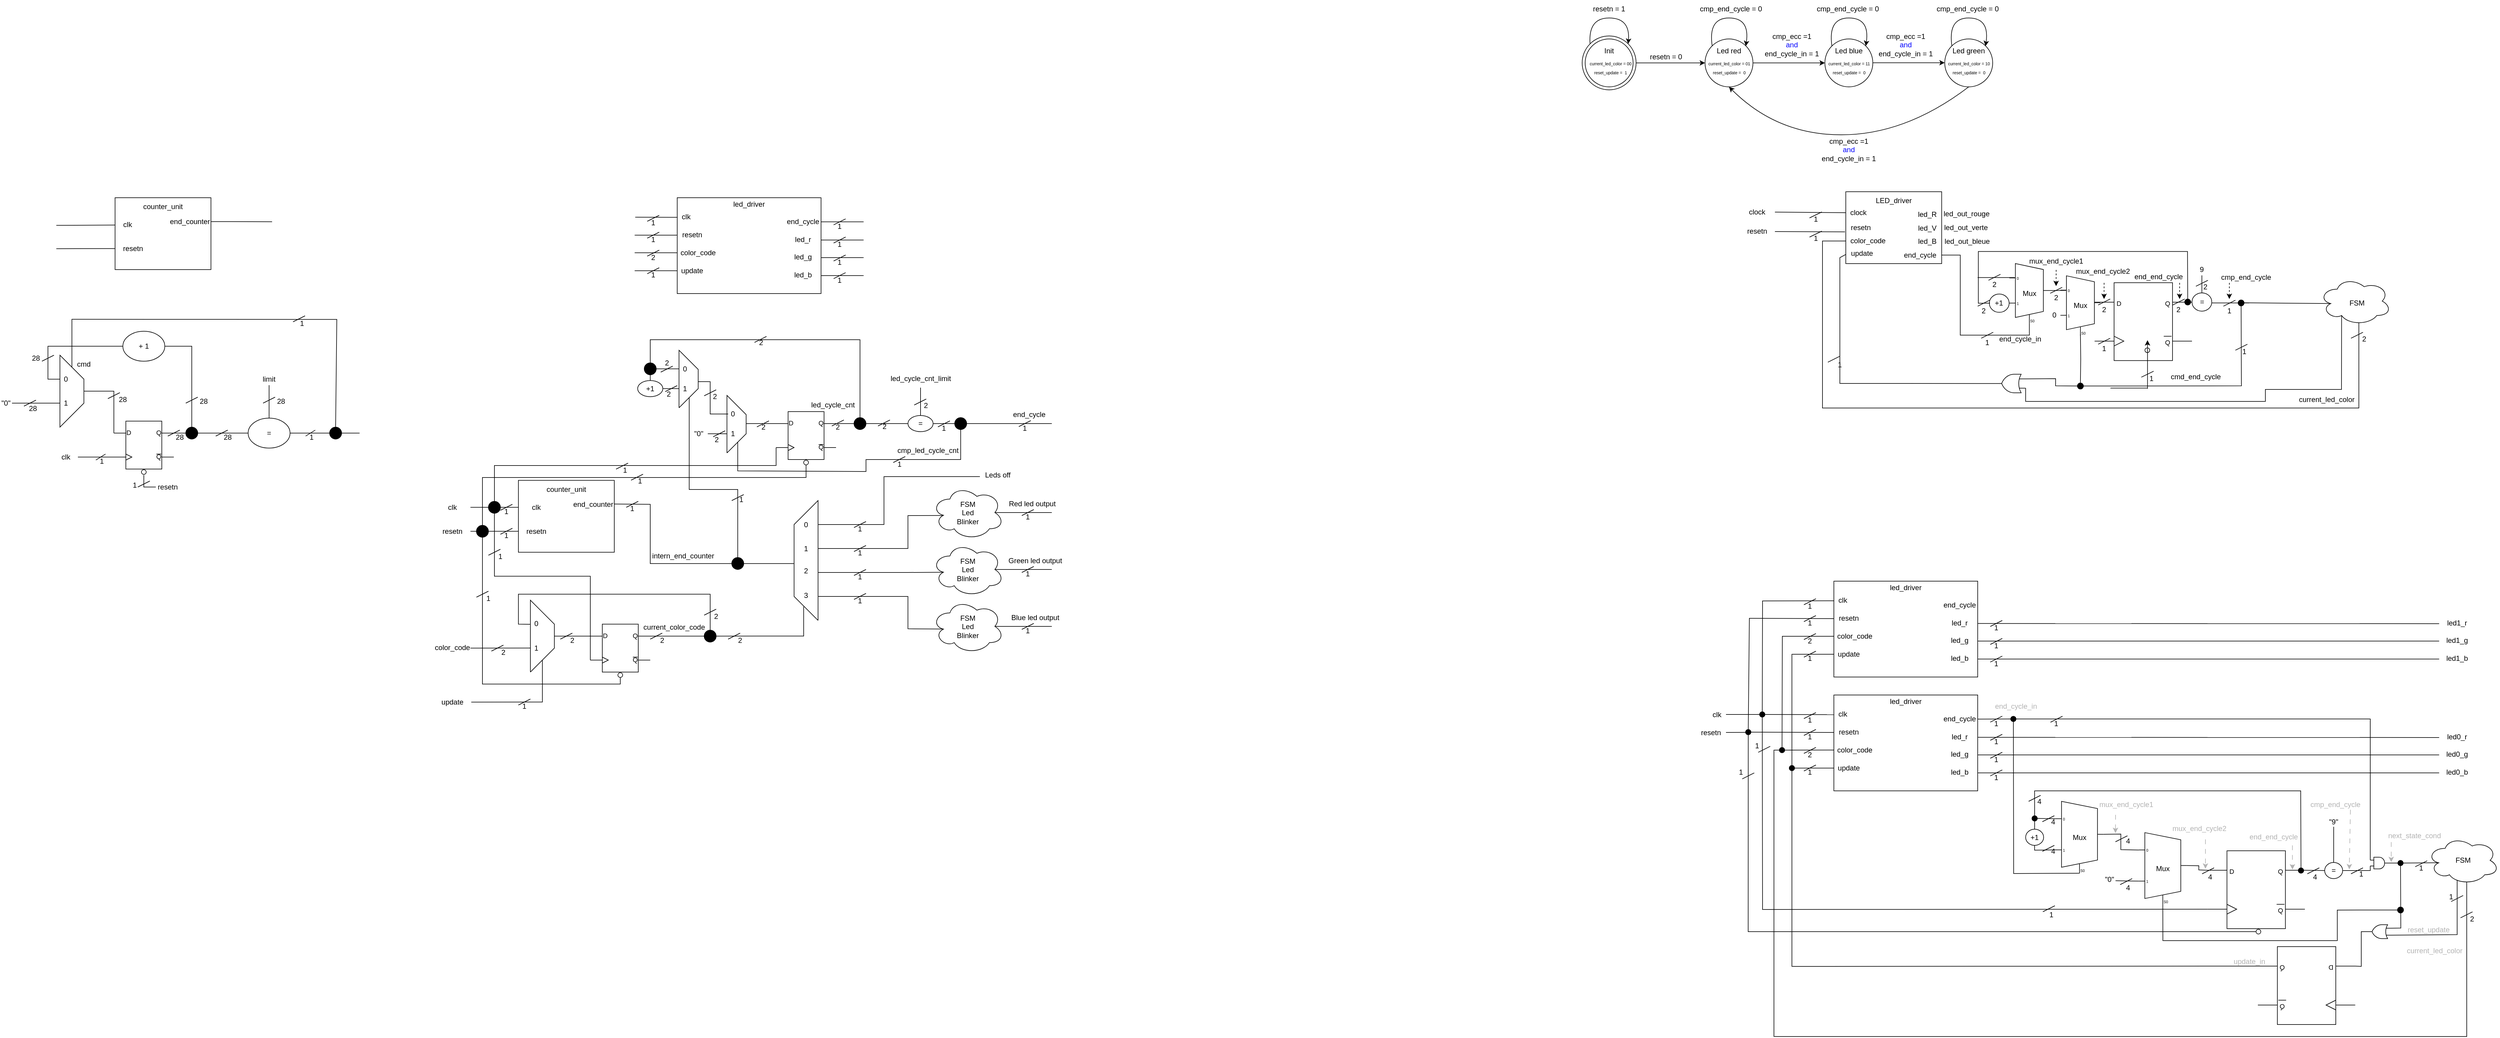 <mxfile version="21.4.0" type="device">
  <diagram name="Page-1" id="Dz7YLpRknc9lxB7sNwHI">
    <mxGraphModel dx="-688" dy="2224" grid="1" gridSize="10" guides="1" tooltips="1" connect="1" arrows="1" fold="1" page="1" pageScale="1" pageWidth="827" pageHeight="1169" math="0" shadow="0">
      <root>
        <mxCell id="0" />
        <mxCell id="1" parent="0" />
        <mxCell id="HvSio4ZgCbX-fuyW418Y-221" value="" style="endArrow=none;html=1;rounded=0;exitX=0;exitY=0.25;exitDx=0;exitDy=0;exitPerimeter=0;" edge="1" parent="1" source="HvSio4ZgCbX-fuyW418Y-219">
          <mxGeometry width="50" height="50" relative="1" as="geometry">
            <mxPoint x="6830" y="1390" as="sourcePoint" />
            <mxPoint x="6920" y="1250" as="targetPoint" />
            <Array as="points">
              <mxPoint x="6920" y="1390" />
            </Array>
          </mxGeometry>
        </mxCell>
        <mxCell id="HvSio4ZgCbX-fuyW418Y-58" value="" style="endArrow=none;html=1;rounded=0;entryX=1;entryY=0.5;entryDx=0;entryDy=0;entryPerimeter=0;exitX=0;exitY=0.25;exitDx=0;exitDy=0;exitPerimeter=0;" edge="1" parent="1" source="HvSio4ZgCbX-fuyW418Y-228" target="HvSio4ZgCbX-fuyW418Y-219">
          <mxGeometry width="50" height="50" relative="1" as="geometry">
            <mxPoint x="6750" y="1450" as="sourcePoint" />
            <mxPoint x="6880" y="1370" as="targetPoint" />
            <Array as="points">
              <mxPoint x="6760" y="1443" />
              <mxPoint x="6760" y="1385" />
            </Array>
          </mxGeometry>
        </mxCell>
        <mxCell id="0644LwRDdSs8dCVesuR8-41" value="" style="ellipse;whiteSpace=wrap;html=1;aspect=fixed;" parent="1" vertex="1">
          <mxGeometry x="5460" y="-110" width="90" height="90" as="geometry" />
        </mxCell>
        <mxCell id="pdA0Olml94yPJU28G5y--2" value="" style="rounded=0;whiteSpace=wrap;html=1;fillColor=none;" parent="1" vertex="1">
          <mxGeometry x="3950" y="160" width="240" height="160" as="geometry" />
        </mxCell>
        <mxCell id="pdA0Olml94yPJU28G5y--3" value="clk" style="text;html=1;strokeColor=none;fillColor=none;align=center;verticalAlign=middle;whiteSpace=wrap;rounded=0;" parent="1" vertex="1">
          <mxGeometry x="3950" y="182.5" width="30" height="19" as="geometry" />
        </mxCell>
        <mxCell id="pdA0Olml94yPJU28G5y--4" value="resetn" style="text;html=1;strokeColor=none;fillColor=none;align=center;verticalAlign=middle;whiteSpace=wrap;rounded=0;" parent="1" vertex="1">
          <mxGeometry x="3950" y="212.5" width="50" height="19" as="geometry" />
        </mxCell>
        <mxCell id="pdA0Olml94yPJU28G5y--5" value="color_code" style="text;html=1;strokeColor=none;fillColor=none;align=center;verticalAlign=middle;whiteSpace=wrap;rounded=0;" parent="1" vertex="1">
          <mxGeometry x="3950" y="242.5" width="70" height="19" as="geometry" />
        </mxCell>
        <mxCell id="pdA0Olml94yPJU28G5y--6" value="update" style="text;html=1;strokeColor=none;fillColor=none;align=center;verticalAlign=middle;whiteSpace=wrap;rounded=0;" parent="1" vertex="1">
          <mxGeometry x="3950" y="272.5" width="50" height="19" as="geometry" />
        </mxCell>
        <mxCell id="pdA0Olml94yPJU28G5y--7" value="" style="endArrow=none;html=1;rounded=0;entryX=0.02;entryY=0.54;entryDx=0;entryDy=0;entryPerimeter=0;" parent="1" target="pdA0Olml94yPJU28G5y--3" edge="1">
          <mxGeometry width="50" height="50" relative="1" as="geometry">
            <mxPoint x="3880" y="192.5" as="sourcePoint" />
            <mxPoint x="3940" y="199.62" as="targetPoint" />
          </mxGeometry>
        </mxCell>
        <mxCell id="pdA0Olml94yPJU28G5y--8" value="" style="endArrow=none;html=1;rounded=0;entryX=0.02;entryY=0.54;entryDx=0;entryDy=0;entryPerimeter=0;" parent="1" edge="1">
          <mxGeometry width="50" height="50" relative="1" as="geometry">
            <mxPoint x="3879" y="222.5" as="sourcePoint" />
            <mxPoint x="3950" y="222.5" as="targetPoint" />
          </mxGeometry>
        </mxCell>
        <mxCell id="pdA0Olml94yPJU28G5y--9" value="" style="endArrow=none;html=1;rounded=0;entryX=0.02;entryY=0.54;entryDx=0;entryDy=0;entryPerimeter=0;" parent="1" edge="1">
          <mxGeometry width="50" height="50" relative="1" as="geometry">
            <mxPoint x="3879" y="251.88" as="sourcePoint" />
            <mxPoint x="3950" y="251.88" as="targetPoint" />
          </mxGeometry>
        </mxCell>
        <mxCell id="pdA0Olml94yPJU28G5y--10" value="" style="endArrow=none;html=1;rounded=0;entryX=0.02;entryY=0.54;entryDx=0;entryDy=0;entryPerimeter=0;" parent="1" edge="1">
          <mxGeometry width="50" height="50" relative="1" as="geometry">
            <mxPoint x="3879" y="281.88" as="sourcePoint" />
            <mxPoint x="3950" y="281.88" as="targetPoint" />
          </mxGeometry>
        </mxCell>
        <mxCell id="pdA0Olml94yPJU28G5y--11" value="1" style="text;html=1;strokeColor=none;fillColor=none;align=center;verticalAlign=middle;whiteSpace=wrap;rounded=0;" parent="1" vertex="1">
          <mxGeometry x="3900" y="194.38" width="20" height="15" as="geometry" />
        </mxCell>
        <mxCell id="pdA0Olml94yPJU28G5y--12" value="" style="endArrow=none;html=1;rounded=0;" parent="1" edge="1">
          <mxGeometry width="50" height="50" relative="1" as="geometry">
            <mxPoint x="3900" y="199.38" as="sourcePoint" />
            <mxPoint x="3920" y="189.38" as="targetPoint" />
          </mxGeometry>
        </mxCell>
        <mxCell id="pdA0Olml94yPJU28G5y--13" value="1" style="text;html=1;strokeColor=none;fillColor=none;align=center;verticalAlign=middle;whiteSpace=wrap;rounded=0;" parent="1" vertex="1">
          <mxGeometry x="3900" y="222.5" width="20" height="15" as="geometry" />
        </mxCell>
        <mxCell id="pdA0Olml94yPJU28G5y--14" value="" style="endArrow=none;html=1;rounded=0;" parent="1" edge="1">
          <mxGeometry width="50" height="50" relative="1" as="geometry">
            <mxPoint x="3900" y="227.5" as="sourcePoint" />
            <mxPoint x="3920" y="217.5" as="targetPoint" />
          </mxGeometry>
        </mxCell>
        <mxCell id="pdA0Olml94yPJU28G5y--15" value="2" style="text;html=1;strokeColor=none;fillColor=none;align=center;verticalAlign=middle;whiteSpace=wrap;rounded=0;" parent="1" vertex="1">
          <mxGeometry x="3900" y="252.5" width="20" height="15" as="geometry" />
        </mxCell>
        <mxCell id="pdA0Olml94yPJU28G5y--16" value="" style="endArrow=none;html=1;rounded=0;" parent="1" edge="1">
          <mxGeometry width="50" height="50" relative="1" as="geometry">
            <mxPoint x="3900" y="257.5" as="sourcePoint" />
            <mxPoint x="3920" y="247.5" as="targetPoint" />
          </mxGeometry>
        </mxCell>
        <mxCell id="pdA0Olml94yPJU28G5y--17" value="1" style="text;html=1;strokeColor=none;fillColor=none;align=center;verticalAlign=middle;whiteSpace=wrap;rounded=0;" parent="1" vertex="1">
          <mxGeometry x="3900" y="281.88" width="20" height="15" as="geometry" />
        </mxCell>
        <mxCell id="pdA0Olml94yPJU28G5y--18" value="" style="endArrow=none;html=1;rounded=0;" parent="1" edge="1">
          <mxGeometry width="50" height="50" relative="1" as="geometry">
            <mxPoint x="3900" y="286.88" as="sourcePoint" />
            <mxPoint x="3920" y="276.88" as="targetPoint" />
          </mxGeometry>
        </mxCell>
        <mxCell id="pdA0Olml94yPJU28G5y--19" value="led_driver" style="text;html=1;strokeColor=none;fillColor=none;align=center;verticalAlign=middle;whiteSpace=wrap;rounded=0;" parent="1" vertex="1">
          <mxGeometry x="4035" y="161.63" width="70" height="19" as="geometry" />
        </mxCell>
        <mxCell id="pdA0Olml94yPJU28G5y--20" value="led_r" style="text;html=1;strokeColor=none;fillColor=none;align=center;verticalAlign=middle;whiteSpace=wrap;rounded=0;" parent="1" vertex="1">
          <mxGeometry x="4130" y="220.32" width="60" height="20" as="geometry" />
        </mxCell>
        <mxCell id="pdA0Olml94yPJU28G5y--21" value="led_g" style="text;html=1;strokeColor=none;fillColor=none;align=center;verticalAlign=middle;whiteSpace=wrap;rounded=0;" parent="1" vertex="1">
          <mxGeometry x="4130" y="249.32" width="60" height="20" as="geometry" />
        </mxCell>
        <mxCell id="pdA0Olml94yPJU28G5y--22" value="led_b" style="text;html=1;strokeColor=none;fillColor=none;align=center;verticalAlign=middle;whiteSpace=wrap;rounded=0;" parent="1" vertex="1">
          <mxGeometry x="4130" y="279.32" width="60" height="20" as="geometry" />
        </mxCell>
        <mxCell id="pdA0Olml94yPJU28G5y--23" value="" style="endArrow=none;html=1;rounded=0;entryX=0.02;entryY=0.54;entryDx=0;entryDy=0;entryPerimeter=0;" parent="1" edge="1">
          <mxGeometry width="50" height="50" relative="1" as="geometry">
            <mxPoint x="4190" y="230.63" as="sourcePoint" />
            <mxPoint x="4261" y="230.63" as="targetPoint" />
          </mxGeometry>
        </mxCell>
        <mxCell id="pdA0Olml94yPJU28G5y--24" value="" style="endArrow=none;html=1;rounded=0;entryX=0.02;entryY=0.54;entryDx=0;entryDy=0;entryPerimeter=0;" parent="1" edge="1">
          <mxGeometry width="50" height="50" relative="1" as="geometry">
            <mxPoint x="4190" y="260.01" as="sourcePoint" />
            <mxPoint x="4261" y="260.01" as="targetPoint" />
          </mxGeometry>
        </mxCell>
        <mxCell id="pdA0Olml94yPJU28G5y--25" value="" style="endArrow=none;html=1;rounded=0;entryX=0.02;entryY=0.54;entryDx=0;entryDy=0;entryPerimeter=0;" parent="1" edge="1">
          <mxGeometry width="50" height="50" relative="1" as="geometry">
            <mxPoint x="4190" y="290.01" as="sourcePoint" />
            <mxPoint x="4261" y="290.01" as="targetPoint" />
          </mxGeometry>
        </mxCell>
        <mxCell id="pdA0Olml94yPJU28G5y--26" value="1" style="text;html=1;strokeColor=none;fillColor=none;align=center;verticalAlign=middle;whiteSpace=wrap;rounded=0;" parent="1" vertex="1">
          <mxGeometry x="4211" y="230.63" width="20" height="15" as="geometry" />
        </mxCell>
        <mxCell id="pdA0Olml94yPJU28G5y--27" value="" style="endArrow=none;html=1;rounded=0;" parent="1" edge="1">
          <mxGeometry width="50" height="50" relative="1" as="geometry">
            <mxPoint x="4211" y="235.63" as="sourcePoint" />
            <mxPoint x="4231" y="225.63" as="targetPoint" />
          </mxGeometry>
        </mxCell>
        <mxCell id="pdA0Olml94yPJU28G5y--28" value="1" style="text;html=1;strokeColor=none;fillColor=none;align=center;verticalAlign=middle;whiteSpace=wrap;rounded=0;" parent="1" vertex="1">
          <mxGeometry x="4211" y="260.63" width="20" height="15" as="geometry" />
        </mxCell>
        <mxCell id="pdA0Olml94yPJU28G5y--29" value="" style="endArrow=none;html=1;rounded=0;" parent="1" edge="1">
          <mxGeometry width="50" height="50" relative="1" as="geometry">
            <mxPoint x="4211" y="265.63" as="sourcePoint" />
            <mxPoint x="4231" y="255.63" as="targetPoint" />
          </mxGeometry>
        </mxCell>
        <mxCell id="pdA0Olml94yPJU28G5y--30" value="1" style="text;html=1;strokeColor=none;fillColor=none;align=center;verticalAlign=middle;whiteSpace=wrap;rounded=0;" parent="1" vertex="1">
          <mxGeometry x="4211" y="290.01" width="20" height="15" as="geometry" />
        </mxCell>
        <mxCell id="pdA0Olml94yPJU28G5y--31" value="" style="endArrow=none;html=1;rounded=0;" parent="1" edge="1">
          <mxGeometry width="50" height="50" relative="1" as="geometry">
            <mxPoint x="4211" y="295.01" as="sourcePoint" />
            <mxPoint x="4231" y="285.01" as="targetPoint" />
          </mxGeometry>
        </mxCell>
        <mxCell id="pdA0Olml94yPJU28G5y--162" value="end_cycle" style="text;html=1;strokeColor=none;fillColor=none;align=center;verticalAlign=middle;whiteSpace=wrap;rounded=0;" parent="1" vertex="1">
          <mxGeometry x="4130" y="190" width="60" height="20" as="geometry" />
        </mxCell>
        <mxCell id="pdA0Olml94yPJU28G5y--163" value="" style="endArrow=none;html=1;rounded=0;entryX=0.02;entryY=0.54;entryDx=0;entryDy=0;entryPerimeter=0;" parent="1" edge="1">
          <mxGeometry width="50" height="50" relative="1" as="geometry">
            <mxPoint x="4190" y="200.31" as="sourcePoint" />
            <mxPoint x="4261" y="200.31" as="targetPoint" />
          </mxGeometry>
        </mxCell>
        <mxCell id="pdA0Olml94yPJU28G5y--164" value="1" style="text;html=1;strokeColor=none;fillColor=none;align=center;verticalAlign=middle;whiteSpace=wrap;rounded=0;" parent="1" vertex="1">
          <mxGeometry x="4211" y="200.31" width="20" height="15" as="geometry" />
        </mxCell>
        <mxCell id="pdA0Olml94yPJU28G5y--165" value="" style="endArrow=none;html=1;rounded=0;" parent="1" edge="1">
          <mxGeometry width="50" height="50" relative="1" as="geometry">
            <mxPoint x="4211" y="205.31" as="sourcePoint" />
            <mxPoint x="4231" y="195.31" as="targetPoint" />
          </mxGeometry>
        </mxCell>
        <mxCell id="pdA0Olml94yPJU28G5y--225" value="" style="rounded=0;whiteSpace=wrap;html=1;fillColor=none;" parent="1" vertex="1">
          <mxGeometry x="3012" y="160" width="160" height="120" as="geometry" />
        </mxCell>
        <mxCell id="pdA0Olml94yPJU28G5y--226" value="counter_unit" style="text;html=1;strokeColor=none;fillColor=none;align=center;verticalAlign=middle;whiteSpace=wrap;rounded=0;" parent="1" vertex="1">
          <mxGeometry x="3052" y="160" width="80" height="30" as="geometry" />
        </mxCell>
        <mxCell id="pdA0Olml94yPJU28G5y--227" value="clk" style="text;html=1;strokeColor=none;fillColor=none;align=center;verticalAlign=middle;whiteSpace=wrap;rounded=0;" parent="1" vertex="1">
          <mxGeometry x="3012" y="190" width="42" height="30" as="geometry" />
        </mxCell>
        <mxCell id="pdA0Olml94yPJU28G5y--228" value="resetn" style="text;html=1;strokeColor=none;fillColor=none;align=center;verticalAlign=middle;whiteSpace=wrap;rounded=0;" parent="1" vertex="1">
          <mxGeometry x="3012" y="230.0" width="60" height="30" as="geometry" />
        </mxCell>
        <mxCell id="pdA0Olml94yPJU28G5y--229" value="end_counter" style="text;html=1;strokeColor=none;fillColor=none;align=center;verticalAlign=middle;whiteSpace=wrap;rounded=0;" parent="1" vertex="1">
          <mxGeometry x="3102" y="185" width="70" height="30" as="geometry" />
        </mxCell>
        <mxCell id="pdA0Olml94yPJU28G5y--230" value="" style="endArrow=none;html=1;rounded=0;" parent="1" edge="1">
          <mxGeometry width="50" height="50" relative="1" as="geometry">
            <mxPoint x="2914" y="206.12" as="sourcePoint" />
            <mxPoint x="3012" y="205.62" as="targetPoint" />
          </mxGeometry>
        </mxCell>
        <mxCell id="pdA0Olml94yPJU28G5y--231" value="" style="endArrow=none;html=1;rounded=0;" parent="1" edge="1">
          <mxGeometry width="50" height="50" relative="1" as="geometry">
            <mxPoint x="2914" y="245.12" as="sourcePoint" />
            <mxPoint x="3012" y="244.86" as="targetPoint" />
          </mxGeometry>
        </mxCell>
        <mxCell id="pdA0Olml94yPJU28G5y--232" value="" style="endArrow=none;html=1;rounded=0;" parent="1" edge="1">
          <mxGeometry width="50" height="50" relative="1" as="geometry">
            <mxPoint x="3172" y="199.86" as="sourcePoint" />
            <mxPoint x="3274" y="200.12" as="targetPoint" />
          </mxGeometry>
        </mxCell>
        <mxCell id="pdA0Olml94yPJU28G5y--313" value="" style="group" parent="1" vertex="1" connectable="0">
          <mxGeometry x="2820" y="357.13" width="600" height="295.75" as="geometry" />
        </mxCell>
        <mxCell id="pdA0Olml94yPJU28G5y--233" value="" style="ellipse;whiteSpace=wrap;html=1;" parent="pdA0Olml94yPJU28G5y--313" vertex="1">
          <mxGeometry x="205" y="25.75" width="70" height="50" as="geometry" />
        </mxCell>
        <mxCell id="pdA0Olml94yPJU28G5y--234" value="+ 1" style="text;html=1;strokeColor=none;fillColor=none;align=center;verticalAlign=middle;whiteSpace=wrap;rounded=0;" parent="pdA0Olml94yPJU28G5y--313" vertex="1">
          <mxGeometry x="210" y="35.75" width="60" height="30" as="geometry" />
        </mxCell>
        <mxCell id="pdA0Olml94yPJU28G5y--235" value="" style="ellipse;whiteSpace=wrap;html=1;" parent="pdA0Olml94yPJU28G5y--313" vertex="1">
          <mxGeometry x="414" y="170.75" width="70" height="50" as="geometry" />
        </mxCell>
        <mxCell id="pdA0Olml94yPJU28G5y--236" value="=" style="text;html=1;strokeColor=none;fillColor=none;align=center;verticalAlign=middle;whiteSpace=wrap;rounded=0;" parent="pdA0Olml94yPJU28G5y--313" vertex="1">
          <mxGeometry x="419" y="180.75" width="60" height="30" as="geometry" />
        </mxCell>
        <mxCell id="pdA0Olml94yPJU28G5y--237" value="" style="ellipse;whiteSpace=wrap;html=1;aspect=fixed;fillColor=#000000;" parent="pdA0Olml94yPJU28G5y--313" vertex="1">
          <mxGeometry x="310" y="185.75" width="20" height="20" as="geometry" />
        </mxCell>
        <mxCell id="pdA0Olml94yPJU28G5y--238" value="" style="endArrow=none;html=1;rounded=0;exitX=0.5;exitY=0;exitDx=0;exitDy=0;entryX=1;entryY=0.5;entryDx=0;entryDy=0;" parent="pdA0Olml94yPJU28G5y--313" source="pdA0Olml94yPJU28G5y--237" target="pdA0Olml94yPJU28G5y--233" edge="1">
          <mxGeometry width="50" height="50" relative="1" as="geometry">
            <mxPoint x="350" y="245.75" as="sourcePoint" />
            <mxPoint x="400" y="195.75" as="targetPoint" />
            <Array as="points">
              <mxPoint x="320" y="50.75" />
            </Array>
          </mxGeometry>
        </mxCell>
        <mxCell id="pdA0Olml94yPJU28G5y--239" value="" style="endArrow=none;html=1;rounded=0;exitX=1;exitY=0.5;exitDx=0;exitDy=0;entryX=0;entryY=0.5;entryDx=0;entryDy=0;" parent="pdA0Olml94yPJU28G5y--313" source="pdA0Olml94yPJU28G5y--237" target="pdA0Olml94yPJU28G5y--235" edge="1">
          <mxGeometry width="50" height="50" relative="1" as="geometry">
            <mxPoint x="360" y="265.75" as="sourcePoint" />
            <mxPoint x="410" y="215.75" as="targetPoint" />
          </mxGeometry>
        </mxCell>
        <mxCell id="pdA0Olml94yPJU28G5y--240" value="" style="endArrow=none;html=1;rounded=0;exitX=1;exitY=0.5;exitDx=0;exitDy=0;" parent="pdA0Olml94yPJU28G5y--313" source="pdA0Olml94yPJU28G5y--287" edge="1">
          <mxGeometry width="50" height="50" relative="1" as="geometry">
            <mxPoint x="490" y="195.55" as="sourcePoint" />
            <mxPoint x="600" y="195.75" as="targetPoint" />
          </mxGeometry>
        </mxCell>
        <mxCell id="pdA0Olml94yPJU28G5y--241" value="" style="endArrow=none;html=1;rounded=0;" parent="pdA0Olml94yPJU28G5y--313" edge="1">
          <mxGeometry width="50" height="50" relative="1" as="geometry">
            <mxPoint x="510" y="200.75" as="sourcePoint" />
            <mxPoint x="526" y="190.75" as="targetPoint" />
          </mxGeometry>
        </mxCell>
        <mxCell id="pdA0Olml94yPJU28G5y--243" value="1" style="text;html=1;strokeColor=none;fillColor=none;align=center;verticalAlign=middle;whiteSpace=wrap;rounded=0;" parent="pdA0Olml94yPJU28G5y--313" vertex="1">
          <mxGeometry x="510" y="195.75" width="20" height="15" as="geometry" />
        </mxCell>
        <mxCell id="pdA0Olml94yPJU28G5y--244" value="" style="endArrow=none;html=1;rounded=0;" parent="pdA0Olml94yPJU28G5y--313" edge="1">
          <mxGeometry width="50" height="50" relative="1" as="geometry">
            <mxPoint x="310" y="145.75" as="sourcePoint" />
            <mxPoint x="330" y="135.75" as="targetPoint" />
          </mxGeometry>
        </mxCell>
        <mxCell id="pdA0Olml94yPJU28G5y--245" value="28" style="text;html=1;strokeColor=none;fillColor=none;align=center;verticalAlign=middle;whiteSpace=wrap;rounded=0;" parent="pdA0Olml94yPJU28G5y--313" vertex="1">
          <mxGeometry x="330" y="135.75" width="20" height="15" as="geometry" />
        </mxCell>
        <mxCell id="pdA0Olml94yPJU28G5y--246" value="" style="endArrow=none;html=1;rounded=0;exitX=1;exitY=0.25;exitDx=0;exitDy=0;exitPerimeter=0;entryX=0;entryY=0.5;entryDx=0;entryDy=0;" parent="pdA0Olml94yPJU28G5y--313" target="pdA0Olml94yPJU28G5y--237" edge="1">
          <mxGeometry width="50" height="50" relative="1" as="geometry">
            <mxPoint x="290" y="195.75" as="sourcePoint" />
            <mxPoint x="350" y="165.75" as="targetPoint" />
          </mxGeometry>
        </mxCell>
        <mxCell id="pdA0Olml94yPJU28G5y--247" value="" style="endArrow=none;html=1;rounded=0;" parent="pdA0Olml94yPJU28G5y--313" edge="1">
          <mxGeometry width="50" height="50" relative="1" as="geometry">
            <mxPoint x="280" y="200.75" as="sourcePoint" />
            <mxPoint x="300" y="190.75" as="targetPoint" />
          </mxGeometry>
        </mxCell>
        <mxCell id="pdA0Olml94yPJU28G5y--248" value="28" style="text;html=1;strokeColor=none;fillColor=none;align=center;verticalAlign=middle;whiteSpace=wrap;rounded=0;" parent="pdA0Olml94yPJU28G5y--313" vertex="1">
          <mxGeometry x="290" y="195.75" width="20" height="15" as="geometry" />
        </mxCell>
        <mxCell id="pdA0Olml94yPJU28G5y--249" value="" style="endArrow=none;html=1;rounded=0;entryX=0;entryY=0.75;entryDx=0;entryDy=0;entryPerimeter=0;exitX=1;exitY=0.5;exitDx=0;exitDy=0;" parent="pdA0Olml94yPJU28G5y--313" source="pdA0Olml94yPJU28G5y--250" edge="1">
          <mxGeometry width="50" height="50" relative="1" as="geometry">
            <mxPoint x="160.0" y="235.75" as="sourcePoint" />
            <mxPoint x="190" y="235.75" as="targetPoint" />
          </mxGeometry>
        </mxCell>
        <mxCell id="pdA0Olml94yPJU28G5y--250" value="clk" style="text;html=1;strokeColor=none;fillColor=none;align=center;verticalAlign=middle;whiteSpace=wrap;rounded=0;" parent="pdA0Olml94yPJU28G5y--313" vertex="1">
          <mxGeometry x="90" y="220.75" width="40" height="30" as="geometry" />
        </mxCell>
        <mxCell id="pdA0Olml94yPJU28G5y--251" value="" style="verticalLabelPosition=bottom;shadow=0;dashed=0;align=center;html=1;verticalAlign=top;shape=mxgraph.electrical.logic_gates.d_type_flip-flop;" parent="pdA0Olml94yPJU28G5y--313" vertex="1">
          <mxGeometry x="190" y="175.75" width="100" height="80" as="geometry" />
        </mxCell>
        <mxCell id="pdA0Olml94yPJU28G5y--252" value="" style="verticalLabelPosition=bottom;shadow=0;dashed=0;align=center;html=1;verticalAlign=top;shape=mxgraph.electrical.logic_gates.inverting_contact;" parent="pdA0Olml94yPJU28G5y--313" vertex="1">
          <mxGeometry x="235" y="255.75" width="10" height="10" as="geometry" />
        </mxCell>
        <mxCell id="pdA0Olml94yPJU28G5y--254" value="" style="endArrow=none;html=1;rounded=0;exitX=0.5;exitY=0;exitDx=0;exitDy=0;" parent="pdA0Olml94yPJU28G5y--313" source="pdA0Olml94yPJU28G5y--235" edge="1">
          <mxGeometry width="50" height="50" relative="1" as="geometry">
            <mxPoint x="450" y="155.75" as="sourcePoint" />
            <mxPoint x="449" y="115.75" as="targetPoint" />
          </mxGeometry>
        </mxCell>
        <mxCell id="pdA0Olml94yPJU28G5y--255" value="" style="endArrow=none;html=1;rounded=0;" parent="pdA0Olml94yPJU28G5y--313" edge="1">
          <mxGeometry width="50" height="50" relative="1" as="geometry">
            <mxPoint x="439" y="145.75" as="sourcePoint" />
            <mxPoint x="459" y="135.75" as="targetPoint" />
          </mxGeometry>
        </mxCell>
        <mxCell id="pdA0Olml94yPJU28G5y--256" value="28" style="text;html=1;strokeColor=none;fillColor=none;align=center;verticalAlign=middle;whiteSpace=wrap;rounded=0;" parent="pdA0Olml94yPJU28G5y--313" vertex="1">
          <mxGeometry x="459" y="135.75" width="20" height="15" as="geometry" />
        </mxCell>
        <mxCell id="pdA0Olml94yPJU28G5y--257" value="limit" style="text;html=1;strokeColor=none;fillColor=none;align=center;verticalAlign=middle;whiteSpace=wrap;rounded=0;" parent="pdA0Olml94yPJU28G5y--313" vertex="1">
          <mxGeometry x="414" y="95.75" width="70" height="20" as="geometry" />
        </mxCell>
        <mxCell id="pdA0Olml94yPJU28G5y--258" value="" style="endArrow=none;html=1;rounded=0;" parent="pdA0Olml94yPJU28G5y--313" edge="1">
          <mxGeometry width="50" height="50" relative="1" as="geometry">
            <mxPoint x="360" y="200.75" as="sourcePoint" />
            <mxPoint x="380" y="190.75" as="targetPoint" />
          </mxGeometry>
        </mxCell>
        <mxCell id="pdA0Olml94yPJU28G5y--259" value="28" style="text;html=1;strokeColor=none;fillColor=none;align=center;verticalAlign=middle;whiteSpace=wrap;rounded=0;" parent="pdA0Olml94yPJU28G5y--313" vertex="1">
          <mxGeometry x="370" y="195.75" width="20" height="15" as="geometry" />
        </mxCell>
        <mxCell id="pdA0Olml94yPJU28G5y--260" value="" style="endArrow=none;html=1;rounded=0;" parent="pdA0Olml94yPJU28G5y--313" edge="1">
          <mxGeometry width="50" height="50" relative="1" as="geometry">
            <mxPoint x="160" y="240.75" as="sourcePoint" />
            <mxPoint x="176" y="230.75" as="targetPoint" />
          </mxGeometry>
        </mxCell>
        <mxCell id="pdA0Olml94yPJU28G5y--261" value="1" style="text;html=1;strokeColor=none;fillColor=none;align=center;verticalAlign=middle;whiteSpace=wrap;rounded=0;" parent="pdA0Olml94yPJU28G5y--313" vertex="1">
          <mxGeometry x="160" y="235.75" width="20" height="15" as="geometry" />
        </mxCell>
        <mxCell id="pdA0Olml94yPJU28G5y--286" value="" style="endArrow=none;html=1;rounded=0;exitX=1;exitY=0.5;exitDx=0;exitDy=0;" parent="pdA0Olml94yPJU28G5y--313" source="pdA0Olml94yPJU28G5y--235" target="pdA0Olml94yPJU28G5y--287" edge="1">
          <mxGeometry width="50" height="50" relative="1" as="geometry">
            <mxPoint x="484" y="195.75" as="sourcePoint" />
            <mxPoint x="600" y="195.75" as="targetPoint" />
          </mxGeometry>
        </mxCell>
        <mxCell id="pdA0Olml94yPJU28G5y--287" value="" style="ellipse;whiteSpace=wrap;html=1;aspect=fixed;fillColor=#000000;" parent="pdA0Olml94yPJU28G5y--313" vertex="1">
          <mxGeometry x="550" y="185.75" width="20" height="20" as="geometry" />
        </mxCell>
        <mxCell id="pdA0Olml94yPJU28G5y--290" value="" style="endArrow=none;html=1;rounded=0;" parent="pdA0Olml94yPJU28G5y--313" edge="1">
          <mxGeometry width="50" height="50" relative="1" as="geometry">
            <mxPoint x="489" y="10" as="sourcePoint" />
            <mxPoint x="509" as="targetPoint" />
          </mxGeometry>
        </mxCell>
        <mxCell id="pdA0Olml94yPJU28G5y--291" value="1" style="text;html=1;strokeColor=none;fillColor=none;align=center;verticalAlign=middle;whiteSpace=wrap;rounded=0;" parent="pdA0Olml94yPJU28G5y--313" vertex="1">
          <mxGeometry x="494" y="5" width="20" height="15" as="geometry" />
        </mxCell>
        <mxCell id="pdA0Olml94yPJU28G5y--292" value="" style="endArrow=none;html=1;rounded=0;" parent="pdA0Olml94yPJU28G5y--313" edge="1">
          <mxGeometry width="50" height="50" relative="1" as="geometry">
            <mxPoint x="140" y="125.75" as="sourcePoint" />
            <mxPoint x="140" y="125.75" as="targetPoint" />
            <Array as="points">
              <mxPoint x="140" y="145.75" />
              <mxPoint x="100" y="185.75" />
              <mxPoint x="100" y="65.75" />
              <mxPoint x="140" y="105.75" />
            </Array>
          </mxGeometry>
        </mxCell>
        <mxCell id="pdA0Olml94yPJU28G5y--293" value="0" style="text;html=1;strokeColor=none;fillColor=none;align=center;verticalAlign=middle;whiteSpace=wrap;rounded=0;" parent="pdA0Olml94yPJU28G5y--313" vertex="1">
          <mxGeometry x="100" y="95.75" width="20" height="20" as="geometry" />
        </mxCell>
        <mxCell id="pdA0Olml94yPJU28G5y--294" value="1" style="text;html=1;strokeColor=none;fillColor=none;align=center;verticalAlign=middle;whiteSpace=wrap;rounded=0;" parent="pdA0Olml94yPJU28G5y--313" vertex="1">
          <mxGeometry x="100" y="135.75" width="20" height="20" as="geometry" />
        </mxCell>
        <mxCell id="pdA0Olml94yPJU28G5y--295" value="" style="endArrow=none;html=1;rounded=0;entryX=0;entryY=0.25;entryDx=0;entryDy=0;entryPerimeter=0;" parent="pdA0Olml94yPJU28G5y--313" target="pdA0Olml94yPJU28G5y--251" edge="1">
          <mxGeometry width="50" height="50" relative="1" as="geometry">
            <mxPoint x="140" y="125.75" as="sourcePoint" />
            <mxPoint x="220" y="125.75" as="targetPoint" />
            <Array as="points">
              <mxPoint x="190" y="125.75" />
            </Array>
          </mxGeometry>
        </mxCell>
        <mxCell id="pdA0Olml94yPJU28G5y--296" value="" style="endArrow=none;html=1;rounded=0;exitX=0;exitY=0.5;exitDx=0;exitDy=0;entryX=0;entryY=0.5;entryDx=0;entryDy=0;" parent="pdA0Olml94yPJU28G5y--313" source="pdA0Olml94yPJU28G5y--293" target="pdA0Olml94yPJU28G5y--233" edge="1">
          <mxGeometry width="50" height="50" relative="1" as="geometry">
            <mxPoint x="40" y="105.75" as="sourcePoint" />
            <mxPoint x="90" y="55.75" as="targetPoint" />
            <Array as="points">
              <mxPoint x="80" y="105.75" />
              <mxPoint x="80" y="50.75" />
            </Array>
          </mxGeometry>
        </mxCell>
        <mxCell id="pdA0Olml94yPJU28G5y--297" value="" style="endArrow=none;html=1;rounded=0;entryX=0;entryY=0.5;entryDx=0;entryDy=0;" parent="pdA0Olml94yPJU28G5y--313" target="pdA0Olml94yPJU28G5y--294" edge="1">
          <mxGeometry width="50" height="50" relative="1" as="geometry">
            <mxPoint x="20" y="145.75" as="sourcePoint" />
            <mxPoint x="60" y="125.75" as="targetPoint" />
          </mxGeometry>
        </mxCell>
        <mxCell id="pdA0Olml94yPJU28G5y--298" value="&quot;0&quot;" style="text;html=1;strokeColor=none;fillColor=none;align=center;verticalAlign=middle;whiteSpace=wrap;rounded=0;" parent="pdA0Olml94yPJU28G5y--313" vertex="1">
          <mxGeometry y="135.75" width="20" height="20" as="geometry" />
        </mxCell>
        <mxCell id="pdA0Olml94yPJU28G5y--299" value="" style="endArrow=none;html=1;rounded=0;" parent="pdA0Olml94yPJU28G5y--313" edge="1">
          <mxGeometry width="50" height="50" relative="1" as="geometry">
            <mxPoint x="260" y="285.75" as="sourcePoint" />
            <mxPoint x="240" y="265.75" as="targetPoint" />
            <Array as="points">
              <mxPoint x="240" y="285.75" />
            </Array>
          </mxGeometry>
        </mxCell>
        <mxCell id="pdA0Olml94yPJU28G5y--300" value="resetn" style="text;html=1;strokeColor=none;fillColor=none;align=center;verticalAlign=middle;whiteSpace=wrap;rounded=0;" parent="pdA0Olml94yPJU28G5y--313" vertex="1">
          <mxGeometry x="260" y="275.75" width="40" height="20" as="geometry" />
        </mxCell>
        <mxCell id="pdA0Olml94yPJU28G5y--301" value="" style="endArrow=none;html=1;rounded=0;entryX=0.5;entryY=0;entryDx=0;entryDy=0;" parent="pdA0Olml94yPJU28G5y--313" target="pdA0Olml94yPJU28G5y--287" edge="1">
          <mxGeometry width="50" height="50" relative="1" as="geometry">
            <mxPoint x="120" y="85.75" as="sourcePoint" />
            <mxPoint x="354" y="5.75" as="targetPoint" />
            <Array as="points">
              <mxPoint x="120" y="5.75" />
              <mxPoint x="562" y="6" />
            </Array>
          </mxGeometry>
        </mxCell>
        <mxCell id="pdA0Olml94yPJU28G5y--304" value="cmd" style="text;html=1;strokeColor=none;fillColor=none;align=center;verticalAlign=middle;whiteSpace=wrap;rounded=0;" parent="pdA0Olml94yPJU28G5y--313" vertex="1">
          <mxGeometry x="120" y="65.75" width="40" height="30" as="geometry" />
        </mxCell>
        <mxCell id="pdA0Olml94yPJU28G5y--305" value="" style="endArrow=none;html=1;rounded=0;" parent="pdA0Olml94yPJU28G5y--313" edge="1">
          <mxGeometry width="50" height="50" relative="1" as="geometry">
            <mxPoint x="70" y="75.75" as="sourcePoint" />
            <mxPoint x="90" y="65.75" as="targetPoint" />
          </mxGeometry>
        </mxCell>
        <mxCell id="pdA0Olml94yPJU28G5y--306" value="28" style="text;html=1;strokeColor=none;fillColor=none;align=center;verticalAlign=middle;whiteSpace=wrap;rounded=0;" parent="pdA0Olml94yPJU28G5y--313" vertex="1">
          <mxGeometry x="50" y="65.75" width="20" height="10" as="geometry" />
        </mxCell>
        <mxCell id="pdA0Olml94yPJU28G5y--307" value="" style="endArrow=none;html=1;rounded=0;" parent="pdA0Olml94yPJU28G5y--313" edge="1">
          <mxGeometry width="50" height="50" relative="1" as="geometry">
            <mxPoint x="40" y="150.75" as="sourcePoint" />
            <mxPoint x="60" y="140.75" as="targetPoint" />
          </mxGeometry>
        </mxCell>
        <mxCell id="pdA0Olml94yPJU28G5y--308" value="28" style="text;html=1;strokeColor=none;fillColor=none;align=center;verticalAlign=middle;whiteSpace=wrap;rounded=0;" parent="pdA0Olml94yPJU28G5y--313" vertex="1">
          <mxGeometry x="40" y="148.25" width="30" height="12.5" as="geometry" />
        </mxCell>
        <mxCell id="pdA0Olml94yPJU28G5y--309" value="" style="endArrow=none;html=1;rounded=0;" parent="pdA0Olml94yPJU28G5y--313" edge="1">
          <mxGeometry width="50" height="50" relative="1" as="geometry">
            <mxPoint x="180" y="138.25" as="sourcePoint" />
            <mxPoint x="200" y="128.25" as="targetPoint" />
          </mxGeometry>
        </mxCell>
        <mxCell id="pdA0Olml94yPJU28G5y--310" value="28" style="text;html=1;strokeColor=none;fillColor=none;align=center;verticalAlign=middle;whiteSpace=wrap;rounded=0;" parent="pdA0Olml94yPJU28G5y--313" vertex="1">
          <mxGeometry x="190" y="133.25" width="30" height="12.5" as="geometry" />
        </mxCell>
        <mxCell id="pdA0Olml94yPJU28G5y--311" value="" style="endArrow=none;html=1;rounded=0;" parent="pdA0Olml94yPJU28G5y--313" edge="1">
          <mxGeometry width="50" height="50" relative="1" as="geometry">
            <mxPoint x="230" y="285.75" as="sourcePoint" />
            <mxPoint x="250" y="275.75" as="targetPoint" />
          </mxGeometry>
        </mxCell>
        <mxCell id="pdA0Olml94yPJU28G5y--312" value="1" style="text;html=1;strokeColor=none;fillColor=none;align=center;verticalAlign=middle;whiteSpace=wrap;rounded=0;" parent="pdA0Olml94yPJU28G5y--313" vertex="1">
          <mxGeometry x="215" y="275.75" width="20" height="15" as="geometry" />
        </mxCell>
        <mxCell id="pdA0Olml94yPJU28G5y--314" value="" style="group" parent="1" vertex="1" connectable="0">
          <mxGeometry x="3545" y="391.5" width="1050" height="625.25" as="geometry" />
        </mxCell>
        <mxCell id="pdA0Olml94yPJU28G5y--1" value="" style="endArrow=none;html=1;rounded=0;" parent="pdA0Olml94yPJU28G5y--314" source="pdA0Olml94yPJU28G5y--67" edge="1">
          <mxGeometry width="50" height="50" relative="1" as="geometry">
            <mxPoint x="480" y="500.25" as="sourcePoint" />
            <mxPoint x="616" y="451.12" as="targetPoint" />
            <Array as="points">
              <mxPoint x="616" y="500.12" />
            </Array>
          </mxGeometry>
        </mxCell>
        <mxCell id="pdA0Olml94yPJU28G5y--32" value="" style="rounded=0;whiteSpace=wrap;html=1;fillColor=none;" parent="pdA0Olml94yPJU28G5y--314" vertex="1">
          <mxGeometry x="140" y="240.25" width="160" height="120" as="geometry" />
        </mxCell>
        <mxCell id="pdA0Olml94yPJU28G5y--33" value="counter_unit" style="text;html=1;strokeColor=none;fillColor=none;align=center;verticalAlign=middle;whiteSpace=wrap;rounded=0;" parent="pdA0Olml94yPJU28G5y--314" vertex="1">
          <mxGeometry x="180" y="240.25" width="80" height="30" as="geometry" />
        </mxCell>
        <mxCell id="pdA0Olml94yPJU28G5y--34" value="clk" style="text;html=1;strokeColor=none;fillColor=none;align=center;verticalAlign=middle;whiteSpace=wrap;rounded=0;" parent="pdA0Olml94yPJU28G5y--314" vertex="1">
          <mxGeometry x="140" y="270.25" width="60" height="30" as="geometry" />
        </mxCell>
        <mxCell id="pdA0Olml94yPJU28G5y--35" value="resetn" style="text;html=1;strokeColor=none;fillColor=none;align=center;verticalAlign=middle;whiteSpace=wrap;rounded=0;" parent="pdA0Olml94yPJU28G5y--314" vertex="1">
          <mxGeometry x="140" y="310.25" width="60" height="30" as="geometry" />
        </mxCell>
        <mxCell id="pdA0Olml94yPJU28G5y--36" value="end_counter" style="text;html=1;strokeColor=none;fillColor=none;align=center;verticalAlign=middle;whiteSpace=wrap;rounded=0;" parent="pdA0Olml94yPJU28G5y--314" vertex="1">
          <mxGeometry x="230" y="265.25" width="70" height="30" as="geometry" />
        </mxCell>
        <mxCell id="pdA0Olml94yPJU28G5y--37" value="" style="endArrow=none;html=1;rounded=0;entryX=0;entryY=0.5;entryDx=0;entryDy=0;" parent="pdA0Olml94yPJU28G5y--314" target="pdA0Olml94yPJU28G5y--34" edge="1">
          <mxGeometry width="50" height="50" relative="1" as="geometry">
            <mxPoint x="110" y="285.25" as="sourcePoint" />
            <mxPoint x="90" y="300.25" as="targetPoint" />
          </mxGeometry>
        </mxCell>
        <mxCell id="pdA0Olml94yPJU28G5y--38" value="" style="endArrow=none;html=1;rounded=0;entryX=0;entryY=0.5;entryDx=0;entryDy=0;" parent="pdA0Olml94yPJU28G5y--314" target="pdA0Olml94yPJU28G5y--35" edge="1">
          <mxGeometry width="50" height="50" relative="1" as="geometry">
            <mxPoint x="60" y="325.25" as="sourcePoint" />
            <mxPoint x="150" y="295.25" as="targetPoint" />
          </mxGeometry>
        </mxCell>
        <mxCell id="pdA0Olml94yPJU28G5y--39" value="" style="endArrow=none;html=1;rounded=0;" parent="pdA0Olml94yPJU28G5y--314" edge="1">
          <mxGeometry width="50" height="50" relative="1" as="geometry">
            <mxPoint x="60" y="285.25" as="sourcePoint" />
            <mxPoint x="110" y="285.25" as="targetPoint" />
          </mxGeometry>
        </mxCell>
        <mxCell id="pdA0Olml94yPJU28G5y--40" value="clk" style="text;html=1;strokeColor=none;fillColor=none;align=center;verticalAlign=middle;whiteSpace=wrap;rounded=0;" parent="pdA0Olml94yPJU28G5y--314" vertex="1">
          <mxGeometry y="270.25" width="60" height="30" as="geometry" />
        </mxCell>
        <mxCell id="pdA0Olml94yPJU28G5y--41" value="resetn" style="text;html=1;strokeColor=none;fillColor=none;align=center;verticalAlign=middle;whiteSpace=wrap;rounded=0;" parent="pdA0Olml94yPJU28G5y--314" vertex="1">
          <mxGeometry y="310.25" width="60" height="30" as="geometry" />
        </mxCell>
        <mxCell id="pdA0Olml94yPJU28G5y--42" value="1" style="text;html=1;strokeColor=none;fillColor=none;align=center;verticalAlign=middle;whiteSpace=wrap;rounded=0;" parent="pdA0Olml94yPJU28G5y--314" vertex="1">
          <mxGeometry x="320" y="280.25" width="20" height="15" as="geometry" />
        </mxCell>
        <mxCell id="pdA0Olml94yPJU28G5y--43" value="" style="endArrow=none;html=1;rounded=0;" parent="pdA0Olml94yPJU28G5y--314" edge="1">
          <mxGeometry width="50" height="50" relative="1" as="geometry">
            <mxPoint x="320" y="285.25" as="sourcePoint" />
            <mxPoint x="340" y="275.25" as="targetPoint" />
          </mxGeometry>
        </mxCell>
        <mxCell id="pdA0Olml94yPJU28G5y--44" value="1" style="text;html=1;strokeColor=none;fillColor=none;align=center;verticalAlign=middle;whiteSpace=wrap;rounded=0;" parent="pdA0Olml94yPJU28G5y--314" vertex="1">
          <mxGeometry x="110" y="285.25" width="20" height="15" as="geometry" />
        </mxCell>
        <mxCell id="pdA0Olml94yPJU28G5y--45" value="" style="endArrow=none;html=1;rounded=0;" parent="pdA0Olml94yPJU28G5y--314" edge="1">
          <mxGeometry width="50" height="50" relative="1" as="geometry">
            <mxPoint x="110" y="290.25" as="sourcePoint" />
            <mxPoint x="130" y="280.25" as="targetPoint" />
          </mxGeometry>
        </mxCell>
        <mxCell id="pdA0Olml94yPJU28G5y--46" value="1" style="text;html=1;strokeColor=none;fillColor=none;align=center;verticalAlign=middle;whiteSpace=wrap;rounded=0;" parent="pdA0Olml94yPJU28G5y--314" vertex="1">
          <mxGeometry x="110" y="325.25" width="20" height="15" as="geometry" />
        </mxCell>
        <mxCell id="pdA0Olml94yPJU28G5y--47" value="" style="endArrow=none;html=1;rounded=0;" parent="pdA0Olml94yPJU28G5y--314" edge="1">
          <mxGeometry width="50" height="50" relative="1" as="geometry">
            <mxPoint x="110" y="330.25" as="sourcePoint" />
            <mxPoint x="130" y="320.25" as="targetPoint" />
          </mxGeometry>
        </mxCell>
        <mxCell id="pdA0Olml94yPJU28G5y--48" value="" style="ellipse;whiteSpace=wrap;html=1;aspect=fixed;fillColor=#000000;fillStyle=solid;rounded=0;" parent="pdA0Olml94yPJU28G5y--314" vertex="1">
          <mxGeometry x="90" y="275.25" width="20" height="20" as="geometry" />
        </mxCell>
        <mxCell id="pdA0Olml94yPJU28G5y--49" value="1" style="text;html=1;strokeColor=none;fillColor=none;align=center;verticalAlign=middle;whiteSpace=wrap;rounded=0;" parent="pdA0Olml94yPJU28G5y--314" vertex="1">
          <mxGeometry x="100" y="360.25" width="20" height="15" as="geometry" />
        </mxCell>
        <mxCell id="pdA0Olml94yPJU28G5y--50" value="" style="endArrow=none;html=1;rounded=0;" parent="pdA0Olml94yPJU28G5y--314" edge="1">
          <mxGeometry width="50" height="50" relative="1" as="geometry">
            <mxPoint x="90" y="365.25" as="sourcePoint" />
            <mxPoint x="110" y="355.25" as="targetPoint" />
          </mxGeometry>
        </mxCell>
        <mxCell id="pdA0Olml94yPJU28G5y--51" value="" style="endArrow=none;html=1;rounded=0;exitX=1;exitY=0.484;exitDx=0;exitDy=0;exitPerimeter=0;" parent="pdA0Olml94yPJU28G5y--314" source="pdA0Olml94yPJU28G5y--36" edge="1">
          <mxGeometry width="50" height="50" relative="1" as="geometry">
            <mxPoint x="340" y="350.25" as="sourcePoint" />
            <mxPoint x="600" y="379.12" as="targetPoint" />
            <Array as="points">
              <mxPoint x="360" y="280.25" />
              <mxPoint x="360" y="379.12" />
            </Array>
          </mxGeometry>
        </mxCell>
        <mxCell id="pdA0Olml94yPJU28G5y--52" value="" style="endArrow=none;html=1;rounded=0;entryX=0.497;entryY=1.003;entryDx=0;entryDy=0;entryPerimeter=0;exitX=0;exitY=0.75;exitDx=0;exitDy=0;exitPerimeter=0;" parent="pdA0Olml94yPJU28G5y--314" source="pdA0Olml94yPJU28G5y--65" target="pdA0Olml94yPJU28G5y--48" edge="1">
          <mxGeometry width="50" height="50" relative="1" as="geometry">
            <mxPoint x="160" y="400.25" as="sourcePoint" />
            <mxPoint x="80" y="300.25" as="targetPoint" />
            <Array as="points">
              <mxPoint x="260" y="400.25" />
              <mxPoint x="100" y="400.25" />
            </Array>
          </mxGeometry>
        </mxCell>
        <mxCell id="pdA0Olml94yPJU28G5y--53" value="" style="endArrow=none;html=1;rounded=0;" parent="pdA0Olml94yPJU28G5y--314" edge="1">
          <mxGeometry width="50" height="50" relative="1" as="geometry">
            <mxPoint x="640" y="474" as="sourcePoint" />
            <mxPoint x="640" y="474" as="targetPoint" />
            <Array as="points">
              <mxPoint x="600" y="434" />
              <mxPoint x="600" y="314" />
              <mxPoint x="640" y="274" />
            </Array>
          </mxGeometry>
        </mxCell>
        <mxCell id="pdA0Olml94yPJU28G5y--54" value="0" style="text;html=1;strokeColor=none;fillColor=none;align=center;verticalAlign=middle;whiteSpace=wrap;rounded=0;" parent="pdA0Olml94yPJU28G5y--314" vertex="1">
          <mxGeometry x="610" y="304" width="20" height="20" as="geometry" />
        </mxCell>
        <mxCell id="pdA0Olml94yPJU28G5y--55" value="1" style="text;html=1;strokeColor=none;fillColor=none;align=center;verticalAlign=middle;whiteSpace=wrap;rounded=0;" parent="pdA0Olml94yPJU28G5y--314" vertex="1">
          <mxGeometry x="610" y="344" width="20" height="20" as="geometry" />
        </mxCell>
        <mxCell id="pdA0Olml94yPJU28G5y--56" value="2" style="text;html=1;strokeColor=none;fillColor=none;align=center;verticalAlign=middle;whiteSpace=wrap;rounded=0;" parent="pdA0Olml94yPJU28G5y--314" vertex="1">
          <mxGeometry x="610" y="381.5" width="20" height="20" as="geometry" />
        </mxCell>
        <mxCell id="pdA0Olml94yPJU28G5y--57" value="3" style="text;html=1;strokeColor=none;fillColor=none;align=center;verticalAlign=middle;whiteSpace=wrap;rounded=0;" parent="pdA0Olml94yPJU28G5y--314" vertex="1">
          <mxGeometry x="610" y="421.5" width="20" height="22.5" as="geometry" />
        </mxCell>
        <mxCell id="pdA0Olml94yPJU28G5y--58" value="" style="endArrow=none;html=1;rounded=0;" parent="pdA0Olml94yPJU28G5y--314" edge="1">
          <mxGeometry width="50" height="50" relative="1" as="geometry">
            <mxPoint x="160" y="560.25" as="sourcePoint" />
            <mxPoint x="160" y="560.25" as="targetPoint" />
            <Array as="points">
              <mxPoint x="160" y="440.25" />
              <mxPoint x="200" y="480.25" />
              <mxPoint x="200" y="520.25" />
            </Array>
          </mxGeometry>
        </mxCell>
        <mxCell id="pdA0Olml94yPJU28G5y--59" value="0" style="text;html=1;strokeColor=none;fillColor=none;align=center;verticalAlign=middle;whiteSpace=wrap;rounded=0;" parent="pdA0Olml94yPJU28G5y--314" vertex="1">
          <mxGeometry x="160" y="467.75" width="20" height="22.5" as="geometry" />
        </mxCell>
        <mxCell id="pdA0Olml94yPJU28G5y--60" value="1" style="text;html=1;strokeColor=none;fillColor=none;align=center;verticalAlign=middle;whiteSpace=wrap;rounded=0;" parent="pdA0Olml94yPJU28G5y--314" vertex="1">
          <mxGeometry x="160" y="509" width="20" height="22.5" as="geometry" />
        </mxCell>
        <mxCell id="pdA0Olml94yPJU28G5y--61" value="update" style="text;html=1;strokeColor=none;fillColor=none;align=center;verticalAlign=middle;whiteSpace=wrap;rounded=0;" parent="pdA0Olml94yPJU28G5y--314" vertex="1">
          <mxGeometry y="600.25" width="60" height="20" as="geometry" />
        </mxCell>
        <mxCell id="pdA0Olml94yPJU28G5y--62" value="" style="endArrow=none;html=1;rounded=0;exitX=1.023;exitY=0.504;exitDx=0;exitDy=0;exitPerimeter=0;" parent="pdA0Olml94yPJU28G5y--314" source="pdA0Olml94yPJU28G5y--61" edge="1">
          <mxGeometry width="50" height="50" relative="1" as="geometry">
            <mxPoint x="110" y="640.25" as="sourcePoint" />
            <mxPoint x="180" y="540.25" as="targetPoint" />
            <Array as="points">
              <mxPoint x="180" y="610.25" />
            </Array>
          </mxGeometry>
        </mxCell>
        <mxCell id="pdA0Olml94yPJU28G5y--63" value="1" style="text;html=1;strokeColor=none;fillColor=none;align=center;verticalAlign=middle;whiteSpace=wrap;rounded=0;" parent="pdA0Olml94yPJU28G5y--314" vertex="1">
          <mxGeometry x="140" y="610.25" width="20" height="15" as="geometry" />
        </mxCell>
        <mxCell id="pdA0Olml94yPJU28G5y--64" value="" style="endArrow=none;html=1;rounded=0;" parent="pdA0Olml94yPJU28G5y--314" edge="1">
          <mxGeometry width="50" height="50" relative="1" as="geometry">
            <mxPoint x="140" y="615.25" as="sourcePoint" />
            <mxPoint x="160" y="605.25" as="targetPoint" />
          </mxGeometry>
        </mxCell>
        <mxCell id="pdA0Olml94yPJU28G5y--65" value="" style="verticalLabelPosition=bottom;shadow=0;dashed=0;align=center;html=1;verticalAlign=top;shape=mxgraph.electrical.logic_gates.d_type_flip-flop;rounded=0;" parent="pdA0Olml94yPJU28G5y--314" vertex="1">
          <mxGeometry x="260" y="480.25" width="100" height="80" as="geometry" />
        </mxCell>
        <mxCell id="pdA0Olml94yPJU28G5y--66" value="" style="endArrow=none;html=1;rounded=0;entryX=0;entryY=0.25;entryDx=0;entryDy=0;entryPerimeter=0;" parent="pdA0Olml94yPJU28G5y--314" target="pdA0Olml94yPJU28G5y--65" edge="1">
          <mxGeometry width="50" height="50" relative="1" as="geometry">
            <mxPoint x="200" y="500.25" as="sourcePoint" />
            <mxPoint x="250" y="500.25" as="targetPoint" />
          </mxGeometry>
        </mxCell>
        <mxCell id="pdA0Olml94yPJU28G5y--67" value="" style="ellipse;whiteSpace=wrap;html=1;aspect=fixed;fillColor=#000000;fillStyle=auto;rounded=0;" parent="pdA0Olml94yPJU28G5y--314" vertex="1">
          <mxGeometry x="450" y="490.25" width="20" height="20" as="geometry" />
        </mxCell>
        <mxCell id="pdA0Olml94yPJU28G5y--68" value="" style="endArrow=none;html=1;rounded=0;exitX=1;exitY=0.25;exitDx=0;exitDy=0;exitPerimeter=0;" parent="pdA0Olml94yPJU28G5y--314" source="pdA0Olml94yPJU28G5y--65" target="pdA0Olml94yPJU28G5y--67" edge="1">
          <mxGeometry width="50" height="50" relative="1" as="geometry">
            <mxPoint x="380" y="500.25" as="sourcePoint" />
            <mxPoint x="400" y="500.25" as="targetPoint" />
          </mxGeometry>
        </mxCell>
        <mxCell id="pdA0Olml94yPJU28G5y--69" value="" style="endArrow=none;html=1;rounded=0;exitX=-0.032;exitY=0.568;exitDx=0;exitDy=0;exitPerimeter=0;" parent="pdA0Olml94yPJU28G5y--314" source="pdA0Olml94yPJU28G5y--59" target="pdA0Olml94yPJU28G5y--67" edge="1">
          <mxGeometry width="50" height="50" relative="1" as="geometry">
            <mxPoint x="70" y="500.25" as="sourcePoint" />
            <mxPoint x="310" y="430.25" as="targetPoint" />
            <Array as="points">
              <mxPoint x="140" y="480.25" />
              <mxPoint x="140" y="430.25" />
              <mxPoint x="460" y="430.25" />
            </Array>
          </mxGeometry>
        </mxCell>
        <mxCell id="pdA0Olml94yPJU28G5y--70" value="2" style="text;html=1;strokeColor=none;fillColor=none;align=center;verticalAlign=middle;whiteSpace=wrap;rounded=0;" parent="pdA0Olml94yPJU28G5y--314" vertex="1">
          <mxGeometry x="460" y="460.25" width="20" height="15" as="geometry" />
        </mxCell>
        <mxCell id="pdA0Olml94yPJU28G5y--71" value="" style="endArrow=none;html=1;rounded=0;" parent="pdA0Olml94yPJU28G5y--314" edge="1">
          <mxGeometry width="50" height="50" relative="1" as="geometry">
            <mxPoint x="450" y="465.25" as="sourcePoint" />
            <mxPoint x="470" y="455.25" as="targetPoint" />
          </mxGeometry>
        </mxCell>
        <mxCell id="pdA0Olml94yPJU28G5y--72" value="2" style="text;html=1;strokeColor=none;fillColor=none;align=center;verticalAlign=middle;whiteSpace=wrap;rounded=0;" parent="pdA0Olml94yPJU28G5y--314" vertex="1">
          <mxGeometry x="370" y="500.25" width="20" height="15" as="geometry" />
        </mxCell>
        <mxCell id="pdA0Olml94yPJU28G5y--73" value="" style="endArrow=none;html=1;rounded=0;" parent="pdA0Olml94yPJU28G5y--314" edge="1">
          <mxGeometry width="50" height="50" relative="1" as="geometry">
            <mxPoint x="360" y="505.25" as="sourcePoint" />
            <mxPoint x="380" y="495.25" as="targetPoint" />
          </mxGeometry>
        </mxCell>
        <mxCell id="pdA0Olml94yPJU28G5y--74" value="2" style="text;html=1;strokeColor=none;fillColor=none;align=center;verticalAlign=middle;whiteSpace=wrap;rounded=0;" parent="pdA0Olml94yPJU28G5y--314" vertex="1">
          <mxGeometry x="220" y="500.25" width="20" height="15" as="geometry" />
        </mxCell>
        <mxCell id="pdA0Olml94yPJU28G5y--75" value="" style="endArrow=none;html=1;rounded=0;" parent="pdA0Olml94yPJU28G5y--314" edge="1">
          <mxGeometry width="50" height="50" relative="1" as="geometry">
            <mxPoint x="210" y="505.25" as="sourcePoint" />
            <mxPoint x="230" y="495.25" as="targetPoint" />
          </mxGeometry>
        </mxCell>
        <mxCell id="pdA0Olml94yPJU28G5y--76" value="" style="endArrow=none;html=1;rounded=0;entryX=-0.011;entryY=0.495;entryDx=0;entryDy=0;entryPerimeter=0;" parent="pdA0Olml94yPJU28G5y--314" target="pdA0Olml94yPJU28G5y--60" edge="1">
          <mxGeometry width="50" height="50" relative="1" as="geometry">
            <mxPoint x="60" y="520.25" as="sourcePoint" />
            <mxPoint x="90" y="520.25" as="targetPoint" />
          </mxGeometry>
        </mxCell>
        <mxCell id="pdA0Olml94yPJU28G5y--77" value="color_code" style="text;html=1;strokeColor=none;fillColor=none;align=center;verticalAlign=middle;whiteSpace=wrap;rounded=0;" parent="pdA0Olml94yPJU28G5y--314" vertex="1">
          <mxGeometry y="509" width="60" height="20" as="geometry" />
        </mxCell>
        <mxCell id="pdA0Olml94yPJU28G5y--78" value="2" style="text;html=1;strokeColor=none;fillColor=none;align=center;verticalAlign=middle;whiteSpace=wrap;rounded=0;" parent="pdA0Olml94yPJU28G5y--314" vertex="1">
          <mxGeometry x="500" y="500.25" width="20" height="15" as="geometry" />
        </mxCell>
        <mxCell id="pdA0Olml94yPJU28G5y--79" value="" style="endArrow=none;html=1;rounded=0;" parent="pdA0Olml94yPJU28G5y--314" edge="1">
          <mxGeometry width="50" height="50" relative="1" as="geometry">
            <mxPoint x="490" y="505.25" as="sourcePoint" />
            <mxPoint x="510" y="495.25" as="targetPoint" />
          </mxGeometry>
        </mxCell>
        <mxCell id="pdA0Olml94yPJU28G5y--80" value="" style="ellipse;shape=cloud;whiteSpace=wrap;html=1;rounded=0;" parent="pdA0Olml94yPJU28G5y--314" vertex="1">
          <mxGeometry x="830" y="249" width="120" height="90" as="geometry" />
        </mxCell>
        <mxCell id="pdA0Olml94yPJU28G5y--81" value="&lt;div&gt;FSM&lt;/div&gt;&lt;div&gt;Led Blinker&lt;/div&gt;" style="text;html=1;strokeColor=none;fillColor=none;align=center;verticalAlign=middle;whiteSpace=wrap;rounded=0;" parent="pdA0Olml94yPJU28G5y--314" vertex="1">
          <mxGeometry x="860" y="271.5" width="60" height="45" as="geometry" />
        </mxCell>
        <mxCell id="pdA0Olml94yPJU28G5y--82" value="" style="endArrow=none;html=1;rounded=0;exitX=0.875;exitY=0.5;exitDx=0;exitDy=0;exitPerimeter=0;" parent="pdA0Olml94yPJU28G5y--314" source="pdA0Olml94yPJU28G5y--80" edge="1">
          <mxGeometry width="50" height="50" relative="1" as="geometry">
            <mxPoint x="960" y="299" as="sourcePoint" />
            <mxPoint x="1030" y="294" as="targetPoint" />
          </mxGeometry>
        </mxCell>
        <mxCell id="pdA0Olml94yPJU28G5y--83" value="1" style="text;html=1;strokeColor=none;fillColor=none;align=center;verticalAlign=middle;whiteSpace=wrap;rounded=0;" parent="pdA0Olml94yPJU28G5y--314" vertex="1">
          <mxGeometry x="980" y="294" width="20" height="15" as="geometry" />
        </mxCell>
        <mxCell id="pdA0Olml94yPJU28G5y--84" value="" style="endArrow=none;html=1;rounded=0;" parent="pdA0Olml94yPJU28G5y--314" edge="1">
          <mxGeometry width="50" height="50" relative="1" as="geometry">
            <mxPoint x="980" y="299" as="sourcePoint" />
            <mxPoint x="1000" y="289" as="targetPoint" />
          </mxGeometry>
        </mxCell>
        <mxCell id="pdA0Olml94yPJU28G5y--85" value="Red led output" style="text;html=1;strokeColor=none;fillColor=none;align=center;verticalAlign=middle;whiteSpace=wrap;rounded=0;" parent="pdA0Olml94yPJU28G5y--314" vertex="1">
          <mxGeometry x="955" y="264" width="85" height="30" as="geometry" />
        </mxCell>
        <mxCell id="pdA0Olml94yPJU28G5y--86" value="" style="ellipse;shape=cloud;whiteSpace=wrap;html=1;rounded=0;" parent="pdA0Olml94yPJU28G5y--314" vertex="1">
          <mxGeometry x="830" y="344" width="120" height="90" as="geometry" />
        </mxCell>
        <mxCell id="pdA0Olml94yPJU28G5y--87" value="&lt;div&gt;FSM&lt;/div&gt;&lt;div&gt;Led Blinker&lt;/div&gt;" style="text;html=1;strokeColor=none;fillColor=none;align=center;verticalAlign=middle;whiteSpace=wrap;rounded=0;" parent="pdA0Olml94yPJU28G5y--314" vertex="1">
          <mxGeometry x="860" y="366.5" width="60" height="45" as="geometry" />
        </mxCell>
        <mxCell id="pdA0Olml94yPJU28G5y--88" value="" style="endArrow=none;html=1;rounded=0;exitX=0.875;exitY=0.5;exitDx=0;exitDy=0;exitPerimeter=0;" parent="pdA0Olml94yPJU28G5y--314" source="pdA0Olml94yPJU28G5y--86" edge="1">
          <mxGeometry width="50" height="50" relative="1" as="geometry">
            <mxPoint x="960" y="394" as="sourcePoint" />
            <mxPoint x="1030" y="389" as="targetPoint" />
          </mxGeometry>
        </mxCell>
        <mxCell id="pdA0Olml94yPJU28G5y--89" value="1" style="text;html=1;strokeColor=none;fillColor=none;align=center;verticalAlign=middle;whiteSpace=wrap;rounded=0;" parent="pdA0Olml94yPJU28G5y--314" vertex="1">
          <mxGeometry x="980" y="389" width="20" height="15" as="geometry" />
        </mxCell>
        <mxCell id="pdA0Olml94yPJU28G5y--90" value="" style="endArrow=none;html=1;rounded=0;" parent="pdA0Olml94yPJU28G5y--314" edge="1">
          <mxGeometry width="50" height="50" relative="1" as="geometry">
            <mxPoint x="980" y="394" as="sourcePoint" />
            <mxPoint x="1000" y="384" as="targetPoint" />
          </mxGeometry>
        </mxCell>
        <mxCell id="pdA0Olml94yPJU28G5y--91" value="Green led output" style="text;html=1;strokeColor=none;fillColor=none;align=center;verticalAlign=middle;whiteSpace=wrap;rounded=0;" parent="pdA0Olml94yPJU28G5y--314" vertex="1">
          <mxGeometry x="955" y="359" width="95" height="30" as="geometry" />
        </mxCell>
        <mxCell id="pdA0Olml94yPJU28G5y--92" value="" style="ellipse;shape=cloud;whiteSpace=wrap;html=1;rounded=0;" parent="pdA0Olml94yPJU28G5y--314" vertex="1">
          <mxGeometry x="830" y="439" width="120" height="90" as="geometry" />
        </mxCell>
        <mxCell id="pdA0Olml94yPJU28G5y--93" value="&lt;div&gt;FSM&lt;/div&gt;&lt;div&gt;Led Blinker&lt;/div&gt;" style="text;html=1;strokeColor=none;fillColor=none;align=center;verticalAlign=middle;whiteSpace=wrap;rounded=0;" parent="pdA0Olml94yPJU28G5y--314" vertex="1">
          <mxGeometry x="860" y="461.5" width="60" height="45.62" as="geometry" />
        </mxCell>
        <mxCell id="pdA0Olml94yPJU28G5y--94" value="" style="endArrow=none;html=1;rounded=0;exitX=0.875;exitY=0.5;exitDx=0;exitDy=0;exitPerimeter=0;" parent="pdA0Olml94yPJU28G5y--314" source="pdA0Olml94yPJU28G5y--92" edge="1">
          <mxGeometry width="50" height="50" relative="1" as="geometry">
            <mxPoint x="960" y="489" as="sourcePoint" />
            <mxPoint x="1030" y="484" as="targetPoint" />
          </mxGeometry>
        </mxCell>
        <mxCell id="pdA0Olml94yPJU28G5y--95" value="1" style="text;html=1;strokeColor=none;fillColor=none;align=center;verticalAlign=middle;whiteSpace=wrap;rounded=0;" parent="pdA0Olml94yPJU28G5y--314" vertex="1">
          <mxGeometry x="980" y="484" width="20" height="15" as="geometry" />
        </mxCell>
        <mxCell id="pdA0Olml94yPJU28G5y--96" value="" style="endArrow=none;html=1;rounded=0;" parent="pdA0Olml94yPJU28G5y--314" edge="1">
          <mxGeometry width="50" height="50" relative="1" as="geometry">
            <mxPoint x="980" y="489" as="sourcePoint" />
            <mxPoint x="1000" y="479" as="targetPoint" />
          </mxGeometry>
        </mxCell>
        <mxCell id="pdA0Olml94yPJU28G5y--97" value="Blue led output" style="text;html=1;strokeColor=none;fillColor=none;align=center;verticalAlign=middle;whiteSpace=wrap;rounded=0;" parent="pdA0Olml94yPJU28G5y--314" vertex="1">
          <mxGeometry x="955" y="454" width="95" height="30" as="geometry" />
        </mxCell>
        <mxCell id="pdA0Olml94yPJU28G5y--98" value="" style="endArrow=none;html=1;rounded=0;entryX=0.16;entryY=0.554;entryDx=0;entryDy=0;entryPerimeter=0;" parent="pdA0Olml94yPJU28G5y--314" target="pdA0Olml94yPJU28G5y--80" edge="1">
          <mxGeometry width="50" height="50" relative="1" as="geometry">
            <mxPoint x="640" y="354" as="sourcePoint" />
            <mxPoint x="840" y="314" as="targetPoint" />
            <Array as="points">
              <mxPoint x="790" y="354" />
              <mxPoint x="790" y="299" />
            </Array>
          </mxGeometry>
        </mxCell>
        <mxCell id="pdA0Olml94yPJU28G5y--99" value="" style="endArrow=none;html=1;rounded=0;entryX=0.159;entryY=0.551;entryDx=0;entryDy=0;entryPerimeter=0;" parent="pdA0Olml94yPJU28G5y--314" target="pdA0Olml94yPJU28G5y--86" edge="1">
          <mxGeometry width="50" height="50" relative="1" as="geometry">
            <mxPoint x="640" y="394" as="sourcePoint" />
            <mxPoint x="740" y="374" as="targetPoint" />
            <Array as="points">
              <mxPoint x="790" y="394" />
            </Array>
          </mxGeometry>
        </mxCell>
        <mxCell id="pdA0Olml94yPJU28G5y--100" value="" style="endArrow=none;html=1;rounded=0;entryX=0.145;entryY=0.549;entryDx=0;entryDy=0;entryPerimeter=0;" parent="pdA0Olml94yPJU28G5y--314" target="pdA0Olml94yPJU28G5y--92" edge="1">
          <mxGeometry width="50" height="50" relative="1" as="geometry">
            <mxPoint x="640" y="434" as="sourcePoint" />
            <mxPoint x="750" y="474" as="targetPoint" />
            <Array as="points">
              <mxPoint x="790" y="434" />
              <mxPoint x="790" y="488" />
            </Array>
          </mxGeometry>
        </mxCell>
        <mxCell id="pdA0Olml94yPJU28G5y--101" value="" style="endArrow=none;html=1;rounded=0;" parent="pdA0Olml94yPJU28G5y--314" edge="1">
          <mxGeometry width="50" height="50" relative="1" as="geometry">
            <mxPoint x="640" y="314" as="sourcePoint" />
            <mxPoint x="910" y="234" as="targetPoint" />
            <Array as="points">
              <mxPoint x="750" y="314" />
              <mxPoint x="750" y="234" />
            </Array>
          </mxGeometry>
        </mxCell>
        <mxCell id="pdA0Olml94yPJU28G5y--102" value="Leds off" style="text;html=1;strokeColor=none;fillColor=none;align=center;verticalAlign=middle;whiteSpace=wrap;rounded=0;" parent="pdA0Olml94yPJU28G5y--314" vertex="1">
          <mxGeometry x="910" y="221.5" width="60" height="20" as="geometry" />
        </mxCell>
        <mxCell id="pdA0Olml94yPJU28G5y--103" value="current_color_code" style="text;html=1;strokeColor=none;fillColor=none;align=center;verticalAlign=middle;whiteSpace=wrap;rounded=0;" parent="pdA0Olml94yPJU28G5y--314" vertex="1">
          <mxGeometry x="350" y="475.25" width="100" height="20" as="geometry" />
        </mxCell>
        <mxCell id="pdA0Olml94yPJU28G5y--104" value="1" style="text;html=1;strokeColor=none;fillColor=none;align=center;verticalAlign=middle;whiteSpace=wrap;rounded=0;" parent="pdA0Olml94yPJU28G5y--314" vertex="1">
          <mxGeometry x="700" y="434" width="20" height="15" as="geometry" />
        </mxCell>
        <mxCell id="pdA0Olml94yPJU28G5y--105" value="" style="endArrow=none;html=1;rounded=0;" parent="pdA0Olml94yPJU28G5y--314" edge="1">
          <mxGeometry width="50" height="50" relative="1" as="geometry">
            <mxPoint x="700" y="439" as="sourcePoint" />
            <mxPoint x="720" y="429" as="targetPoint" />
          </mxGeometry>
        </mxCell>
        <mxCell id="pdA0Olml94yPJU28G5y--106" value="1" style="text;html=1;strokeColor=none;fillColor=none;align=center;verticalAlign=middle;whiteSpace=wrap;rounded=0;" parent="pdA0Olml94yPJU28G5y--314" vertex="1">
          <mxGeometry x="700" y="394" width="20" height="15" as="geometry" />
        </mxCell>
        <mxCell id="pdA0Olml94yPJU28G5y--107" value="" style="endArrow=none;html=1;rounded=0;" parent="pdA0Olml94yPJU28G5y--314" edge="1">
          <mxGeometry width="50" height="50" relative="1" as="geometry">
            <mxPoint x="700" y="399" as="sourcePoint" />
            <mxPoint x="720" y="389" as="targetPoint" />
          </mxGeometry>
        </mxCell>
        <mxCell id="pdA0Olml94yPJU28G5y--108" value="1" style="text;html=1;strokeColor=none;fillColor=none;align=center;verticalAlign=middle;whiteSpace=wrap;rounded=0;" parent="pdA0Olml94yPJU28G5y--314" vertex="1">
          <mxGeometry x="700" y="354" width="20" height="15" as="geometry" />
        </mxCell>
        <mxCell id="pdA0Olml94yPJU28G5y--109" value="" style="endArrow=none;html=1;rounded=0;" parent="pdA0Olml94yPJU28G5y--314" edge="1">
          <mxGeometry width="50" height="50" relative="1" as="geometry">
            <mxPoint x="700" y="359" as="sourcePoint" />
            <mxPoint x="720" y="349" as="targetPoint" />
          </mxGeometry>
        </mxCell>
        <mxCell id="pdA0Olml94yPJU28G5y--110" value="1" style="text;html=1;strokeColor=none;fillColor=none;align=center;verticalAlign=middle;whiteSpace=wrap;rounded=0;" parent="pdA0Olml94yPJU28G5y--314" vertex="1">
          <mxGeometry x="700" y="314" width="20" height="15" as="geometry" />
        </mxCell>
        <mxCell id="pdA0Olml94yPJU28G5y--111" value="" style="endArrow=none;html=1;rounded=0;" parent="pdA0Olml94yPJU28G5y--314" edge="1">
          <mxGeometry width="50" height="50" relative="1" as="geometry">
            <mxPoint x="700" y="319" as="sourcePoint" />
            <mxPoint x="720" y="309" as="targetPoint" />
          </mxGeometry>
        </mxCell>
        <mxCell id="pdA0Olml94yPJU28G5y--112" value="" style="verticalLabelPosition=bottom;shadow=0;dashed=0;align=center;html=1;verticalAlign=top;shape=mxgraph.electrical.logic_gates.inverting_contact;rounded=0;" parent="pdA0Olml94yPJU28G5y--314" vertex="1">
          <mxGeometry x="305" y="560.25" width="10" height="10" as="geometry" />
        </mxCell>
        <mxCell id="pdA0Olml94yPJU28G5y--113" value="" style="ellipse;whiteSpace=wrap;html=1;aspect=fixed;fillColor=#000000;fillStyle=solid;rounded=0;" parent="pdA0Olml94yPJU28G5y--314" vertex="1">
          <mxGeometry x="70" y="315.25" width="20" height="20" as="geometry" />
        </mxCell>
        <mxCell id="pdA0Olml94yPJU28G5y--114" value="" style="endArrow=none;html=1;rounded=0;exitX=0.5;exitY=0.9;exitDx=0;exitDy=0;exitPerimeter=0;" parent="pdA0Olml94yPJU28G5y--314" source="pdA0Olml94yPJU28G5y--112" target="pdA0Olml94yPJU28G5y--113" edge="1">
          <mxGeometry width="50" height="50" relative="1" as="geometry">
            <mxPoint x="310" y="580.25" as="sourcePoint" />
            <mxPoint x="100" y="420.25" as="targetPoint" />
            <Array as="points">
              <mxPoint x="310" y="580.25" />
              <mxPoint x="80" y="580.25" />
            </Array>
          </mxGeometry>
        </mxCell>
        <mxCell id="pdA0Olml94yPJU28G5y--115" value="2" style="text;html=1;strokeColor=none;fillColor=none;align=center;verticalAlign=middle;whiteSpace=wrap;rounded=0;" parent="pdA0Olml94yPJU28G5y--314" vertex="1">
          <mxGeometry x="105" y="520.25" width="20" height="15" as="geometry" />
        </mxCell>
        <mxCell id="pdA0Olml94yPJU28G5y--116" value="" style="endArrow=none;html=1;rounded=0;" parent="pdA0Olml94yPJU28G5y--314" edge="1">
          <mxGeometry width="50" height="50" relative="1" as="geometry">
            <mxPoint x="95" y="525.25" as="sourcePoint" />
            <mxPoint x="115" y="515.25" as="targetPoint" />
          </mxGeometry>
        </mxCell>
        <mxCell id="pdA0Olml94yPJU28G5y--117" value="1" style="text;html=1;strokeColor=none;fillColor=none;align=center;verticalAlign=middle;whiteSpace=wrap;rounded=0;" parent="pdA0Olml94yPJU28G5y--314" vertex="1">
          <mxGeometry x="80" y="430.25" width="20" height="15" as="geometry" />
        </mxCell>
        <mxCell id="pdA0Olml94yPJU28G5y--118" value="" style="endArrow=none;html=1;rounded=0;" parent="pdA0Olml94yPJU28G5y--314" edge="1">
          <mxGeometry width="50" height="50" relative="1" as="geometry">
            <mxPoint x="70" y="435.25" as="sourcePoint" />
            <mxPoint x="90" y="425.25" as="targetPoint" />
          </mxGeometry>
        </mxCell>
        <mxCell id="pdA0Olml94yPJU28G5y--119" value="intern_end_counter" style="text;html=1;strokeColor=none;fillColor=none;align=center;verticalAlign=middle;whiteSpace=wrap;rounded=0;" parent="pdA0Olml94yPJU28G5y--314" vertex="1">
          <mxGeometry x="359.5" y="351.5" width="110" height="30" as="geometry" />
        </mxCell>
        <mxCell id="pdA0Olml94yPJU28G5y--120" value="" style="ellipse;whiteSpace=wrap;html=1;aspect=fixed;fillColor=#000000;fillStyle=auto;rounded=0;" parent="pdA0Olml94yPJU28G5y--314" vertex="1">
          <mxGeometry x="496" y="369" width="20" height="20" as="geometry" />
        </mxCell>
        <mxCell id="pdA0Olml94yPJU28G5y--121" value="" style="endArrow=none;html=1;rounded=0;exitX=0.5;exitY=0;exitDx=0;exitDy=0;" parent="pdA0Olml94yPJU28G5y--314" source="pdA0Olml94yPJU28G5y--120" edge="1">
          <mxGeometry width="50" height="50" relative="1" as="geometry">
            <mxPoint x="526" y="263.5" as="sourcePoint" />
            <mxPoint x="425" y="102.5" as="targetPoint" />
            <Array as="points">
              <mxPoint x="506" y="255.5" />
              <mxPoint x="425" y="255.5" />
            </Array>
          </mxGeometry>
        </mxCell>
        <mxCell id="pdA0Olml94yPJU28G5y--122" value="" style="verticalLabelPosition=bottom;shadow=0;dashed=0;align=center;html=1;verticalAlign=top;shape=mxgraph.electrical.logic_gates.d_type_flip-flop;fillColor=none;rounded=0;" parent="pdA0Olml94yPJU28G5y--314" vertex="1">
          <mxGeometry x="570" y="125.5" width="100" height="80" as="geometry" />
        </mxCell>
        <mxCell id="pdA0Olml94yPJU28G5y--123" value="" style="endArrow=none;html=1;rounded=0;" parent="pdA0Olml94yPJU28G5y--314" edge="1">
          <mxGeometry width="50" height="50" relative="1" as="geometry">
            <mxPoint x="408" y="119.13" as="sourcePoint" />
            <mxPoint x="408" y="119.13" as="targetPoint" />
            <Array as="points">
              <mxPoint x="408" y="23.13" />
              <mxPoint x="440" y="55.13" />
              <mxPoint x="440" y="87.13" />
            </Array>
          </mxGeometry>
        </mxCell>
        <mxCell id="pdA0Olml94yPJU28G5y--124" value="0" style="text;strokeColor=none;align=center;fillColor=none;html=1;verticalAlign=middle;whiteSpace=wrap;rounded=0;" parent="pdA0Olml94yPJU28G5y--314" vertex="1">
          <mxGeometry x="410" y="47.13" width="16" height="14" as="geometry" />
        </mxCell>
        <mxCell id="pdA0Olml94yPJU28G5y--125" value="1" style="text;strokeColor=none;align=center;fillColor=none;html=1;verticalAlign=middle;whiteSpace=wrap;rounded=0;" parent="pdA0Olml94yPJU28G5y--314" vertex="1">
          <mxGeometry x="410" y="80.13" width="16" height="14" as="geometry" />
        </mxCell>
        <mxCell id="pdA0Olml94yPJU28G5y--126" value="" style="endArrow=none;html=1;rounded=0;entryX=0;entryY=0.25;entryDx=0;entryDy=0;entryPerimeter=0;" parent="pdA0Olml94yPJU28G5y--314" target="pdA0Olml94yPJU28G5y--122" edge="1">
          <mxGeometry width="50" height="50" relative="1" as="geometry">
            <mxPoint x="520" y="145.5" as="sourcePoint" />
            <mxPoint x="602" y="141.5" as="targetPoint" />
          </mxGeometry>
        </mxCell>
        <mxCell id="pdA0Olml94yPJU28G5y--127" value="" style="endArrow=none;html=1;rounded=0;exitX=1;exitY=0.25;exitDx=0;exitDy=0;exitPerimeter=0;entryX=0;entryY=0.5;entryDx=0;entryDy=0;" parent="pdA0Olml94yPJU28G5y--314" source="pdA0Olml94yPJU28G5y--122" target="pdA0Olml94yPJU28G5y--128" edge="1">
          <mxGeometry width="50" height="50" relative="1" as="geometry">
            <mxPoint x="664" y="215.5" as="sourcePoint" />
            <mxPoint x="712" y="145.5" as="targetPoint" />
          </mxGeometry>
        </mxCell>
        <mxCell id="pdA0Olml94yPJU28G5y--128" value="" style="ellipse;whiteSpace=wrap;html=1;aspect=fixed;fillColor=#000000;rounded=0;" parent="pdA0Olml94yPJU28G5y--314" vertex="1">
          <mxGeometry x="700" y="135.5" width="20" height="20" as="geometry" />
        </mxCell>
        <mxCell id="pdA0Olml94yPJU28G5y--129" value="" style="endArrow=none;html=1;rounded=0;entryX=0.5;entryY=0;entryDx=0;entryDy=0;exitX=0.5;exitY=0;exitDx=0;exitDy=0;" parent="pdA0Olml94yPJU28G5y--314" source="pdA0Olml94yPJU28G5y--130" target="pdA0Olml94yPJU28G5y--128" edge="1">
          <mxGeometry width="50" height="50" relative="1" as="geometry">
            <mxPoint x="440" y="135.5" as="sourcePoint" />
            <mxPoint x="610" y="45.5" as="targetPoint" />
            <Array as="points">
              <mxPoint x="360" y="5.5" />
              <mxPoint x="710" y="5.5" />
            </Array>
          </mxGeometry>
        </mxCell>
        <mxCell id="pdA0Olml94yPJU28G5y--130" value="" style="ellipse;whiteSpace=wrap;html=1;aspect=fixed;fillColor=#000000;rounded=0;" parent="pdA0Olml94yPJU28G5y--314" vertex="1">
          <mxGeometry x="350" y="44.13" width="20" height="20" as="geometry" />
        </mxCell>
        <mxCell id="pdA0Olml94yPJU28G5y--131" value="" style="endArrow=none;html=1;rounded=0;exitX=1;exitY=0.5;exitDx=0;exitDy=0;" parent="pdA0Olml94yPJU28G5y--314" source="pdA0Olml94yPJU28G5y--130" edge="1">
          <mxGeometry width="50" height="50" relative="1" as="geometry">
            <mxPoint x="390" y="77.13" as="sourcePoint" />
            <mxPoint x="408" y="54.13" as="targetPoint" />
          </mxGeometry>
        </mxCell>
        <mxCell id="pdA0Olml94yPJU28G5y--132" value="+1" style="ellipse;whiteSpace=wrap;html=1;fillColor=none;rounded=0;" parent="pdA0Olml94yPJU28G5y--314" vertex="1">
          <mxGeometry x="339" y="73.63" width="42" height="27" as="geometry" />
        </mxCell>
        <mxCell id="pdA0Olml94yPJU28G5y--133" value="" style="endArrow=none;html=1;rounded=0;entryX=0.5;entryY=1;entryDx=0;entryDy=0;exitX=0.5;exitY=0;exitDx=0;exitDy=0;" parent="pdA0Olml94yPJU28G5y--314" source="pdA0Olml94yPJU28G5y--132" target="pdA0Olml94yPJU28G5y--130" edge="1">
          <mxGeometry width="50" height="50" relative="1" as="geometry">
            <mxPoint x="300" y="117.13" as="sourcePoint" />
            <mxPoint x="350" y="67.13" as="targetPoint" />
          </mxGeometry>
        </mxCell>
        <mxCell id="pdA0Olml94yPJU28G5y--134" value="" style="endArrow=none;html=1;rounded=0;exitX=1;exitY=0.5;exitDx=0;exitDy=0;entryX=-0.104;entryY=0.503;entryDx=0;entryDy=0;entryPerimeter=0;" parent="pdA0Olml94yPJU28G5y--314" source="pdA0Olml94yPJU28G5y--132" target="pdA0Olml94yPJU28G5y--125" edge="1">
          <mxGeometry width="50" height="50" relative="1" as="geometry">
            <mxPoint x="390" y="97.13" as="sourcePoint" />
            <mxPoint x="440" y="47.13" as="targetPoint" />
          </mxGeometry>
        </mxCell>
        <mxCell id="pdA0Olml94yPJU28G5y--135" value="" style="endArrow=none;html=1;rounded=0;entryX=0;entryY=0.75;entryDx=0;entryDy=0;entryPerimeter=0;exitX=0.5;exitY=0;exitDx=0;exitDy=0;" parent="pdA0Olml94yPJU28G5y--314" source="pdA0Olml94yPJU28G5y--48" target="pdA0Olml94yPJU28G5y--122" edge="1">
          <mxGeometry width="50" height="50" relative="1" as="geometry">
            <mxPoint x="320" y="195.5" as="sourcePoint" />
            <mxPoint x="370" y="145.5" as="targetPoint" />
            <Array as="points">
              <mxPoint x="100" y="215.5" />
              <mxPoint x="570" y="215.5" />
            </Array>
          </mxGeometry>
        </mxCell>
        <mxCell id="pdA0Olml94yPJU28G5y--136" value="1" style="text;html=1;strokeColor=none;fillColor=none;align=center;verticalAlign=middle;whiteSpace=wrap;rounded=0;" parent="pdA0Olml94yPJU28G5y--314" vertex="1">
          <mxGeometry x="502" y="265.25" width="20" height="15" as="geometry" />
        </mxCell>
        <mxCell id="pdA0Olml94yPJU28G5y--137" value="" style="endArrow=none;html=1;rounded=0;" parent="pdA0Olml94yPJU28G5y--314" edge="1">
          <mxGeometry width="50" height="50" relative="1" as="geometry">
            <mxPoint x="496" y="274" as="sourcePoint" />
            <mxPoint x="516" y="264" as="targetPoint" />
          </mxGeometry>
        </mxCell>
        <mxCell id="pdA0Olml94yPJU28G5y--138" value="1" style="text;html=1;strokeColor=none;fillColor=none;align=center;verticalAlign=middle;whiteSpace=wrap;rounded=0;" parent="pdA0Olml94yPJU28G5y--314" vertex="1">
          <mxGeometry x="308" y="215.5" width="20" height="15" as="geometry" />
        </mxCell>
        <mxCell id="pdA0Olml94yPJU28G5y--139" value="" style="endArrow=none;html=1;rounded=0;" parent="pdA0Olml94yPJU28G5y--314" edge="1">
          <mxGeometry width="50" height="50" relative="1" as="geometry">
            <mxPoint x="303" y="221.5" as="sourcePoint" />
            <mxPoint x="323" y="211.5" as="targetPoint" />
          </mxGeometry>
        </mxCell>
        <mxCell id="pdA0Olml94yPJU28G5y--140" value="2" style="text;html=1;strokeColor=none;fillColor=none;align=center;verticalAlign=middle;whiteSpace=wrap;rounded=0;" parent="pdA0Olml94yPJU28G5y--314" vertex="1">
          <mxGeometry x="458" y="92.5" width="20" height="15" as="geometry" />
        </mxCell>
        <mxCell id="pdA0Olml94yPJU28G5y--141" value="" style="endArrow=none;html=1;rounded=0;" parent="pdA0Olml94yPJU28G5y--314" edge="1">
          <mxGeometry width="50" height="50" relative="1" as="geometry">
            <mxPoint x="450" y="99.13" as="sourcePoint" />
            <mxPoint x="470" y="89.13" as="targetPoint" />
          </mxGeometry>
        </mxCell>
        <mxCell id="pdA0Olml94yPJU28G5y--142" value="2" style="text;html=1;strokeColor=none;fillColor=none;align=center;verticalAlign=middle;whiteSpace=wrap;rounded=0;" parent="pdA0Olml94yPJU28G5y--314" vertex="1">
          <mxGeometry x="663" y="143.5" width="20" height="15" as="geometry" />
        </mxCell>
        <mxCell id="pdA0Olml94yPJU28G5y--143" value="" style="endArrow=none;html=1;rounded=0;" parent="pdA0Olml94yPJU28G5y--314" edge="1">
          <mxGeometry width="50" height="50" relative="1" as="geometry">
            <mxPoint x="663" y="149.5" as="sourcePoint" />
            <mxPoint x="683" y="139.5" as="targetPoint" />
          </mxGeometry>
        </mxCell>
        <mxCell id="pdA0Olml94yPJU28G5y--144" value="2" style="text;html=1;strokeColor=none;fillColor=none;align=center;verticalAlign=middle;whiteSpace=wrap;rounded=0;" parent="pdA0Olml94yPJU28G5y--314" vertex="1">
          <mxGeometry x="539" y="144" width="20" height="15" as="geometry" />
        </mxCell>
        <mxCell id="pdA0Olml94yPJU28G5y--145" value="" style="endArrow=none;html=1;rounded=0;" parent="pdA0Olml94yPJU28G5y--314" edge="1">
          <mxGeometry width="50" height="50" relative="1" as="geometry">
            <mxPoint x="538" y="151" as="sourcePoint" />
            <mxPoint x="558" y="141" as="targetPoint" />
          </mxGeometry>
        </mxCell>
        <mxCell id="pdA0Olml94yPJU28G5y--146" value="2" style="text;html=1;strokeColor=none;fillColor=none;align=center;verticalAlign=middle;whiteSpace=wrap;rounded=0;" parent="pdA0Olml94yPJU28G5y--314" vertex="1">
          <mxGeometry x="378" y="37.13" width="20" height="15" as="geometry" />
        </mxCell>
        <mxCell id="pdA0Olml94yPJU28G5y--147" value="" style="endArrow=none;html=1;rounded=0;" parent="pdA0Olml94yPJU28G5y--314" edge="1">
          <mxGeometry width="50" height="50" relative="1" as="geometry">
            <mxPoint x="377.5" y="59.63" as="sourcePoint" />
            <mxPoint x="397.5" y="49.63" as="targetPoint" />
          </mxGeometry>
        </mxCell>
        <mxCell id="pdA0Olml94yPJU28G5y--148" value="2" style="text;html=1;strokeColor=none;fillColor=none;align=center;verticalAlign=middle;whiteSpace=wrap;rounded=0;" parent="pdA0Olml94yPJU28G5y--314" vertex="1">
          <mxGeometry x="381" y="89.13" width="20" height="15" as="geometry" />
        </mxCell>
        <mxCell id="pdA0Olml94yPJU28G5y--149" value="" style="endArrow=none;html=1;rounded=0;" parent="pdA0Olml94yPJU28G5y--314" edge="1">
          <mxGeometry width="50" height="50" relative="1" as="geometry">
            <mxPoint x="385" y="92.13" as="sourcePoint" />
            <mxPoint x="405" y="82.13" as="targetPoint" />
            <Array as="points" />
          </mxGeometry>
        </mxCell>
        <mxCell id="pdA0Olml94yPJU28G5y--150" value="" style="endArrow=none;html=1;exitX=1;exitY=0.5;exitDx=0;exitDy=0;entryX=0;entryY=0.5;entryDx=0;entryDy=0;" parent="pdA0Olml94yPJU28G5y--314" source="pdA0Olml94yPJU28G5y--128" target="pdA0Olml94yPJU28G5y--151" edge="1">
          <mxGeometry width="50" height="50" relative="1" as="geometry">
            <mxPoint x="770" y="165.5" as="sourcePoint" />
            <mxPoint x="830" y="145.5" as="targetPoint" />
          </mxGeometry>
        </mxCell>
        <mxCell id="pdA0Olml94yPJU28G5y--151" value="=" style="ellipse;whiteSpace=wrap;html=1;fillColor=none;rounded=0;" parent="pdA0Olml94yPJU28G5y--314" vertex="1">
          <mxGeometry x="790" y="132" width="42" height="27" as="geometry" />
        </mxCell>
        <mxCell id="pdA0Olml94yPJU28G5y--152" value="2" style="text;html=1;strokeColor=none;fillColor=none;align=center;verticalAlign=middle;whiteSpace=wrap;rounded=0;" parent="pdA0Olml94yPJU28G5y--314" vertex="1">
          <mxGeometry x="741" y="142.5" width="20" height="15" as="geometry" />
        </mxCell>
        <mxCell id="pdA0Olml94yPJU28G5y--153" value="" style="endArrow=none;html=1;rounded=0;" parent="pdA0Olml94yPJU28G5y--314" edge="1">
          <mxGeometry width="50" height="50" relative="1" as="geometry">
            <mxPoint x="740" y="149.5" as="sourcePoint" />
            <mxPoint x="760" y="139.5" as="targetPoint" />
          </mxGeometry>
        </mxCell>
        <mxCell id="pdA0Olml94yPJU28G5y--154" value="" style="endArrow=none;html=1;exitX=0.5;exitY=0;exitDx=0;exitDy=0;" parent="pdA0Olml94yPJU28G5y--314" source="pdA0Olml94yPJU28G5y--151" edge="1">
          <mxGeometry width="50" height="50" relative="1" as="geometry">
            <mxPoint x="770" y="135.5" as="sourcePoint" />
            <mxPoint x="811" y="85.5" as="targetPoint" />
          </mxGeometry>
        </mxCell>
        <mxCell id="pdA0Olml94yPJU28G5y--155" value="2" style="text;html=1;strokeColor=none;fillColor=none;align=center;verticalAlign=middle;whiteSpace=wrap;rounded=0;" parent="pdA0Olml94yPJU28G5y--314" vertex="1">
          <mxGeometry x="810" y="107.5" width="20" height="15" as="geometry" />
        </mxCell>
        <mxCell id="pdA0Olml94yPJU28G5y--156" value="" style="endArrow=none;html=1;rounded=0;" parent="pdA0Olml94yPJU28G5y--314" edge="1">
          <mxGeometry width="50" height="50" relative="1" as="geometry">
            <mxPoint x="800.5" y="114.5" as="sourcePoint" />
            <mxPoint x="820.5" y="104.5" as="targetPoint" />
          </mxGeometry>
        </mxCell>
        <mxCell id="pdA0Olml94yPJU28G5y--157" value="led_cycle_cnt_limit" style="text;html=1;strokeColor=none;fillColor=none;align=center;verticalAlign=middle;whiteSpace=wrap;rounded=0;" parent="pdA0Olml94yPJU28G5y--314" vertex="1">
          <mxGeometry x="755.5" y="55.32" width="111" height="30" as="geometry" />
        </mxCell>
        <mxCell id="pdA0Olml94yPJU28G5y--158" value="" style="endArrow=none;html=1;exitX=1;exitY=0.5;exitDx=0;exitDy=0;" parent="pdA0Olml94yPJU28G5y--314" source="pdA0Olml94yPJU28G5y--182" edge="1">
          <mxGeometry width="50" height="50" relative="1" as="geometry">
            <mxPoint x="920" y="165.5" as="sourcePoint" />
            <mxPoint x="1030" y="145.5" as="targetPoint" />
          </mxGeometry>
        </mxCell>
        <mxCell id="pdA0Olml94yPJU28G5y--159" value="1" style="text;html=1;strokeColor=none;fillColor=none;align=center;verticalAlign=middle;whiteSpace=wrap;rounded=0;" parent="pdA0Olml94yPJU28G5y--314" vertex="1">
          <mxGeometry x="975" y="145.5" width="20" height="15" as="geometry" />
        </mxCell>
        <mxCell id="pdA0Olml94yPJU28G5y--160" value="" style="endArrow=none;html=1;rounded=0;" parent="pdA0Olml94yPJU28G5y--314" edge="1">
          <mxGeometry width="50" height="50" relative="1" as="geometry">
            <mxPoint x="975" y="150.5" as="sourcePoint" />
            <mxPoint x="995" y="140.5" as="targetPoint" />
          </mxGeometry>
        </mxCell>
        <mxCell id="pdA0Olml94yPJU28G5y--161" value="end_cycle" style="text;html=1;strokeColor=none;fillColor=none;align=center;verticalAlign=middle;whiteSpace=wrap;rounded=0;" parent="pdA0Olml94yPJU28G5y--314" vertex="1">
          <mxGeometry x="950" y="115.5" width="85" height="30" as="geometry" />
        </mxCell>
        <mxCell id="pdA0Olml94yPJU28G5y--166" value="" style="endArrow=none;html=1;exitX=0.5;exitY=0;exitDx=0;exitDy=0;rounded=0;entryX=0.499;entryY=0.904;entryDx=0;entryDy=0;entryPerimeter=0;" parent="pdA0Olml94yPJU28G5y--314" source="pdA0Olml94yPJU28G5y--113" target="pdA0Olml94yPJU28G5y--167" edge="1">
          <mxGeometry width="50" height="50" relative="1" as="geometry">
            <mxPoint x="550" y="295.5" as="sourcePoint" />
            <mxPoint x="640" y="215.5" as="targetPoint" />
            <Array as="points">
              <mxPoint x="80" y="235.5" />
              <mxPoint x="620" y="235.5" />
            </Array>
          </mxGeometry>
        </mxCell>
        <mxCell id="pdA0Olml94yPJU28G5y--167" value="" style="verticalLabelPosition=bottom;shadow=0;dashed=0;align=center;html=1;verticalAlign=top;shape=mxgraph.electrical.logic_gates.inverting_contact;" parent="pdA0Olml94yPJU28G5y--314" vertex="1">
          <mxGeometry x="615" y="205.5" width="10" height="10" as="geometry" />
        </mxCell>
        <mxCell id="pdA0Olml94yPJU28G5y--168" value="1" style="text;html=1;strokeColor=none;fillColor=none;align=center;verticalAlign=middle;whiteSpace=wrap;rounded=0;" parent="pdA0Olml94yPJU28G5y--314" vertex="1">
          <mxGeometry x="333" y="234" width="20" height="15" as="geometry" />
        </mxCell>
        <mxCell id="pdA0Olml94yPJU28G5y--169" value="" style="endArrow=none;html=1;rounded=0;" parent="pdA0Olml94yPJU28G5y--314" edge="1">
          <mxGeometry width="50" height="50" relative="1" as="geometry">
            <mxPoint x="328" y="240" as="sourcePoint" />
            <mxPoint x="348" y="230" as="targetPoint" />
          </mxGeometry>
        </mxCell>
        <mxCell id="pdA0Olml94yPJU28G5y--170" value="" style="endArrow=none;html=1;rounded=0;" parent="pdA0Olml94yPJU28G5y--314" edge="1">
          <mxGeometry width="50" height="50" relative="1" as="geometry">
            <mxPoint x="488" y="194.5" as="sourcePoint" />
            <mxPoint x="488" y="194.5" as="targetPoint" />
            <Array as="points">
              <mxPoint x="488" y="98.5" />
              <mxPoint x="520" y="130.5" />
              <mxPoint x="520" y="162.5" />
            </Array>
          </mxGeometry>
        </mxCell>
        <mxCell id="pdA0Olml94yPJU28G5y--171" value="0" style="text;strokeColor=none;align=center;fillColor=none;html=1;verticalAlign=middle;whiteSpace=wrap;rounded=0;" parent="pdA0Olml94yPJU28G5y--314" vertex="1">
          <mxGeometry x="490" y="122.5" width="16" height="14" as="geometry" />
        </mxCell>
        <mxCell id="pdA0Olml94yPJU28G5y--172" value="1" style="text;strokeColor=none;align=center;fillColor=none;html=1;verticalAlign=middle;whiteSpace=wrap;rounded=0;" parent="pdA0Olml94yPJU28G5y--314" vertex="1">
          <mxGeometry x="490" y="155.5" width="16" height="14" as="geometry" />
        </mxCell>
        <mxCell id="pdA0Olml94yPJU28G5y--173" value="" style="endArrow=none;html=1;rounded=0;entryX=-0.104;entryY=0.503;entryDx=0;entryDy=0;entryPerimeter=0;exitX=1;exitY=0.5;exitDx=0;exitDy=0;" parent="pdA0Olml94yPJU28G5y--314" source="pdA0Olml94yPJU28G5y--177" target="pdA0Olml94yPJU28G5y--172" edge="1">
          <mxGeometry width="50" height="50" relative="1" as="geometry">
            <mxPoint x="440" y="162.5" as="sourcePoint" />
            <mxPoint x="520" y="122.5" as="targetPoint" />
          </mxGeometry>
        </mxCell>
        <mxCell id="pdA0Olml94yPJU28G5y--174" value="2" style="text;html=1;strokeColor=none;fillColor=none;align=center;verticalAlign=middle;whiteSpace=wrap;rounded=0;" parent="pdA0Olml94yPJU28G5y--314" vertex="1">
          <mxGeometry x="461" y="164.5" width="20" height="15" as="geometry" />
        </mxCell>
        <mxCell id="pdA0Olml94yPJU28G5y--175" value="" style="endArrow=none;html=1;rounded=0;" parent="pdA0Olml94yPJU28G5y--314" edge="1">
          <mxGeometry width="50" height="50" relative="1" as="geometry">
            <mxPoint x="465" y="167.5" as="sourcePoint" />
            <mxPoint x="485" y="157.5" as="targetPoint" />
            <Array as="points" />
          </mxGeometry>
        </mxCell>
        <mxCell id="pdA0Olml94yPJU28G5y--176" value="" style="endArrow=none;html=1;rounded=0;entryX=0;entryY=0.5;entryDx=0;entryDy=0;" parent="pdA0Olml94yPJU28G5y--314" target="pdA0Olml94yPJU28G5y--171" edge="1">
          <mxGeometry width="50" height="50" relative="1" as="geometry">
            <mxPoint x="440" y="75.5" as="sourcePoint" />
            <mxPoint x="430" y="135.5" as="targetPoint" />
            <Array as="points">
              <mxPoint x="460" y="75.5" />
              <mxPoint x="460" y="129.5" />
            </Array>
          </mxGeometry>
        </mxCell>
        <mxCell id="pdA0Olml94yPJU28G5y--177" value="&quot;0&quot;" style="text;html=1;strokeColor=none;fillColor=none;align=center;verticalAlign=middle;whiteSpace=wrap;rounded=0;" parent="pdA0Olml94yPJU28G5y--314" vertex="1">
          <mxGeometry x="426" y="152.5" width="30" height="20" as="geometry" />
        </mxCell>
        <mxCell id="pdA0Olml94yPJU28G5y--178" value="2" style="text;html=1;strokeColor=none;fillColor=none;align=center;verticalAlign=middle;whiteSpace=wrap;rounded=0;" parent="pdA0Olml94yPJU28G5y--314" vertex="1">
          <mxGeometry x="535" y="3" width="20" height="15" as="geometry" />
        </mxCell>
        <mxCell id="pdA0Olml94yPJU28G5y--179" value="" style="endArrow=none;html=1;rounded=0;" parent="pdA0Olml94yPJU28G5y--314" edge="1">
          <mxGeometry width="50" height="50" relative="1" as="geometry">
            <mxPoint x="534" y="10" as="sourcePoint" />
            <mxPoint x="554" as="targetPoint" />
          </mxGeometry>
        </mxCell>
        <mxCell id="pdA0Olml94yPJU28G5y--180" value="" style="endArrow=none;html=1;rounded=0;entryX=0.5;entryY=1;entryDx=0;entryDy=0;" parent="pdA0Olml94yPJU28G5y--314" target="pdA0Olml94yPJU28G5y--182" edge="1">
          <mxGeometry width="50" height="50" relative="1" as="geometry">
            <mxPoint x="506" y="176.5" as="sourcePoint" />
            <mxPoint x="740" y="185.5" as="targetPoint" />
            <Array as="points">
              <mxPoint x="506" y="224.5" />
              <mxPoint x="720" y="225.5" />
              <mxPoint x="720" y="205.5" />
              <mxPoint x="878" y="205.5" />
            </Array>
          </mxGeometry>
        </mxCell>
        <mxCell id="pdA0Olml94yPJU28G5y--181" value="" style="endArrow=none;html=1;exitX=1;exitY=0.5;exitDx=0;exitDy=0;" parent="pdA0Olml94yPJU28G5y--314" source="pdA0Olml94yPJU28G5y--151" target="pdA0Olml94yPJU28G5y--182" edge="1">
          <mxGeometry width="50" height="50" relative="1" as="geometry">
            <mxPoint x="832" y="145.5" as="sourcePoint" />
            <mxPoint x="1030" y="145.5" as="targetPoint" />
          </mxGeometry>
        </mxCell>
        <mxCell id="pdA0Olml94yPJU28G5y--182" value="" style="ellipse;whiteSpace=wrap;html=1;aspect=fixed;fillColor=#000000;rounded=0;" parent="pdA0Olml94yPJU28G5y--314" vertex="1">
          <mxGeometry x="868" y="135.5" width="20" height="20" as="geometry" />
        </mxCell>
        <mxCell id="pdA0Olml94yPJU28G5y--183" value="1" style="text;html=1;strokeColor=none;fillColor=none;align=center;verticalAlign=middle;whiteSpace=wrap;rounded=0;" parent="pdA0Olml94yPJU28G5y--314" vertex="1">
          <mxGeometry x="765.5" y="205.5" width="20" height="15" as="geometry" />
        </mxCell>
        <mxCell id="pdA0Olml94yPJU28G5y--184" value="" style="endArrow=none;html=1;rounded=0;" parent="pdA0Olml94yPJU28G5y--314" edge="1">
          <mxGeometry width="50" height="50" relative="1" as="geometry">
            <mxPoint x="765.5" y="210.5" as="sourcePoint" />
            <mxPoint x="785.5" y="200.5" as="targetPoint" />
          </mxGeometry>
        </mxCell>
        <mxCell id="pdA0Olml94yPJU28G5y--185" value="1" style="text;html=1;strokeColor=none;fillColor=none;align=center;verticalAlign=middle;whiteSpace=wrap;rounded=0;" parent="pdA0Olml94yPJU28G5y--314" vertex="1">
          <mxGeometry x="840" y="146" width="20" height="15" as="geometry" />
        </mxCell>
        <mxCell id="pdA0Olml94yPJU28G5y--186" value="" style="endArrow=none;html=1;rounded=0;" parent="pdA0Olml94yPJU28G5y--314" edge="1">
          <mxGeometry width="50" height="50" relative="1" as="geometry">
            <mxPoint x="840" y="151" as="sourcePoint" />
            <mxPoint x="860" y="141" as="targetPoint" />
          </mxGeometry>
        </mxCell>
        <mxCell id="pdA0Olml94yPJU28G5y--187" value="led_cycle_cnt" style="text;strokeColor=none;align=center;fillColor=none;html=1;verticalAlign=middle;whiteSpace=wrap;rounded=0;" parent="pdA0Olml94yPJU28G5y--314" vertex="1">
          <mxGeometry x="615" y="104.13" width="100" height="20" as="geometry" />
        </mxCell>
        <mxCell id="pdA0Olml94yPJU28G5y--188" value="cmp_led_cycle_cnt" style="text;strokeColor=none;align=center;fillColor=none;html=1;verticalAlign=middle;whiteSpace=wrap;rounded=0;" parent="pdA0Olml94yPJU28G5y--314" vertex="1">
          <mxGeometry x="770" y="180.5" width="106.75" height="20" as="geometry" />
        </mxCell>
        <mxCell id="0644LwRDdSs8dCVesuR8-36" value="" style="ellipse;whiteSpace=wrap;html=1;aspect=fixed;" parent="1" vertex="1">
          <mxGeometry x="5665" y="-105" width="80" height="80" as="geometry" />
        </mxCell>
        <mxCell id="0644LwRDdSs8dCVesuR8-37" value="" style="ellipse;whiteSpace=wrap;html=1;aspect=fixed;" parent="1" vertex="1">
          <mxGeometry x="5865" y="-105" width="80" height="80" as="geometry" />
        </mxCell>
        <mxCell id="0644LwRDdSs8dCVesuR8-38" value="" style="ellipse;whiteSpace=wrap;html=1;aspect=fixed;" parent="1" vertex="1">
          <mxGeometry x="6065" y="-105" width="80" height="80" as="geometry" />
        </mxCell>
        <mxCell id="0644LwRDdSs8dCVesuR8-39" value="" style="endArrow=classic;html=1;rounded=0;" parent="1" source="0644LwRDdSs8dCVesuR8-36" target="0644LwRDdSs8dCVesuR8-37" edge="1">
          <mxGeometry width="50" height="50" relative="1" as="geometry">
            <mxPoint x="5755" y="-65" as="sourcePoint" />
            <mxPoint x="5805" y="-65" as="targetPoint" />
          </mxGeometry>
        </mxCell>
        <mxCell id="0644LwRDdSs8dCVesuR8-40" value="" style="endArrow=classic;html=1;rounded=0;exitX=1;exitY=0.5;exitDx=0;exitDy=0;" parent="1" edge="1">
          <mxGeometry width="50" height="50" relative="1" as="geometry">
            <mxPoint x="5945" y="-65.31" as="sourcePoint" />
            <mxPoint x="6065" y="-65.31" as="targetPoint" />
          </mxGeometry>
        </mxCell>
        <mxCell id="0644LwRDdSs8dCVesuR8-42" value="" style="curved=1;endArrow=classic;html=1;rounded=0;exitX=0.5;exitY=1;exitDx=0;exitDy=0;entryX=0.5;entryY=1;entryDx=0;entryDy=0;" parent="1" source="0644LwRDdSs8dCVesuR8-38" target="0644LwRDdSs8dCVesuR8-36" edge="1">
          <mxGeometry width="50" height="50" relative="1" as="geometry">
            <mxPoint x="5665" y="75" as="sourcePoint" />
            <mxPoint x="5740" y="-10" as="targetPoint" />
            <Array as="points">
              <mxPoint x="6000" y="55" />
              <mxPoint x="5785" y="55" />
            </Array>
          </mxGeometry>
        </mxCell>
        <mxCell id="0644LwRDdSs8dCVesuR8-43" value="cmp_ecc =1&lt;br&gt;&lt;font style=&quot;border-color: var(--border-color);&quot; color=&quot;#0000ff&quot;&gt;and&lt;br&gt;&lt;/font&gt;end_cycle_in = 1" style="text;html=1;strokeColor=none;fillColor=none;align=center;verticalAlign=middle;whiteSpace=wrap;rounded=0;" parent="1" vertex="1">
          <mxGeometry x="5730" y="-115" width="160" height="40" as="geometry" />
        </mxCell>
        <mxCell id="0644LwRDdSs8dCVesuR8-112" value="" style="curved=1;endArrow=classic;html=1;rounded=0;exitX=0;exitY=0;exitDx=0;exitDy=0;entryX=1;entryY=0;entryDx=0;entryDy=0;" parent="1" source="0644LwRDdSs8dCVesuR8-37" target="0644LwRDdSs8dCVesuR8-37" edge="1">
          <mxGeometry width="50" height="50" relative="1" as="geometry">
            <mxPoint x="5880" y="-140" as="sourcePoint" />
            <mxPoint x="5930" y="-190" as="targetPoint" />
            <Array as="points">
              <mxPoint x="5870" y="-140" />
              <mxPoint x="5940" y="-140" />
            </Array>
          </mxGeometry>
        </mxCell>
        <mxCell id="0644LwRDdSs8dCVesuR8-113" value="cmp_end_cycle = 0&amp;nbsp;" style="text;html=1;strokeColor=none;fillColor=none;align=center;verticalAlign=middle;whiteSpace=wrap;rounded=0;" parent="1" vertex="1">
          <mxGeometry x="5850" y="-170" width="110" height="30" as="geometry" />
        </mxCell>
        <mxCell id="0644LwRDdSs8dCVesuR8-117" value="" style="curved=1;endArrow=classic;html=1;rounded=0;exitX=0;exitY=0;exitDx=0;exitDy=0;entryX=1;entryY=0;entryDx=0;entryDy=0;" parent="1" edge="1">
          <mxGeometry width="50" height="50" relative="1" as="geometry">
            <mxPoint x="6077" y="-93" as="sourcePoint" />
            <mxPoint x="6133" y="-93" as="targetPoint" />
            <Array as="points">
              <mxPoint x="6070" y="-140" />
              <mxPoint x="6140" y="-140" />
            </Array>
          </mxGeometry>
        </mxCell>
        <mxCell id="0644LwRDdSs8dCVesuR8-118" value="cmp_end_cycle = 0&amp;nbsp;" style="text;html=1;strokeColor=none;fillColor=none;align=center;verticalAlign=middle;whiteSpace=wrap;rounded=0;" parent="1" vertex="1">
          <mxGeometry x="6050" y="-170" width="110" height="30" as="geometry" />
        </mxCell>
        <mxCell id="0644LwRDdSs8dCVesuR8-119" value="" style="curved=1;endArrow=classic;html=1;rounded=0;exitX=0;exitY=0;exitDx=0;exitDy=0;entryX=1;entryY=0;entryDx=0;entryDy=0;" parent="1" edge="1">
          <mxGeometry width="50" height="50" relative="1" as="geometry">
            <mxPoint x="5677" y="-93" as="sourcePoint" />
            <mxPoint x="5733" y="-93" as="targetPoint" />
            <Array as="points">
              <mxPoint x="5670" y="-140" />
              <mxPoint x="5740" y="-140" />
            </Array>
          </mxGeometry>
        </mxCell>
        <mxCell id="0644LwRDdSs8dCVesuR8-120" value="cmp_end_cycle = 0&amp;nbsp;" style="text;html=1;strokeColor=none;fillColor=none;align=center;verticalAlign=middle;whiteSpace=wrap;rounded=0;" parent="1" vertex="1">
          <mxGeometry x="5650" y="-170" width="120" height="30" as="geometry" />
        </mxCell>
        <mxCell id="0644LwRDdSs8dCVesuR8-185" style="edgeStyle=orthogonalEdgeStyle;rounded=0;orthogonalLoop=1;jettySize=auto;html=1;exitX=0;exitY=0.5;exitDx=0;exitDy=0;entryX=0.55;entryY=0.95;entryDx=0;entryDy=0;entryPerimeter=0;endArrow=none;endFill=0;" parent="1" source="0644LwRDdSs8dCVesuR8-205" target="0644LwRDdSs8dCVesuR8-300" edge="1">
          <mxGeometry relative="1" as="geometry">
            <Array as="points">
              <mxPoint x="5861" y="232" />
              <mxPoint x="5861" y="511" />
              <mxPoint x="6756" y="511" />
            </Array>
          </mxGeometry>
        </mxCell>
        <mxCell id="0644LwRDdSs8dCVesuR8-186" value="" style="endArrow=none;html=1;rounded=0;entryX=0.16;entryY=0.55;entryDx=0;entryDy=0;entryPerimeter=0;" parent="1" edge="1" target="0644LwRDdSs8dCVesuR8-300">
          <mxGeometry width="50" height="50" relative="1" as="geometry">
            <mxPoint x="6564.54" y="335.41" as="sourcePoint" />
            <mxPoint x="6664.54" y="335.41" as="targetPoint" />
          </mxGeometry>
        </mxCell>
        <mxCell id="0644LwRDdSs8dCVesuR8-187" value="clock" style="text;html=1;strokeColor=none;fillColor=none;align=center;verticalAlign=middle;whiteSpace=wrap;rounded=0;" parent="1" vertex="1">
          <mxGeometry x="5721.64" y="173.87" width="60" height="20.25" as="geometry" />
        </mxCell>
        <mxCell id="0644LwRDdSs8dCVesuR8-189" value="led_out_verte" style="text;html=1;strokeColor=none;fillColor=none;align=center;verticalAlign=middle;whiteSpace=wrap;rounded=0;" parent="1" vertex="1">
          <mxGeometry x="6073.03" y="199" width="55" height="21.5" as="geometry" />
        </mxCell>
        <mxCell id="0644LwRDdSs8dCVesuR8-190" value="" style="endArrow=none;html=1;rounded=0;entryX=-0.003;entryY=0.292;entryDx=0;entryDy=0;entryPerimeter=0;exitX=1;exitY=0.5;exitDx=0;exitDy=0;" parent="1" source="0644LwRDdSs8dCVesuR8-187" target="0644LwRDdSs8dCVesuR8-200" edge="1">
          <mxGeometry width="50" height="50" relative="1" as="geometry">
            <mxPoint x="5351.33" y="185" as="sourcePoint" />
            <mxPoint x="5571.33" y="185" as="targetPoint" />
          </mxGeometry>
        </mxCell>
        <mxCell id="0644LwRDdSs8dCVesuR8-191" value="led_out_rouge" style="text;html=1;strokeColor=none;fillColor=none;align=center;verticalAlign=middle;whiteSpace=wrap;rounded=0;" parent="1" vertex="1">
          <mxGeometry x="6074.28" y="176.5" width="55" height="21.5" as="geometry" />
        </mxCell>
        <mxCell id="0644LwRDdSs8dCVesuR8-192" value="led_out_bleue" style="text;html=1;strokeColor=none;fillColor=none;align=center;verticalAlign=middle;whiteSpace=wrap;rounded=0;" parent="1" vertex="1">
          <mxGeometry x="6075.03" y="221.88" width="55" height="21.5" as="geometry" />
        </mxCell>
        <mxCell id="0644LwRDdSs8dCVesuR8-195" value="" style="endArrow=none;html=1;rounded=0;entryX=-0.009;entryY=0.558;entryDx=0;entryDy=0;entryPerimeter=0;" parent="1" source="0644LwRDdSs8dCVesuR8-188" target="0644LwRDdSs8dCVesuR8-200" edge="1">
          <mxGeometry width="50" height="50" relative="1" as="geometry">
            <mxPoint x="5351.33" y="217.25" as="sourcePoint" />
            <mxPoint x="5590.59" y="217.5" as="targetPoint" />
          </mxGeometry>
        </mxCell>
        <mxCell id="0644LwRDdSs8dCVesuR8-199" value="" style="group" parent="1" vertex="1" connectable="0">
          <mxGeometry x="5899.88" y="150" width="160" height="120" as="geometry" />
        </mxCell>
        <mxCell id="0644LwRDdSs8dCVesuR8-200" value="" style="rounded=0;whiteSpace=wrap;html=1;" parent="0644LwRDdSs8dCVesuR8-199" vertex="1">
          <mxGeometry width="160" height="120" as="geometry" />
        </mxCell>
        <mxCell id="0644LwRDdSs8dCVesuR8-201" value="LED_driver" style="text;html=1;strokeColor=none;fillColor=none;align=center;verticalAlign=middle;whiteSpace=wrap;rounded=0;" parent="0644LwRDdSs8dCVesuR8-199" vertex="1">
          <mxGeometry x="40" width="80" height="30" as="geometry" />
        </mxCell>
        <mxCell id="0644LwRDdSs8dCVesuR8-202" value="clock" style="text;html=1;strokeColor=none;fillColor=none;align=center;verticalAlign=middle;whiteSpace=wrap;rounded=0;" parent="0644LwRDdSs8dCVesuR8-199" vertex="1">
          <mxGeometry x="8" y="25" width="26" height="20.5" as="geometry" />
        </mxCell>
        <mxCell id="0644LwRDdSs8dCVesuR8-203" value="resetn" style="text;html=1;strokeColor=none;fillColor=none;align=center;verticalAlign=middle;whiteSpace=wrap;rounded=0;" parent="0644LwRDdSs8dCVesuR8-199" vertex="1">
          <mxGeometry x="8" y="52.25" width="34" height="15.5" as="geometry" />
        </mxCell>
        <mxCell id="0644LwRDdSs8dCVesuR8-204" value="led_R" style="text;html=1;strokeColor=none;fillColor=none;align=center;verticalAlign=middle;whiteSpace=wrap;rounded=0;" parent="0644LwRDdSs8dCVesuR8-199" vertex="1">
          <mxGeometry x="118" y="31.25" width="36" height="13" as="geometry" />
        </mxCell>
        <mxCell id="0644LwRDdSs8dCVesuR8-205" value="color_code" style="text;html=1;strokeColor=none;fillColor=none;align=center;verticalAlign=middle;whiteSpace=wrap;rounded=0;" parent="0644LwRDdSs8dCVesuR8-199" vertex="1">
          <mxGeometry x="5" y="74.5" width="64" height="15.5" as="geometry" />
        </mxCell>
        <mxCell id="0644LwRDdSs8dCVesuR8-206" value="update" style="text;html=1;strokeColor=none;fillColor=none;align=center;verticalAlign=middle;whiteSpace=wrap;rounded=0;" parent="0644LwRDdSs8dCVesuR8-199" vertex="1">
          <mxGeometry x="8" y="95.38" width="38" height="15.5" as="geometry" />
        </mxCell>
        <mxCell id="0644LwRDdSs8dCVesuR8-207" value="led_V" style="text;html=1;strokeColor=none;fillColor=none;align=center;verticalAlign=middle;whiteSpace=wrap;rounded=0;" parent="0644LwRDdSs8dCVesuR8-199" vertex="1">
          <mxGeometry x="118" y="54" width="36" height="13" as="geometry" />
        </mxCell>
        <mxCell id="0644LwRDdSs8dCVesuR8-208" value="led_B" style="text;html=1;strokeColor=none;fillColor=none;align=center;verticalAlign=middle;whiteSpace=wrap;rounded=0;" parent="0644LwRDdSs8dCVesuR8-199" vertex="1">
          <mxGeometry x="118" y="76.88" width="36" height="13" as="geometry" />
        </mxCell>
        <mxCell id="0644LwRDdSs8dCVesuR8-209" value="end_cycle" style="text;html=1;strokeColor=none;fillColor=none;align=center;verticalAlign=middle;whiteSpace=wrap;rounded=0;" parent="0644LwRDdSs8dCVesuR8-199" vertex="1">
          <mxGeometry x="106.58" y="99.67" width="36" height="13" as="geometry" />
        </mxCell>
        <mxCell id="0644LwRDdSs8dCVesuR8-210" value="1" style="text;html=1;strokeColor=none;fillColor=none;align=center;verticalAlign=middle;whiteSpace=wrap;rounded=0;" parent="1" vertex="1">
          <mxGeometry x="5840" y="188.75" width="20" height="15" as="geometry" />
        </mxCell>
        <mxCell id="0644LwRDdSs8dCVesuR8-211" value="" style="endArrow=none;html=1;rounded=0;" parent="1" edge="1">
          <mxGeometry width="50" height="50" relative="1" as="geometry">
            <mxPoint x="5839.4" y="193.75" as="sourcePoint" />
            <mxPoint x="5859.9" y="183.75" as="targetPoint" />
          </mxGeometry>
        </mxCell>
        <mxCell id="0644LwRDdSs8dCVesuR8-212" value="1" style="text;html=1;strokeColor=none;fillColor=none;align=center;verticalAlign=middle;whiteSpace=wrap;rounded=0;" parent="1" vertex="1">
          <mxGeometry x="5840" y="220.75" width="20" height="15" as="geometry" />
        </mxCell>
        <mxCell id="0644LwRDdSs8dCVesuR8-213" value="" style="endArrow=none;html=1;rounded=0;" parent="1" edge="1">
          <mxGeometry width="50" height="50" relative="1" as="geometry">
            <mxPoint x="5839.4" y="225.75" as="sourcePoint" />
            <mxPoint x="5859.9" y="215.75" as="targetPoint" />
          </mxGeometry>
        </mxCell>
        <mxCell id="0644LwRDdSs8dCVesuR8-214" value="" style="verticalLabelPosition=bottom;shadow=0;dashed=0;align=center;html=1;verticalAlign=top;shape=mxgraph.electrical.logic_gates.d_type_flip-flop;" parent="1" vertex="1">
          <mxGeometry x="6315.05" y="301.83" width="162.5" height="130" as="geometry" />
        </mxCell>
        <mxCell id="0644LwRDdSs8dCVesuR8-215" value="" style="verticalLabelPosition=bottom;shadow=0;dashed=0;align=center;html=1;verticalAlign=top;shape=mxgraph.electrical.logic_gates.inverting_contact;" parent="1" vertex="1">
          <mxGeometry x="6398.05" y="409.58" width="10" height="10" as="geometry" />
        </mxCell>
        <mxCell id="0644LwRDdSs8dCVesuR8-216" value="1" style="text;html=1;strokeColor=none;fillColor=none;align=center;verticalAlign=middle;whiteSpace=wrap;rounded=0;" parent="1" vertex="1">
          <mxGeometry x="6400.05" y="454.58" width="20" height="15" as="geometry" />
        </mxCell>
        <mxCell id="0644LwRDdSs8dCVesuR8-217" value="" style="endArrow=none;html=1;rounded=0;" parent="1" edge="1">
          <mxGeometry width="50" height="50" relative="1" as="geometry">
            <mxPoint x="6393.05" y="459.58" as="sourcePoint" />
            <mxPoint x="6413.55" y="449.58" as="targetPoint" />
          </mxGeometry>
        </mxCell>
        <mxCell id="0644LwRDdSs8dCVesuR8-218" value="2" style="text;html=1;strokeColor=none;fillColor=none;align=center;verticalAlign=middle;whiteSpace=wrap;rounded=0;" parent="1" vertex="1">
          <mxGeometry x="6321.05" y="339.08" width="20" height="15" as="geometry" />
        </mxCell>
        <mxCell id="0644LwRDdSs8dCVesuR8-219" value="" style="endArrow=none;html=1;rounded=0;" parent="1" edge="1">
          <mxGeometry width="50" height="50" relative="1" as="geometry">
            <mxPoint x="6321.05" y="339.08" as="sourcePoint" />
            <mxPoint x="6341.05" y="329.08" as="targetPoint" />
          </mxGeometry>
        </mxCell>
        <mxCell id="0644LwRDdSs8dCVesuR8-220" value="" style="endArrow=classic;html=1;rounded=0;" parent="1" edge="1">
          <mxGeometry width="50" height="50" relative="1" as="geometry">
            <mxPoint x="6403.34" y="478.81" as="sourcePoint" />
            <mxPoint x="6403.34" y="397.81" as="targetPoint" />
          </mxGeometry>
        </mxCell>
        <mxCell id="0644LwRDdSs8dCVesuR8-221" value="1" style="text;html=1;strokeColor=none;fillColor=none;align=center;verticalAlign=middle;whiteSpace=wrap;rounded=0;" parent="1" vertex="1">
          <mxGeometry x="6321.05" y="404.58" width="20" height="15" as="geometry" />
        </mxCell>
        <mxCell id="0644LwRDdSs8dCVesuR8-222" value="" style="endArrow=none;html=1;rounded=0;" parent="1" edge="1">
          <mxGeometry width="50" height="50" relative="1" as="geometry">
            <mxPoint x="6321.05" y="404.58" as="sourcePoint" />
            <mxPoint x="6341.05" y="394.58" as="targetPoint" />
          </mxGeometry>
        </mxCell>
        <mxCell id="0644LwRDdSs8dCVesuR8-223" style="edgeStyle=orthogonalEdgeStyle;rounded=0;orthogonalLoop=1;jettySize=auto;html=1;exitX=1;exitY=0.5;exitDx=0;exitDy=-5;exitPerimeter=0;endArrow=none;endFill=0;entryX=0.146;entryY=0.248;entryDx=0;entryDy=0;entryPerimeter=0;" parent="1" source="0644LwRDdSs8dCVesuR8-225" target="0644LwRDdSs8dCVesuR8-249" edge="1">
          <mxGeometry relative="1" as="geometry">
            <mxPoint x="6267.05" y="316.81" as="targetPoint" />
          </mxGeometry>
        </mxCell>
        <mxCell id="0644LwRDdSs8dCVesuR8-224" style="edgeStyle=orthogonalEdgeStyle;rounded=0;orthogonalLoop=1;jettySize=auto;html=1;exitX=0.35;exitY=1;exitDx=10;exitDy=0;exitPerimeter=0;entryX=0.997;entryY=0.881;entryDx=0;entryDy=0;entryPerimeter=0;endArrow=none;endFill=0;" parent="1" source="0644LwRDdSs8dCVesuR8-225" target="0644LwRDdSs8dCVesuR8-200" edge="1">
          <mxGeometry relative="1" as="geometry">
            <Array as="points">
              <mxPoint x="6205.88" y="389.37" />
              <mxPoint x="6090.88" y="389.37" />
              <mxPoint x="6090.88" y="255.37" />
            </Array>
          </mxGeometry>
        </mxCell>
        <mxCell id="0644LwRDdSs8dCVesuR8-225" value="Mux" style="shadow=0;dashed=0;align=center;html=1;strokeWidth=1;shape=mxgraph.electrical.abstract.mux2;whiteSpace=wrap;labelPadding=0;selectorPins=1;" parent="1" vertex="1">
          <mxGeometry x="6172.86" y="269.83" width="66.67" height="100" as="geometry" />
        </mxCell>
        <mxCell id="0644LwRDdSs8dCVesuR8-226" style="edgeStyle=orthogonalEdgeStyle;rounded=0;orthogonalLoop=1;jettySize=auto;html=1;exitX=0.5;exitY=0;exitDx=0;exitDy=0;endArrow=none;endFill=0;" parent="1" source="0644LwRDdSs8dCVesuR8-227" edge="1">
          <mxGeometry relative="1" as="geometry">
            <mxPoint x="6494.053" y="289.58" as="targetPoint" />
          </mxGeometry>
        </mxCell>
        <mxCell id="0644LwRDdSs8dCVesuR8-227" value="=" style="ellipse;whiteSpace=wrap;html=1;" parent="1" vertex="1">
          <mxGeometry x="6477.55" y="318.83" width="33.04" height="30.5" as="geometry" />
        </mxCell>
        <mxCell id="0644LwRDdSs8dCVesuR8-228" value="+1" style="ellipse;whiteSpace=wrap;html=1;" parent="1" vertex="1">
          <mxGeometry x="6139.44" y="320.81" width="33.04" height="30.5" as="geometry" />
        </mxCell>
        <mxCell id="0644LwRDdSs8dCVesuR8-229" style="edgeStyle=orthogonalEdgeStyle;rounded=0;orthogonalLoop=1;jettySize=auto;html=1;exitX=0.5;exitY=0;exitDx=0;exitDy=0;entryX=0;entryY=0.5;entryDx=0;entryDy=0;endArrow=none;endFill=0;" parent="1" source="0644LwRDdSs8dCVesuR8-230" edge="1">
          <mxGeometry relative="1" as="geometry">
            <Array as="points">
              <mxPoint x="6470.05" y="317.81" />
              <mxPoint x="6470.05" y="317.81" />
              <mxPoint x="6470.05" y="249.81" />
              <mxPoint x="6121.05" y="249.81" />
              <mxPoint x="6121.05" y="335.81" />
            </Array>
            <mxPoint x="6140.44" y="336.06" as="targetPoint" />
          </mxGeometry>
        </mxCell>
        <mxCell id="0644LwRDdSs8dCVesuR8-230" value="" style="ellipse;whiteSpace=wrap;html=1;aspect=fixed;fillColor=#000000;" parent="1" vertex="1">
          <mxGeometry x="6465.41" y="329.08" width="10" height="10" as="geometry" />
        </mxCell>
        <mxCell id="0644LwRDdSs8dCVesuR8-231" value="" style="endArrow=none;html=1;rounded=0;" parent="1" edge="1">
          <mxGeometry width="50" height="50" relative="1" as="geometry">
            <mxPoint x="6119.88" y="293.31" as="sourcePoint" />
            <mxPoint x="6181.95" y="293.31" as="targetPoint" />
          </mxGeometry>
        </mxCell>
        <mxCell id="0644LwRDdSs8dCVesuR8-232" value="" style="endArrow=none;html=1;rounded=0;" parent="1" edge="1">
          <mxGeometry width="50" height="50" relative="1" as="geometry">
            <mxPoint x="6511.09" y="335.6" as="sourcePoint" />
            <mxPoint x="6573.16" y="335.6" as="targetPoint" />
          </mxGeometry>
        </mxCell>
        <mxCell id="0644LwRDdSs8dCVesuR8-233" value="9" style="text;html=1;strokeColor=none;fillColor=none;align=center;verticalAlign=middle;whiteSpace=wrap;rounded=0;" parent="1" vertex="1">
          <mxGeometry x="6489.85" y="275.58" width="7.98" height="9.52" as="geometry" />
        </mxCell>
        <mxCell id="0644LwRDdSs8dCVesuR8-234" value="2" style="text;html=1;strokeColor=none;fillColor=none;align=center;verticalAlign=middle;whiteSpace=wrap;rounded=0;" parent="1" vertex="1">
          <mxGeometry x="6445.41" y="339.08" width="20" height="15" as="geometry" />
        </mxCell>
        <mxCell id="0644LwRDdSs8dCVesuR8-235" value="" style="endArrow=none;html=1;rounded=0;" parent="1" edge="1">
          <mxGeometry width="50" height="50" relative="1" as="geometry">
            <mxPoint x="6445.41" y="339.08" as="sourcePoint" />
            <mxPoint x="6465.41" y="329.08" as="targetPoint" />
          </mxGeometry>
        </mxCell>
        <mxCell id="0644LwRDdSs8dCVesuR8-236" value="2" style="text;html=1;strokeColor=none;fillColor=none;align=center;verticalAlign=middle;whiteSpace=wrap;rounded=0;" parent="1" vertex="1">
          <mxGeometry x="6490.13" y="301.83" width="20" height="15" as="geometry" />
        </mxCell>
        <mxCell id="0644LwRDdSs8dCVesuR8-237" value="" style="endArrow=none;html=1;rounded=0;" parent="1" edge="1">
          <mxGeometry width="50" height="50" relative="1" as="geometry">
            <mxPoint x="6484.13" y="307.83" as="sourcePoint" />
            <mxPoint x="6504.13" y="297.83" as="targetPoint" />
          </mxGeometry>
        </mxCell>
        <mxCell id="0644LwRDdSs8dCVesuR8-238" value="1" style="text;html=1;strokeColor=none;fillColor=none;align=center;verticalAlign=middle;whiteSpace=wrap;rounded=0;" parent="1" vertex="1">
          <mxGeometry x="6530" y="341.08" width="20" height="15" as="geometry" />
        </mxCell>
        <mxCell id="0644LwRDdSs8dCVesuR8-239" value="" style="endArrow=none;html=1;rounded=0;" parent="1" edge="1">
          <mxGeometry width="50" height="50" relative="1" as="geometry">
            <mxPoint x="6530" y="341.08" as="sourcePoint" />
            <mxPoint x="6550" y="331.08" as="targetPoint" />
          </mxGeometry>
        </mxCell>
        <mxCell id="0644LwRDdSs8dCVesuR8-240" value="2" style="text;html=1;strokeColor=none;fillColor=none;align=center;verticalAlign=middle;whiteSpace=wrap;rounded=0;" parent="1" vertex="1">
          <mxGeometry x="6137.99" y="297.81" width="20" height="15" as="geometry" />
        </mxCell>
        <mxCell id="0644LwRDdSs8dCVesuR8-241" value="" style="endArrow=none;html=1;rounded=0;" parent="1" edge="1">
          <mxGeometry width="50" height="50" relative="1" as="geometry">
            <mxPoint x="6137.99" y="297.81" as="sourcePoint" />
            <mxPoint x="6157.99" y="287.81" as="targetPoint" />
          </mxGeometry>
        </mxCell>
        <mxCell id="0644LwRDdSs8dCVesuR8-242" value="2" style="text;html=1;strokeColor=none;fillColor=none;align=center;verticalAlign=middle;whiteSpace=wrap;rounded=0;" parent="1" vertex="1">
          <mxGeometry x="6119.96" y="341.06" width="20" height="15" as="geometry" />
        </mxCell>
        <mxCell id="0644LwRDdSs8dCVesuR8-243" value="" style="endArrow=none;html=1;rounded=0;" parent="1" edge="1">
          <mxGeometry width="50" height="50" relative="1" as="geometry">
            <mxPoint x="6119.96" y="341.06" as="sourcePoint" />
            <mxPoint x="6139.96" y="331.06" as="targetPoint" />
          </mxGeometry>
        </mxCell>
        <mxCell id="0644LwRDdSs8dCVesuR8-244" value="mux_end_cycle1" style="text;html=1;strokeColor=none;fillColor=none;align=center;verticalAlign=middle;whiteSpace=wrap;rounded=0;" parent="1" vertex="1">
          <mxGeometry x="6201.47" y="253.06" width="100" height="25" as="geometry" />
        </mxCell>
        <mxCell id="0644LwRDdSs8dCVesuR8-245" style="edgeStyle=orthogonalEdgeStyle;rounded=0;orthogonalLoop=1;jettySize=auto;html=1;exitX=0.5;exitY=1;exitDx=0;exitDy=0;verticalAlign=middle;startArrow=none;startFill=0;endArrow=classic;endFill=1;dashed=1;" parent="1" edge="1">
          <mxGeometry relative="1" as="geometry">
            <mxPoint x="6330.799" y="329.08" as="targetPoint" />
            <mxPoint x="6330.91" y="302.08" as="sourcePoint" />
          </mxGeometry>
        </mxCell>
        <mxCell id="0644LwRDdSs8dCVesuR8-246" value="end_end_cycle" style="text;html=1;strokeColor=none;fillColor=none;align=center;verticalAlign=middle;whiteSpace=wrap;rounded=0;" parent="1" vertex="1">
          <mxGeometry x="6372.22" y="279.81" width="100" height="25" as="geometry" />
        </mxCell>
        <mxCell id="0644LwRDdSs8dCVesuR8-247" style="edgeStyle=orthogonalEdgeStyle;rounded=0;orthogonalLoop=1;jettySize=auto;html=1;exitX=0.5;exitY=1;exitDx=0;exitDy=0;verticalAlign=middle;startArrow=none;startFill=0;endArrow=classic;endFill=1;dashed=1;" parent="1" edge="1">
          <mxGeometry relative="1" as="geometry">
            <mxPoint x="6456.829" y="329.08" as="targetPoint" />
            <mxPoint x="6456.94" y="302.08" as="sourcePoint" />
          </mxGeometry>
        </mxCell>
        <mxCell id="0644LwRDdSs8dCVesuR8-249" value="Mux" style="shadow=0;dashed=0;align=center;html=1;strokeWidth=1;shape=mxgraph.electrical.abstract.mux2;whiteSpace=wrap;labelPadding=0;selectorPins=1;" parent="1" vertex="1">
          <mxGeometry x="6258.05" y="290.31" width="66.67" height="100" as="geometry" />
        </mxCell>
        <mxCell id="0644LwRDdSs8dCVesuR8-250" value="mux_end_cycle2" style="text;html=1;strokeColor=none;fillColor=none;align=center;verticalAlign=middle;whiteSpace=wrap;rounded=0;" parent="1" vertex="1">
          <mxGeometry x="6279.13" y="270.31" width="100" height="25" as="geometry" />
        </mxCell>
        <mxCell id="0644LwRDdSs8dCVesuR8-251" value="0" style="text;html=1;strokeColor=none;fillColor=none;align=center;verticalAlign=middle;whiteSpace=wrap;rounded=0;" parent="1" vertex="1">
          <mxGeometry x="6238.05" y="348.33" width="20" height="15" as="geometry" />
        </mxCell>
        <mxCell id="0644LwRDdSs8dCVesuR8-252" style="edgeStyle=orthogonalEdgeStyle;rounded=0;orthogonalLoop=1;jettySize=auto;html=1;exitX=0.5;exitY=1;exitDx=0;exitDy=0;verticalAlign=middle;startArrow=none;startFill=0;endArrow=classic;endFill=1;dashed=1;" parent="1" edge="1">
          <mxGeometry relative="1" as="geometry">
            <mxPoint x="6250.809" y="307.56" as="targetPoint" />
            <mxPoint x="6250.92" y="280.56" as="sourcePoint" />
          </mxGeometry>
        </mxCell>
        <mxCell id="0644LwRDdSs8dCVesuR8-253" value="2" style="text;html=1;strokeColor=none;fillColor=none;align=center;verticalAlign=middle;whiteSpace=wrap;rounded=0;" parent="1" vertex="1">
          <mxGeometry x="6240.97" y="319.58" width="20" height="15" as="geometry" />
        </mxCell>
        <mxCell id="0644LwRDdSs8dCVesuR8-254" value="" style="endArrow=none;html=1;rounded=0;" parent="1" edge="1">
          <mxGeometry width="50" height="50" relative="1" as="geometry">
            <mxPoint x="6240.97" y="319.58" as="sourcePoint" />
            <mxPoint x="6260.97" y="309.58" as="targetPoint" />
          </mxGeometry>
        </mxCell>
        <mxCell id="0644LwRDdSs8dCVesuR8-255" value="" style="endArrow=none;html=1;rounded=0;" parent="1" edge="1">
          <mxGeometry width="50" height="50" relative="1" as="geometry">
            <mxPoint x="6341.48" y="477.81" as="sourcePoint" />
            <mxPoint x="6403.55" y="477.81" as="targetPoint" />
          </mxGeometry>
        </mxCell>
        <mxCell id="0644LwRDdSs8dCVesuR8-256" value="cmd_end_cycle" style="text;html=1;strokeColor=none;fillColor=none;align=center;verticalAlign=middle;whiteSpace=wrap;rounded=0;" parent="1" vertex="1">
          <mxGeometry x="6440.05" y="447.81" width="88.34" height="21.5" as="geometry" />
        </mxCell>
        <mxCell id="0644LwRDdSs8dCVesuR8-257" value="" style="ellipse;whiteSpace=wrap;html=1;aspect=fixed;fillColor=#000000;" parent="1" vertex="1">
          <mxGeometry x="6554.54" y="330.58" width="10" height="10" as="geometry" />
        </mxCell>
        <mxCell id="0644LwRDdSs8dCVesuR8-258" value="cmp_end_cycle" style="text;html=1;strokeColor=none;fillColor=none;align=center;verticalAlign=middle;whiteSpace=wrap;rounded=0;" parent="1" vertex="1">
          <mxGeometry x="6505.23" y="281.81" width="126.35" height="21.5" as="geometry" />
        </mxCell>
        <mxCell id="0644LwRDdSs8dCVesuR8-259" style="edgeStyle=orthogonalEdgeStyle;rounded=0;orthogonalLoop=1;jettySize=auto;html=1;exitX=0.5;exitY=1;exitDx=0;exitDy=0;verticalAlign=middle;startArrow=none;startFill=0;endArrow=classic;endFill=1;dashed=1;" parent="1" edge="1">
          <mxGeometry relative="1" as="geometry">
            <mxPoint x="6539.829" y="329.08" as="targetPoint" />
            <mxPoint x="6539.94" y="302.08" as="sourcePoint" />
          </mxGeometry>
        </mxCell>
        <mxCell id="0644LwRDdSs8dCVesuR8-300" value="" style="ellipse;shape=cloud;whiteSpace=wrap;html=1;" parent="1" vertex="1">
          <mxGeometry x="6690" y="292.58" width="120" height="80" as="geometry" />
        </mxCell>
        <mxCell id="0644LwRDdSs8dCVesuR8-301" value="FSM" style="text;html=1;strokeColor=none;fillColor=none;align=center;verticalAlign=middle;whiteSpace=wrap;rounded=0;" parent="1" vertex="1">
          <mxGeometry x="6720" y="319.58" width="65.74" height="32.87" as="geometry" />
        </mxCell>
        <mxCell id="0644LwRDdSs8dCVesuR8-302" value="end_cycle_in" style="text;strokeColor=none;align=center;fillColor=none;html=1;verticalAlign=middle;whiteSpace=wrap;rounded=0;" parent="1" vertex="1">
          <mxGeometry x="6145.88" y="381.37" width="90" height="30" as="geometry" />
        </mxCell>
        <mxCell id="0644LwRDdSs8dCVesuR8-303" value="current_led_color" style="text;strokeColor=none;align=center;fillColor=none;html=1;verticalAlign=middle;whiteSpace=wrap;rounded=0;" parent="1" vertex="1">
          <mxGeometry x="6650" y="481.58" width="105" height="30" as="geometry" />
        </mxCell>
        <mxCell id="0644LwRDdSs8dCVesuR8-304" value="1" style="text;html=1;strokeColor=none;fillColor=none;align=center;verticalAlign=middle;whiteSpace=wrap;rounded=0;" parent="1" vertex="1">
          <mxGeometry x="6125.88" y="394.58" width="20" height="15" as="geometry" />
        </mxCell>
        <mxCell id="0644LwRDdSs8dCVesuR8-305" value="" style="endArrow=none;html=1;rounded=0;" parent="1" edge="1">
          <mxGeometry width="50" height="50" relative="1" as="geometry">
            <mxPoint x="6125.88" y="394.58" as="sourcePoint" />
            <mxPoint x="6145.88" y="384.58" as="targetPoint" />
          </mxGeometry>
        </mxCell>
        <mxCell id="0644LwRDdSs8dCVesuR8-306" value="2" style="text;html=1;strokeColor=none;fillColor=none;align=center;verticalAlign=middle;whiteSpace=wrap;rounded=0;" parent="1" vertex="1">
          <mxGeometry x="6755" y="388.87" width="20" height="15" as="geometry" />
        </mxCell>
        <mxCell id="0644LwRDdSs8dCVesuR8-307" value="" style="endArrow=none;html=1;rounded=0;" parent="1" edge="1">
          <mxGeometry width="50" height="50" relative="1" as="geometry">
            <mxPoint x="6742.87" y="394.58" as="sourcePoint" />
            <mxPoint x="6762.87" y="384.58" as="targetPoint" />
          </mxGeometry>
        </mxCell>
        <mxCell id="0644LwRDdSs8dCVesuR8-310" value="" style="edgeStyle=orthogonalEdgeStyle;rounded=0;orthogonalLoop=1;jettySize=auto;html=1;exitX=0.35;exitY=1;exitDx=10;exitDy=0;exitPerimeter=0;endArrow=none;endFill=0;" parent="1" target="0644LwRDdSs8dCVesuR8-309" edge="1">
          <mxGeometry relative="1" as="geometry">
            <mxPoint x="6560.05" y="335.81" as="targetPoint" />
            <mxPoint x="6291.385" y="388.31" as="sourcePoint" />
            <Array as="points" />
          </mxGeometry>
        </mxCell>
        <mxCell id="0644LwRDdSs8dCVesuR8-309" value="" style="ellipse;whiteSpace=wrap;html=1;aspect=fixed;fillColor=#000000;" parent="1" vertex="1">
          <mxGeometry x="6286.38" y="469.31" width="10" height="10" as="geometry" />
        </mxCell>
        <mxCell id="0644LwRDdSs8dCVesuR8-311" value="" style="endArrow=none;html=1;rounded=0;exitX=1;exitY=0.5;exitDx=0;exitDy=0;entryX=0.5;entryY=1;entryDx=0;entryDy=0;" parent="1" source="0644LwRDdSs8dCVesuR8-309" target="0644LwRDdSs8dCVesuR8-257" edge="1">
          <mxGeometry width="50" height="50" relative="1" as="geometry">
            <mxPoint x="6320" y="490" as="sourcePoint" />
            <mxPoint x="6370" y="440" as="targetPoint" />
            <Array as="points">
              <mxPoint x="6560" y="474" />
            </Array>
          </mxGeometry>
        </mxCell>
        <mxCell id="0644LwRDdSs8dCVesuR8-312" value="" style="endArrow=none;html=1;rounded=0;entryX=0.31;entryY=0.8;entryDx=0;entryDy=0;entryPerimeter=0;exitX=0;exitY=0.25;exitDx=0;exitDy=0;exitPerimeter=0;" parent="1" source="HvSio4ZgCbX-fuyW418Y-216" target="0644LwRDdSs8dCVesuR8-300" edge="1">
          <mxGeometry width="50" height="50" relative="1" as="geometry">
            <mxPoint x="5920" y="310" as="sourcePoint" />
            <mxPoint x="6090" y="440" as="targetPoint" />
            <Array as="points">
              <mxPoint x="6200" y="500" />
              <mxPoint x="6600" y="500" />
              <mxPoint x="6600" y="480" />
              <mxPoint x="6727" y="480" />
            </Array>
          </mxGeometry>
        </mxCell>
        <mxCell id="0644LwRDdSs8dCVesuR8-313" value="1" style="text;html=1;strokeColor=none;fillColor=none;align=center;verticalAlign=middle;whiteSpace=wrap;rounded=0;" parent="1" vertex="1">
          <mxGeometry x="5880.0" y="431.83" width="20" height="15" as="geometry" />
        </mxCell>
        <mxCell id="0644LwRDdSs8dCVesuR8-314" value="" style="endArrow=none;html=1;rounded=0;" parent="1" edge="1">
          <mxGeometry width="50" height="50" relative="1" as="geometry">
            <mxPoint x="5870.0" y="434.58" as="sourcePoint" />
            <mxPoint x="5890.0" y="424.58" as="targetPoint" />
          </mxGeometry>
        </mxCell>
        <mxCell id="0644LwRDdSs8dCVesuR8-315" value="1" style="text;html=1;strokeColor=none;fillColor=none;align=center;verticalAlign=middle;whiteSpace=wrap;rounded=0;" parent="1" vertex="1">
          <mxGeometry x="6554.54" y="409.58" width="20" height="15" as="geometry" />
        </mxCell>
        <mxCell id="0644LwRDdSs8dCVesuR8-316" value="" style="endArrow=none;html=1;rounded=0;" parent="1" edge="1">
          <mxGeometry width="50" height="50" relative="1" as="geometry">
            <mxPoint x="6550.0" y="414.58" as="sourcePoint" />
            <mxPoint x="6570.0" y="404.58" as="targetPoint" />
          </mxGeometry>
        </mxCell>
        <mxCell id="0644LwRDdSs8dCVesuR8-188" value="resetn" style="text;html=1;strokeColor=none;fillColor=none;align=center;verticalAlign=middle;whiteSpace=wrap;rounded=0;" parent="1" vertex="1">
          <mxGeometry x="5721.64" y="206.75" width="60" height="19.38" as="geometry" />
        </mxCell>
        <mxCell id="HvSio4ZgCbX-fuyW418Y-1" value="cmp_ecc =1&lt;br&gt;&lt;font style=&quot;border-color: var(--border-color);&quot; color=&quot;#0000ff&quot;&gt;and&lt;br&gt;&lt;/font&gt;end_cycle_in = 1" style="text;html=1;strokeColor=none;fillColor=none;align=center;verticalAlign=middle;whiteSpace=wrap;rounded=0;" vertex="1" parent="1">
          <mxGeometry x="5920" y="-115" width="160" height="40" as="geometry" />
        </mxCell>
        <mxCell id="HvSio4ZgCbX-fuyW418Y-2" value="cmp_ecc =1&lt;br&gt;&lt;font style=&quot;border-color: var(--border-color);&quot; color=&quot;#0000ff&quot;&gt;and&lt;br&gt;&lt;/font&gt;end_cycle_in = 1" style="text;html=1;strokeColor=none;fillColor=none;align=center;verticalAlign=middle;whiteSpace=wrap;rounded=0;" vertex="1" parent="1">
          <mxGeometry x="5825" y="60" width="160" height="40" as="geometry" />
        </mxCell>
        <mxCell id="HvSio4ZgCbX-fuyW418Y-3" value="" style="rounded=0;whiteSpace=wrap;html=1;fillColor=none;" vertex="1" parent="1">
          <mxGeometry x="5880" y="990" width="240" height="160" as="geometry" />
        </mxCell>
        <mxCell id="HvSio4ZgCbX-fuyW418Y-4" value="clk" style="text;html=1;strokeColor=none;fillColor=none;align=center;verticalAlign=middle;whiteSpace=wrap;rounded=0;" vertex="1" parent="1">
          <mxGeometry x="5880" y="1012.5" width="30" height="19" as="geometry" />
        </mxCell>
        <mxCell id="HvSio4ZgCbX-fuyW418Y-5" value="resetn" style="text;html=1;strokeColor=none;fillColor=none;align=center;verticalAlign=middle;whiteSpace=wrap;rounded=0;" vertex="1" parent="1">
          <mxGeometry x="5880" y="1042.5" width="50" height="19" as="geometry" />
        </mxCell>
        <mxCell id="HvSio4ZgCbX-fuyW418Y-6" value="color_code" style="text;html=1;strokeColor=none;fillColor=none;align=center;verticalAlign=middle;whiteSpace=wrap;rounded=0;" vertex="1" parent="1">
          <mxGeometry x="5880" y="1072.5" width="70" height="19" as="geometry" />
        </mxCell>
        <mxCell id="HvSio4ZgCbX-fuyW418Y-7" value="update" style="text;html=1;strokeColor=none;fillColor=none;align=center;verticalAlign=middle;whiteSpace=wrap;rounded=0;" vertex="1" parent="1">
          <mxGeometry x="5880" y="1102.5" width="50" height="19" as="geometry" />
        </mxCell>
        <mxCell id="HvSio4ZgCbX-fuyW418Y-8" value="" style="endArrow=none;html=1;rounded=0;entryX=0.02;entryY=0.54;entryDx=0;entryDy=0;entryPerimeter=0;exitX=1;exitY=0.5;exitDx=0;exitDy=0;" edge="1" parent="1" target="HvSio4ZgCbX-fuyW418Y-4" source="HvSio4ZgCbX-fuyW418Y-89">
          <mxGeometry width="50" height="50" relative="1" as="geometry">
            <mxPoint x="5700" y="1023" as="sourcePoint" />
            <mxPoint x="5870" y="1029.62" as="targetPoint" />
          </mxGeometry>
        </mxCell>
        <mxCell id="HvSio4ZgCbX-fuyW418Y-9" value="" style="endArrow=none;html=1;rounded=0;entryX=0.02;entryY=0.54;entryDx=0;entryDy=0;entryPerimeter=0;exitX=1;exitY=0.5;exitDx=0;exitDy=0;" edge="1" parent="1" source="HvSio4ZgCbX-fuyW418Y-114">
          <mxGeometry width="50" height="50" relative="1" as="geometry">
            <mxPoint x="5700" y="1053" as="sourcePoint" />
            <mxPoint x="5880" y="1052.5" as="targetPoint" />
          </mxGeometry>
        </mxCell>
        <mxCell id="HvSio4ZgCbX-fuyW418Y-10" value="" style="endArrow=none;html=1;rounded=0;entryX=0.02;entryY=0.54;entryDx=0;entryDy=0;entryPerimeter=0;exitX=1;exitY=0.5;exitDx=0;exitDy=0;" edge="1" parent="1" source="HvSio4ZgCbX-fuyW418Y-167">
          <mxGeometry width="50" height="50" relative="1" as="geometry">
            <mxPoint x="6180" y="1470" as="sourcePoint" />
            <mxPoint x="5880" y="1081.88" as="targetPoint" />
            <Array as="points" />
          </mxGeometry>
        </mxCell>
        <mxCell id="HvSio4ZgCbX-fuyW418Y-12" value="1" style="text;html=1;strokeColor=none;fillColor=none;align=center;verticalAlign=middle;whiteSpace=wrap;rounded=0;" vertex="1" parent="1">
          <mxGeometry x="5830" y="1024.38" width="20" height="15" as="geometry" />
        </mxCell>
        <mxCell id="HvSio4ZgCbX-fuyW418Y-13" value="" style="endArrow=none;html=1;rounded=0;" edge="1" parent="1">
          <mxGeometry width="50" height="50" relative="1" as="geometry">
            <mxPoint x="5830" y="1029.38" as="sourcePoint" />
            <mxPoint x="5850" y="1019.38" as="targetPoint" />
          </mxGeometry>
        </mxCell>
        <mxCell id="HvSio4ZgCbX-fuyW418Y-14" value="1" style="text;html=1;strokeColor=none;fillColor=none;align=center;verticalAlign=middle;whiteSpace=wrap;rounded=0;" vertex="1" parent="1">
          <mxGeometry x="5830" y="1052.5" width="20" height="15" as="geometry" />
        </mxCell>
        <mxCell id="HvSio4ZgCbX-fuyW418Y-15" value="" style="endArrow=none;html=1;rounded=0;" edge="1" parent="1">
          <mxGeometry width="50" height="50" relative="1" as="geometry">
            <mxPoint x="5830" y="1057.5" as="sourcePoint" />
            <mxPoint x="5850" y="1047.5" as="targetPoint" />
          </mxGeometry>
        </mxCell>
        <mxCell id="HvSio4ZgCbX-fuyW418Y-16" value="2" style="text;html=1;strokeColor=none;fillColor=none;align=center;verticalAlign=middle;whiteSpace=wrap;rounded=0;" vertex="1" parent="1">
          <mxGeometry x="5830" y="1082.5" width="20" height="15" as="geometry" />
        </mxCell>
        <mxCell id="HvSio4ZgCbX-fuyW418Y-17" value="" style="endArrow=none;html=1;rounded=0;" edge="1" parent="1">
          <mxGeometry width="50" height="50" relative="1" as="geometry">
            <mxPoint x="5830" y="1087.5" as="sourcePoint" />
            <mxPoint x="5850" y="1077.5" as="targetPoint" />
          </mxGeometry>
        </mxCell>
        <mxCell id="HvSio4ZgCbX-fuyW418Y-18" value="1" style="text;html=1;strokeColor=none;fillColor=none;align=center;verticalAlign=middle;whiteSpace=wrap;rounded=0;" vertex="1" parent="1">
          <mxGeometry x="5830" y="1111.88" width="20" height="15" as="geometry" />
        </mxCell>
        <mxCell id="HvSio4ZgCbX-fuyW418Y-19" value="" style="endArrow=none;html=1;rounded=0;" edge="1" parent="1">
          <mxGeometry width="50" height="50" relative="1" as="geometry">
            <mxPoint x="5830" y="1116.88" as="sourcePoint" />
            <mxPoint x="5850" y="1106.88" as="targetPoint" />
          </mxGeometry>
        </mxCell>
        <mxCell id="HvSio4ZgCbX-fuyW418Y-20" value="led_driver" style="text;html=1;strokeColor=none;fillColor=none;align=center;verticalAlign=middle;whiteSpace=wrap;rounded=0;" vertex="1" parent="1">
          <mxGeometry x="5965" y="991.63" width="70" height="19" as="geometry" />
        </mxCell>
        <mxCell id="HvSio4ZgCbX-fuyW418Y-21" value="led_r" style="text;html=1;strokeColor=none;fillColor=none;align=center;verticalAlign=middle;whiteSpace=wrap;rounded=0;" vertex="1" parent="1">
          <mxGeometry x="6060" y="1050.32" width="60" height="20" as="geometry" />
        </mxCell>
        <mxCell id="HvSio4ZgCbX-fuyW418Y-22" value="led_g" style="text;html=1;strokeColor=none;fillColor=none;align=center;verticalAlign=middle;whiteSpace=wrap;rounded=0;" vertex="1" parent="1">
          <mxGeometry x="6060" y="1079.32" width="60" height="20" as="geometry" />
        </mxCell>
        <mxCell id="HvSio4ZgCbX-fuyW418Y-23" value="led_b" style="text;html=1;strokeColor=none;fillColor=none;align=center;verticalAlign=middle;whiteSpace=wrap;rounded=0;" vertex="1" parent="1">
          <mxGeometry x="6060" y="1109.32" width="60" height="20" as="geometry" />
        </mxCell>
        <mxCell id="HvSio4ZgCbX-fuyW418Y-24" value="" style="endArrow=none;html=1;rounded=0;" edge="1" parent="1">
          <mxGeometry width="50" height="50" relative="1" as="geometry">
            <mxPoint x="6120" y="1060.63" as="sourcePoint" />
            <mxPoint x="6890" y="1061" as="targetPoint" />
          </mxGeometry>
        </mxCell>
        <mxCell id="HvSio4ZgCbX-fuyW418Y-25" value="" style="endArrow=none;html=1;rounded=0;" edge="1" parent="1">
          <mxGeometry width="50" height="50" relative="1" as="geometry">
            <mxPoint x="6120" y="1090.01" as="sourcePoint" />
            <mxPoint x="6890" y="1090" as="targetPoint" />
          </mxGeometry>
        </mxCell>
        <mxCell id="HvSio4ZgCbX-fuyW418Y-26" value="" style="endArrow=none;html=1;rounded=0;entryX=0.02;entryY=0.54;entryDx=0;entryDy=0;entryPerimeter=0;" edge="1" parent="1">
          <mxGeometry width="50" height="50" relative="1" as="geometry">
            <mxPoint x="6120" y="1120.01" as="sourcePoint" />
            <mxPoint x="6191" y="1120.01" as="targetPoint" />
          </mxGeometry>
        </mxCell>
        <mxCell id="HvSio4ZgCbX-fuyW418Y-27" value="1" style="text;html=1;strokeColor=none;fillColor=none;align=center;verticalAlign=middle;whiteSpace=wrap;rounded=0;" vertex="1" parent="1">
          <mxGeometry x="6141" y="1060.63" width="20" height="15" as="geometry" />
        </mxCell>
        <mxCell id="HvSio4ZgCbX-fuyW418Y-28" value="" style="endArrow=none;html=1;rounded=0;" edge="1" parent="1">
          <mxGeometry width="50" height="50" relative="1" as="geometry">
            <mxPoint x="6141" y="1065.63" as="sourcePoint" />
            <mxPoint x="6161" y="1055.63" as="targetPoint" />
          </mxGeometry>
        </mxCell>
        <mxCell id="HvSio4ZgCbX-fuyW418Y-29" value="1" style="text;html=1;strokeColor=none;fillColor=none;align=center;verticalAlign=middle;whiteSpace=wrap;rounded=0;" vertex="1" parent="1">
          <mxGeometry x="6141" y="1090.63" width="20" height="15" as="geometry" />
        </mxCell>
        <mxCell id="HvSio4ZgCbX-fuyW418Y-30" value="" style="endArrow=none;html=1;rounded=0;" edge="1" parent="1">
          <mxGeometry width="50" height="50" relative="1" as="geometry">
            <mxPoint x="6141" y="1095.63" as="sourcePoint" />
            <mxPoint x="6161" y="1085.63" as="targetPoint" />
          </mxGeometry>
        </mxCell>
        <mxCell id="HvSio4ZgCbX-fuyW418Y-31" value="1" style="text;html=1;strokeColor=none;fillColor=none;align=center;verticalAlign=middle;whiteSpace=wrap;rounded=0;" vertex="1" parent="1">
          <mxGeometry x="6141" y="1120.01" width="20" height="15" as="geometry" />
        </mxCell>
        <mxCell id="HvSio4ZgCbX-fuyW418Y-32" value="" style="endArrow=none;html=1;rounded=0;" edge="1" parent="1">
          <mxGeometry width="50" height="50" relative="1" as="geometry">
            <mxPoint x="6141" y="1125.01" as="sourcePoint" />
            <mxPoint x="6161" y="1115.01" as="targetPoint" />
          </mxGeometry>
        </mxCell>
        <mxCell id="HvSio4ZgCbX-fuyW418Y-33" value="end_cycle" style="text;html=1;strokeColor=none;fillColor=none;align=center;verticalAlign=middle;whiteSpace=wrap;rounded=0;" vertex="1" parent="1">
          <mxGeometry x="6060" y="1020" width="60" height="20" as="geometry" />
        </mxCell>
        <mxCell id="HvSio4ZgCbX-fuyW418Y-34" value="" style="endArrow=none;html=1;rounded=0;entryX=0.375;entryY=1;entryDx=10;entryDy=0;entryPerimeter=0;exitX=0.5;exitY=1;exitDx=0;exitDy=0;" edge="1" parent="1" source="HvSio4ZgCbX-fuyW418Y-175" target="HvSio4ZgCbX-fuyW418Y-37">
          <mxGeometry width="50" height="50" relative="1" as="geometry">
            <mxPoint x="6183" y="1041" as="sourcePoint" />
            <mxPoint x="6360" y="1030" as="targetPoint" />
            <Array as="points">
              <mxPoint x="6180" y="1288" />
            </Array>
          </mxGeometry>
        </mxCell>
        <mxCell id="HvSio4ZgCbX-fuyW418Y-35" value="1" style="text;html=1;strokeColor=none;fillColor=none;align=center;verticalAlign=middle;whiteSpace=wrap;rounded=0;" vertex="1" parent="1">
          <mxGeometry x="6141" y="1030.31" width="20" height="15" as="geometry" />
        </mxCell>
        <mxCell id="HvSio4ZgCbX-fuyW418Y-36" value="" style="endArrow=none;html=1;rounded=0;" edge="1" parent="1">
          <mxGeometry width="50" height="50" relative="1" as="geometry">
            <mxPoint x="6141" y="1035.31" as="sourcePoint" />
            <mxPoint x="6161" y="1025.31" as="targetPoint" />
          </mxGeometry>
        </mxCell>
        <mxCell id="HvSio4ZgCbX-fuyW418Y-37" value="Mux" style="shadow=0;dashed=0;align=center;html=1;strokeWidth=1;shape=mxgraph.electrical.abstract.mux2;whiteSpace=wrap;selectorPins=1;" vertex="1" parent="1">
          <mxGeometry x="6249.86" y="1167.5" width="80" height="120" as="geometry" />
        </mxCell>
        <mxCell id="HvSio4ZgCbX-fuyW418Y-38" value="Mux" style="shadow=0;dashed=0;align=center;html=1;strokeWidth=1;shape=mxgraph.electrical.abstract.mux2;whiteSpace=wrap;" vertex="1" parent="1">
          <mxGeometry x="6388.86" y="1219.68" width="80" height="120" as="geometry" />
        </mxCell>
        <mxCell id="HvSio4ZgCbX-fuyW418Y-39" value="" style="endArrow=none;html=1;rounded=0;exitX=1;exitY=0.5;exitDx=0;exitDy=-5;exitPerimeter=0;entryX=0;entryY=0.217;entryDx=0;entryDy=3;entryPerimeter=0;" edge="1" parent="1" source="HvSio4ZgCbX-fuyW418Y-37" target="HvSio4ZgCbX-fuyW418Y-38">
          <mxGeometry width="50" height="50" relative="1" as="geometry">
            <mxPoint x="6308.81" y="1337.18" as="sourcePoint" />
            <mxPoint x="6358.81" y="1287.18" as="targetPoint" />
            <Array as="points">
              <mxPoint x="6358.81" y="1222.18" />
              <mxPoint x="6358.81" y="1248.18" />
            </Array>
          </mxGeometry>
        </mxCell>
        <mxCell id="HvSio4ZgCbX-fuyW418Y-41" value="" style="verticalLabelPosition=bottom;shadow=0;dashed=0;align=center;html=1;verticalAlign=top;shape=mxgraph.electrical.logic_gates.d_type_flip-flop;" vertex="1" parent="1">
          <mxGeometry x="6503.41" y="1250" width="162.5" height="130" as="geometry" />
        </mxCell>
        <mxCell id="HvSio4ZgCbX-fuyW418Y-43" value="" style="endArrow=none;html=1;rounded=0;exitX=1;exitY=0.5;exitDx=0;exitDy=-5;exitPerimeter=0;entryX=0;entryY=0.25;entryDx=0;entryDy=0;entryPerimeter=0;" edge="1" parent="1" source="HvSio4ZgCbX-fuyW418Y-38" target="HvSio4ZgCbX-fuyW418Y-41">
          <mxGeometry width="50" height="50" relative="1" as="geometry">
            <mxPoint x="6478.95" y="1280" as="sourcePoint" />
            <mxPoint x="6528.95" y="1230" as="targetPoint" />
            <Array as="points">
              <mxPoint x="6488.95" y="1275" />
              <mxPoint x="6488.95" y="1282" />
            </Array>
          </mxGeometry>
        </mxCell>
        <mxCell id="HvSio4ZgCbX-fuyW418Y-44" value="" style="endArrow=none;html=1;rounded=0;entryX=0;entryY=0.5;entryDx=0;entryDy=0;exitX=1;exitY=0.25;exitDx=0;exitDy=0;exitPerimeter=0;" edge="1" parent="1" source="HvSio4ZgCbX-fuyW418Y-41" target="HvSio4ZgCbX-fuyW418Y-45">
          <mxGeometry width="50" height="50" relative="1" as="geometry">
            <mxPoint x="6638.95" y="1200" as="sourcePoint" />
            <mxPoint x="6698.95" y="1285.25" as="targetPoint" />
          </mxGeometry>
        </mxCell>
        <mxCell id="HvSio4ZgCbX-fuyW418Y-45" value="=" style="ellipse;whiteSpace=wrap;html=1;" vertex="1" parent="1">
          <mxGeometry x="6698.95" y="1269.5" width="30" height="27" as="geometry" />
        </mxCell>
        <mxCell id="HvSio4ZgCbX-fuyW418Y-46" value="+1" style="ellipse;whiteSpace=wrap;html=1;" vertex="1" parent="1">
          <mxGeometry x="6200" y="1214" width="30" height="27" as="geometry" />
        </mxCell>
        <mxCell id="HvSio4ZgCbX-fuyW418Y-47" value="" style="endArrow=none;html=1;rounded=0;entryX=0.5;entryY=1;entryDx=0;entryDy=0;exitX=0;exitY=0.65;exitDx=0;exitDy=3;exitPerimeter=0;" edge="1" parent="1" source="HvSio4ZgCbX-fuyW418Y-37" target="HvSio4ZgCbX-fuyW418Y-46">
          <mxGeometry width="50" height="50" relative="1" as="geometry">
            <mxPoint x="6228.95" y="1340" as="sourcePoint" />
            <mxPoint x="6278.95" y="1290" as="targetPoint" />
            <Array as="points">
              <mxPoint x="6214.95" y="1249" />
            </Array>
          </mxGeometry>
        </mxCell>
        <mxCell id="HvSio4ZgCbX-fuyW418Y-48" value="" style="endArrow=none;html=1;rounded=0;exitX=0.5;exitY=0;exitDx=0;exitDy=0;entryX=0.5;entryY=0;entryDx=0;entryDy=0;" edge="1" parent="1" source="HvSio4ZgCbX-fuyW418Y-49" target="HvSio4ZgCbX-fuyW418Y-50">
          <mxGeometry width="50" height="50" relative="1" as="geometry">
            <mxPoint x="6658.95" y="1270" as="sourcePoint" />
            <mxPoint x="6208.95" y="1190" as="targetPoint" />
            <Array as="points">
              <mxPoint x="6658.95" y="1150" />
              <mxPoint x="6214.95" y="1150" />
            </Array>
          </mxGeometry>
        </mxCell>
        <mxCell id="HvSio4ZgCbX-fuyW418Y-49" value="" style="ellipse;whiteSpace=wrap;html=1;aspect=fixed;fillColor=#000000;" vertex="1" parent="1">
          <mxGeometry x="6654.95" y="1278.5" width="9" height="9" as="geometry" />
        </mxCell>
        <mxCell id="HvSio4ZgCbX-fuyW418Y-50" value="" style="ellipse;whiteSpace=wrap;html=1;aspect=fixed;fillColor=#000000;" vertex="1" parent="1">
          <mxGeometry x="6210.5" y="1191.5" width="9" height="9" as="geometry" />
        </mxCell>
        <mxCell id="HvSio4ZgCbX-fuyW418Y-52" value="" style="endArrow=none;html=1;rounded=0;entryX=0.5;entryY=1;entryDx=0;entryDy=0;exitX=0.5;exitY=0;exitDx=0;exitDy=0;" edge="1" parent="1" source="HvSio4ZgCbX-fuyW418Y-46" target="HvSio4ZgCbX-fuyW418Y-50">
          <mxGeometry width="50" height="50" relative="1" as="geometry">
            <mxPoint x="6148.95" y="1270" as="sourcePoint" />
            <mxPoint x="6198.95" y="1220" as="targetPoint" />
          </mxGeometry>
        </mxCell>
        <mxCell id="HvSio4ZgCbX-fuyW418Y-53" value="" style="endArrow=none;html=1;rounded=0;entryX=0;entryY=0.217;entryDx=0;entryDy=3;entryPerimeter=0;exitX=1;exitY=0.5;exitDx=0;exitDy=0;" edge="1" parent="1" source="HvSio4ZgCbX-fuyW418Y-50" target="HvSio4ZgCbX-fuyW418Y-37">
          <mxGeometry width="50" height="50" relative="1" as="geometry">
            <mxPoint x="6188.95" y="1240" as="sourcePoint" />
            <mxPoint x="6238.95" y="1190" as="targetPoint" />
          </mxGeometry>
        </mxCell>
        <mxCell id="HvSio4ZgCbX-fuyW418Y-54" value="FSM" style="ellipse;shape=cloud;whiteSpace=wrap;html=1;" vertex="1" parent="1">
          <mxGeometry x="6870" y="1226.0" width="120" height="80" as="geometry" />
        </mxCell>
        <mxCell id="HvSio4ZgCbX-fuyW418Y-55" value="" style="endArrow=none;html=1;rounded=0;exitX=1;exitY=0.5;exitDx=0;exitDy=0;entryX=0.16;entryY=0.55;entryDx=0;entryDy=0;entryPerimeter=0;" edge="1" parent="1" source="HvSio4ZgCbX-fuyW418Y-56" target="HvSio4ZgCbX-fuyW418Y-54">
          <mxGeometry width="50" height="50" relative="1" as="geometry">
            <mxPoint x="6730" y="1331.5" as="sourcePoint" />
            <mxPoint x="6780" y="1281.5" as="targetPoint" />
          </mxGeometry>
        </mxCell>
        <mxCell id="HvSio4ZgCbX-fuyW418Y-61" value="" style="endArrow=none;html=1;rounded=0;exitX=0.375;exitY=1;exitDx=10;exitDy=0;exitPerimeter=0;entryX=0;entryY=0.5;entryDx=0;entryDy=0;" edge="1" parent="1" source="HvSio4ZgCbX-fuyW418Y-38" target="HvSio4ZgCbX-fuyW418Y-60">
          <mxGeometry width="50" height="50" relative="1" as="geometry">
            <mxPoint x="6429" y="1340" as="sourcePoint" />
            <mxPoint x="6435" y="1400" as="targetPoint" />
            <Array as="points">
              <mxPoint x="6429" y="1400" />
              <mxPoint x="6720" y="1400" />
              <mxPoint x="6720" y="1349" />
            </Array>
          </mxGeometry>
        </mxCell>
        <mxCell id="HvSio4ZgCbX-fuyW418Y-60" value="" style="ellipse;whiteSpace=wrap;html=1;aspect=fixed;fillColor=#000000;" vertex="1" parent="1">
          <mxGeometry x="6820.5" y="1343.82" width="10" height="10" as="geometry" />
        </mxCell>
        <mxCell id="HvSio4ZgCbX-fuyW418Y-62" value="" style="endArrow=none;html=1;rounded=0;exitX=0.5;exitY=1;exitDx=0;exitDy=0;entryX=1;entryY=0.25;entryDx=0;entryDy=0;entryPerimeter=0;" edge="1" parent="1" source="HvSio4ZgCbX-fuyW418Y-169" target="HvSio4ZgCbX-fuyW418Y-228">
          <mxGeometry width="50" height="50" relative="1" as="geometry">
            <mxPoint x="5800" y="1120" as="sourcePoint" />
            <mxPoint x="6420" y="1460" as="targetPoint" />
            <Array as="points">
              <mxPoint x="5810" y="1443" />
            </Array>
          </mxGeometry>
        </mxCell>
        <mxCell id="HvSio4ZgCbX-fuyW418Y-63" value="" style="endArrow=none;html=1;rounded=0;entryX=0;entryY=0.65;entryDx=0;entryDy=3;entryPerimeter=0;" edge="1" parent="1" target="HvSio4ZgCbX-fuyW418Y-38">
          <mxGeometry width="50" height="50" relative="1" as="geometry">
            <mxPoint x="6350" y="1300" as="sourcePoint" />
            <mxPoint x="6370" y="1300" as="targetPoint" />
          </mxGeometry>
        </mxCell>
        <mxCell id="HvSio4ZgCbX-fuyW418Y-64" value="&quot;0&quot;" style="text;strokeColor=none;align=center;fillColor=none;html=1;verticalAlign=middle;whiteSpace=wrap;rounded=0;" vertex="1" parent="1">
          <mxGeometry x="6329.86" y="1287.5" width="20" height="20" as="geometry" />
        </mxCell>
        <mxCell id="HvSio4ZgCbX-fuyW418Y-65" value="4" style="text;html=1;strokeColor=none;fillColor=none;align=center;verticalAlign=middle;whiteSpace=wrap;rounded=0;" vertex="1" parent="1">
          <mxGeometry x="6361.05" y="1226" width="20" height="15" as="geometry" />
        </mxCell>
        <mxCell id="HvSio4ZgCbX-fuyW418Y-66" value="" style="endArrow=none;html=1;rounded=0;" edge="1" parent="1">
          <mxGeometry width="50" height="50" relative="1" as="geometry">
            <mxPoint x="6349.86" y="1235" as="sourcePoint" />
            <mxPoint x="6369.86" y="1225" as="targetPoint" />
          </mxGeometry>
        </mxCell>
        <mxCell id="HvSio4ZgCbX-fuyW418Y-67" value="4" style="text;html=1;strokeColor=none;fillColor=none;align=center;verticalAlign=middle;whiteSpace=wrap;rounded=0;" vertex="1" parent="1">
          <mxGeometry x="6213.0" y="1160" width="20" height="15" as="geometry" />
        </mxCell>
        <mxCell id="HvSio4ZgCbX-fuyW418Y-70" value="" style="endArrow=none;html=1;rounded=0;" edge="1" parent="1">
          <mxGeometry width="50" height="50" relative="1" as="geometry">
            <mxPoint x="6205" y="1167.5" as="sourcePoint" />
            <mxPoint x="6225" y="1157.5" as="targetPoint" />
          </mxGeometry>
        </mxCell>
        <mxCell id="HvSio4ZgCbX-fuyW418Y-71" value="4" style="text;html=1;strokeColor=none;fillColor=none;align=center;verticalAlign=middle;whiteSpace=wrap;rounded=0;" vertex="1" parent="1">
          <mxGeometry x="6235.88" y="1194" width="20" height="15" as="geometry" />
        </mxCell>
        <mxCell id="HvSio4ZgCbX-fuyW418Y-72" value="" style="endArrow=none;html=1;rounded=0;" edge="1" parent="1">
          <mxGeometry width="50" height="50" relative="1" as="geometry">
            <mxPoint x="6227.88" y="1201.5" as="sourcePoint" />
            <mxPoint x="6247.88" y="1191.5" as="targetPoint" />
          </mxGeometry>
        </mxCell>
        <mxCell id="HvSio4ZgCbX-fuyW418Y-73" value="4" style="text;html=1;strokeColor=none;fillColor=none;align=center;verticalAlign=middle;whiteSpace=wrap;rounded=0;" vertex="1" parent="1">
          <mxGeometry x="6235.88" y="1243.5" width="20" height="15" as="geometry" />
        </mxCell>
        <mxCell id="HvSio4ZgCbX-fuyW418Y-74" value="" style="endArrow=none;html=1;rounded=0;" edge="1" parent="1">
          <mxGeometry width="50" height="50" relative="1" as="geometry">
            <mxPoint x="6227.88" y="1251" as="sourcePoint" />
            <mxPoint x="6247.88" y="1241" as="targetPoint" />
          </mxGeometry>
        </mxCell>
        <mxCell id="HvSio4ZgCbX-fuyW418Y-75" value="4" style="text;html=1;strokeColor=none;fillColor=none;align=center;verticalAlign=middle;whiteSpace=wrap;rounded=0;" vertex="1" parent="1">
          <mxGeometry x="6361.05" y="1304.68" width="20" height="15" as="geometry" />
        </mxCell>
        <mxCell id="HvSio4ZgCbX-fuyW418Y-76" value="" style="endArrow=none;html=1;rounded=0;" edge="1" parent="1">
          <mxGeometry width="50" height="50" relative="1" as="geometry">
            <mxPoint x="6357.67" y="1306.5" as="sourcePoint" />
            <mxPoint x="6377.67" y="1296.5" as="targetPoint" />
          </mxGeometry>
        </mxCell>
        <mxCell id="HvSio4ZgCbX-fuyW418Y-78" value="4" style="text;html=1;strokeColor=none;fillColor=none;align=center;verticalAlign=middle;whiteSpace=wrap;rounded=0;" vertex="1" parent="1">
          <mxGeometry x="6497.83" y="1286.68" width="20" height="15" as="geometry" />
        </mxCell>
        <mxCell id="HvSio4ZgCbX-fuyW418Y-79" value="" style="endArrow=none;html=1;rounded=0;" edge="1" parent="1">
          <mxGeometry width="50" height="50" relative="1" as="geometry">
            <mxPoint x="6494.45" y="1288.5" as="sourcePoint" />
            <mxPoint x="6514.45" y="1278.5" as="targetPoint" />
          </mxGeometry>
        </mxCell>
        <mxCell id="HvSio4ZgCbX-fuyW418Y-80" value="4" style="text;html=1;strokeColor=none;fillColor=none;align=center;verticalAlign=middle;whiteSpace=wrap;rounded=0;" vertex="1" parent="1">
          <mxGeometry x="6673.38" y="1286.68" width="20" height="15" as="geometry" />
        </mxCell>
        <mxCell id="HvSio4ZgCbX-fuyW418Y-81" value="" style="endArrow=none;html=1;rounded=0;" edge="1" parent="1">
          <mxGeometry width="50" height="50" relative="1" as="geometry">
            <mxPoint x="6670.0" y="1288.5" as="sourcePoint" />
            <mxPoint x="6690.0" y="1278.5" as="targetPoint" />
          </mxGeometry>
        </mxCell>
        <mxCell id="HvSio4ZgCbX-fuyW418Y-82" value="1" style="text;html=1;strokeColor=none;fillColor=none;align=center;verticalAlign=middle;whiteSpace=wrap;rounded=0;" vertex="1" parent="1">
          <mxGeometry x="6900.0" y="1319.68" width="20" height="15" as="geometry" />
        </mxCell>
        <mxCell id="HvSio4ZgCbX-fuyW418Y-83" value="" style="endArrow=none;html=1;rounded=0;" edge="1" parent="1">
          <mxGeometry width="50" height="50" relative="1" as="geometry">
            <mxPoint x="6910" y="1334.68" as="sourcePoint" />
            <mxPoint x="6930" y="1324.68" as="targetPoint" />
            <Array as="points" />
          </mxGeometry>
        </mxCell>
        <mxCell id="HvSio4ZgCbX-fuyW418Y-85" value="" style="endArrow=none;html=1;rounded=0;exitX=0.5;exitY=0;exitDx=0;exitDy=0;" edge="1" parent="1" source="HvSio4ZgCbX-fuyW418Y-45">
          <mxGeometry width="50" height="50" relative="1" as="geometry">
            <mxPoint x="6700" y="1250" as="sourcePoint" />
            <mxPoint x="6714" y="1210" as="targetPoint" />
          </mxGeometry>
        </mxCell>
        <mxCell id="HvSio4ZgCbX-fuyW418Y-86" value="&quot;9&quot;" style="text;html=1;strokeColor=none;fillColor=none;align=center;verticalAlign=middle;whiteSpace=wrap;rounded=0;" vertex="1" parent="1">
          <mxGeometry x="6695.95" y="1190.5" width="36" height="22" as="geometry" />
        </mxCell>
        <mxCell id="HvSio4ZgCbX-fuyW418Y-87" value="clk" style="text;html=1;strokeColor=none;fillColor=none;align=center;verticalAlign=middle;whiteSpace=wrap;rounded=0;" vertex="1" parent="1">
          <mxGeometry x="5670" y="1012.5" width="30" height="20" as="geometry" />
        </mxCell>
        <mxCell id="HvSio4ZgCbX-fuyW418Y-88" value="resetn" style="text;html=1;strokeColor=none;fillColor=none;align=center;verticalAlign=middle;whiteSpace=wrap;rounded=0;" vertex="1" parent="1">
          <mxGeometry x="5650" y="1042.5" width="50" height="20" as="geometry" />
        </mxCell>
        <mxCell id="HvSio4ZgCbX-fuyW418Y-90" value="" style="endArrow=none;html=1;rounded=0;entryX=0;entryY=0.5;entryDx=0;entryDy=0;exitX=1;exitY=0.5;exitDx=0;exitDy=0;" edge="1" parent="1" source="HvSio4ZgCbX-fuyW418Y-87" target="HvSio4ZgCbX-fuyW418Y-89">
          <mxGeometry width="50" height="50" relative="1" as="geometry">
            <mxPoint x="5700" y="1023" as="sourcePoint" />
            <mxPoint x="5881" y="1023" as="targetPoint" />
          </mxGeometry>
        </mxCell>
        <mxCell id="HvSio4ZgCbX-fuyW418Y-89" value="" style="ellipse;whiteSpace=wrap;html=1;aspect=fixed;fillColor=#000000;" vertex="1" parent="1">
          <mxGeometry x="5756" y="1018" width="9" height="9" as="geometry" />
        </mxCell>
        <mxCell id="HvSio4ZgCbX-fuyW418Y-91" value="" style="endArrow=none;html=1;rounded=0;exitX=0;exitY=0.75;exitDx=0;exitDy=0;exitPerimeter=0;entryX=0.5;entryY=1;entryDx=0;entryDy=0;" edge="1" parent="1" source="HvSio4ZgCbX-fuyW418Y-41" target="HvSio4ZgCbX-fuyW418Y-89">
          <mxGeometry width="50" height="50" relative="1" as="geometry">
            <mxPoint x="5710" y="1210" as="sourcePoint" />
            <mxPoint x="5760" y="1030" as="targetPoint" />
            <Array as="points">
              <mxPoint x="5761" y="1348" />
            </Array>
          </mxGeometry>
        </mxCell>
        <mxCell id="HvSio4ZgCbX-fuyW418Y-92" value="1" style="text;html=1;strokeColor=none;fillColor=none;align=center;verticalAlign=middle;whiteSpace=wrap;rounded=0;" vertex="1" parent="1">
          <mxGeometry x="6233" y="1343.82" width="20" height="26.18" as="geometry" />
        </mxCell>
        <mxCell id="HvSio4ZgCbX-fuyW418Y-93" value="" style="endArrow=none;html=1;rounded=0;" edge="1" parent="1">
          <mxGeometry width="50" height="50" relative="1" as="geometry">
            <mxPoint x="6228.78" y="1351.75" as="sourcePoint" />
            <mxPoint x="6248.78" y="1341.75" as="targetPoint" />
          </mxGeometry>
        </mxCell>
        <mxCell id="HvSio4ZgCbX-fuyW418Y-96" value="&lt;font color=&quot;#b3b3b3&quot;&gt;end_cycle_in&lt;/font&gt;" style="text;strokeColor=none;align=center;fillColor=none;html=1;verticalAlign=middle;whiteSpace=wrap;rounded=0;" vertex="1" parent="1">
          <mxGeometry x="6139.44" y="994.38" width="90" height="30" as="geometry" />
        </mxCell>
        <mxCell id="HvSio4ZgCbX-fuyW418Y-97" value="&lt;font color=&quot;#b3b3b3&quot;&gt;mux_end_cycle1&lt;/font&gt;" style="text;html=1;strokeColor=none;fillColor=none;align=center;verticalAlign=middle;whiteSpace=wrap;rounded=0;" vertex="1" parent="1">
          <mxGeometry x="6318.05" y="1160" width="100" height="25" as="geometry" />
        </mxCell>
        <mxCell id="HvSio4ZgCbX-fuyW418Y-98" value="&lt;font color=&quot;#b3b3b3&quot;&gt;mux_end_cycle2&lt;/font&gt;" style="text;html=1;strokeColor=none;fillColor=none;align=center;verticalAlign=middle;whiteSpace=wrap;rounded=0;" vertex="1" parent="1">
          <mxGeometry x="6440.41" y="1200.5" width="100" height="25" as="geometry" />
        </mxCell>
        <mxCell id="HvSio4ZgCbX-fuyW418Y-99" value="&lt;font color=&quot;#b3b3b3&quot;&gt;end_end_cycle&lt;/font&gt;" style="text;html=1;strokeColor=none;fillColor=none;align=center;verticalAlign=middle;whiteSpace=wrap;rounded=0;" vertex="1" parent="1">
          <mxGeometry x="6563.95" y="1214" width="100" height="25" as="geometry" />
        </mxCell>
        <mxCell id="HvSio4ZgCbX-fuyW418Y-101" value="" style="endArrow=classic;html=1;rounded=0;exitX=0.812;exitY=1.08;exitDx=0;exitDy=0;entryX=0.872;entryY=0.241;entryDx=0;entryDy=0;entryPerimeter=0;exitPerimeter=0;dashed=1;dashPattern=8 8;strokeColor=#B3B3B3;" edge="1" parent="1" source="HvSio4ZgCbX-fuyW418Y-99" target="HvSio4ZgCbX-fuyW418Y-41">
          <mxGeometry width="50" height="50" relative="1" as="geometry">
            <mxPoint x="6660" y="1280" as="sourcePoint" />
            <mxPoint x="6710" y="1230" as="targetPoint" />
          </mxGeometry>
        </mxCell>
        <mxCell id="HvSio4ZgCbX-fuyW418Y-102" value="" style="endArrow=classic;html=1;rounded=0;dashed=1;dashPattern=8 8;strokeColor=#B3B3B3;" edge="1" parent="1">
          <mxGeometry width="50" height="50" relative="1" as="geometry">
            <mxPoint x="6500" y="1231" as="sourcePoint" />
            <mxPoint x="6500" y="1280" as="targetPoint" />
          </mxGeometry>
        </mxCell>
        <mxCell id="HvSio4ZgCbX-fuyW418Y-103" value="" style="endArrow=classic;html=1;rounded=0;dashed=1;dashPattern=8 8;strokeColor=#B3B3B3;" edge="1" parent="1">
          <mxGeometry width="50" height="50" relative="1" as="geometry">
            <mxPoint x="6350" y="1190" as="sourcePoint" />
            <mxPoint x="6349.86" y="1220.5" as="targetPoint" />
          </mxGeometry>
        </mxCell>
        <mxCell id="HvSio4ZgCbX-fuyW418Y-106" value="&lt;font color=&quot;#b3b3b3&quot;&gt;current_led_color&lt;/font&gt;" style="text;strokeColor=none;align=center;fillColor=none;html=1;verticalAlign=middle;whiteSpace=wrap;rounded=0;" vertex="1" parent="1">
          <mxGeometry x="6830" y="1401.5" width="105" height="30" as="geometry" />
        </mxCell>
        <mxCell id="HvSio4ZgCbX-fuyW418Y-107" value="&lt;font color=&quot;#b3b3b3&quot;&gt;cmp_end_cycle&lt;/font&gt;" style="text;html=1;strokeColor=none;fillColor=none;align=center;verticalAlign=middle;whiteSpace=wrap;rounded=0;" vertex="1" parent="1">
          <mxGeometry x="6658.65" y="1161.75" width="116.35" height="21.5" as="geometry" />
        </mxCell>
        <mxCell id="HvSio4ZgCbX-fuyW418Y-108" value="" style="endArrow=classic;html=1;rounded=0;exitX=0.716;exitY=0.919;exitDx=0;exitDy=0;entryX=0.872;entryY=0.241;entryDx=0;entryDy=0;entryPerimeter=0;dashed=1;dashPattern=8 8;strokeColor=#B3B3B3;exitPerimeter=0;" edge="1" parent="1" source="HvSio4ZgCbX-fuyW418Y-107">
          <mxGeometry width="50" height="50" relative="1" as="geometry">
            <mxPoint x="6740" y="1241" as="sourcePoint" />
            <mxPoint x="6740" y="1281" as="targetPoint" />
          </mxGeometry>
        </mxCell>
        <mxCell id="HvSio4ZgCbX-fuyW418Y-109" value="" style="endArrow=none;html=1;rounded=0;" edge="1" parent="1">
          <mxGeometry width="50" height="50" relative="1" as="geometry">
            <mxPoint x="6120" y="1120.01" as="sourcePoint" />
            <mxPoint x="6890" y="1120" as="targetPoint" />
          </mxGeometry>
        </mxCell>
        <mxCell id="HvSio4ZgCbX-fuyW418Y-110" value="led0_r" style="text;html=1;strokeColor=none;fillColor=none;align=center;verticalAlign=middle;whiteSpace=wrap;rounded=0;" vertex="1" parent="1">
          <mxGeometry x="6890" y="1049.82" width="60" height="20" as="geometry" />
        </mxCell>
        <mxCell id="HvSio4ZgCbX-fuyW418Y-111" value="led0_g" style="text;html=1;strokeColor=none;fillColor=none;align=center;verticalAlign=middle;whiteSpace=wrap;rounded=0;" vertex="1" parent="1">
          <mxGeometry x="6890" y="1078.82" width="60" height="20" as="geometry" />
        </mxCell>
        <mxCell id="HvSio4ZgCbX-fuyW418Y-112" value="led0_b" style="text;html=1;strokeColor=none;fillColor=none;align=center;verticalAlign=middle;whiteSpace=wrap;rounded=0;" vertex="1" parent="1">
          <mxGeometry x="6890" y="1108.82" width="60" height="20" as="geometry" />
        </mxCell>
        <mxCell id="HvSio4ZgCbX-fuyW418Y-113" value="" style="verticalLabelPosition=bottom;shadow=0;dashed=0;align=center;html=1;verticalAlign=top;shape=mxgraph.electrical.logic_gates.inverting_contact;" vertex="1" parent="1">
          <mxGeometry x="6583.4" y="1380" width="10" height="10" as="geometry" />
        </mxCell>
        <mxCell id="HvSio4ZgCbX-fuyW418Y-115" value="" style="endArrow=none;html=1;rounded=0;entryX=0.02;entryY=0.54;entryDx=0;entryDy=0;entryPerimeter=0;exitX=1;exitY=0.5;exitDx=0;exitDy=0;" edge="1" parent="1" source="HvSio4ZgCbX-fuyW418Y-88" target="HvSio4ZgCbX-fuyW418Y-114">
          <mxGeometry width="50" height="50" relative="1" as="geometry">
            <mxPoint x="5700" y="1053" as="sourcePoint" />
            <mxPoint x="5880" y="1052.5" as="targetPoint" />
          </mxGeometry>
        </mxCell>
        <mxCell id="HvSio4ZgCbX-fuyW418Y-114" value="" style="ellipse;whiteSpace=wrap;html=1;aspect=fixed;fillColor=#000000;" vertex="1" parent="1">
          <mxGeometry x="5732.64" y="1047.5" width="9" height="9" as="geometry" />
        </mxCell>
        <mxCell id="HvSio4ZgCbX-fuyW418Y-116" value="" style="endArrow=none;html=1;rounded=0;entryX=0.5;entryY=1;entryDx=0;entryDy=0;exitX=0.1;exitY=0.5;exitDx=0;exitDy=0;exitPerimeter=0;" edge="1" parent="1" source="HvSio4ZgCbX-fuyW418Y-113" target="HvSio4ZgCbX-fuyW418Y-114">
          <mxGeometry width="50" height="50" relative="1" as="geometry">
            <mxPoint x="5670" y="1160" as="sourcePoint" />
            <mxPoint x="5720" y="1110" as="targetPoint" />
            <Array as="points">
              <mxPoint x="5737" y="1385" />
            </Array>
          </mxGeometry>
        </mxCell>
        <mxCell id="HvSio4ZgCbX-fuyW418Y-117" value="1" style="text;html=1;strokeColor=none;fillColor=none;align=center;verticalAlign=middle;whiteSpace=wrap;rounded=0;" vertex="1" parent="1">
          <mxGeometry x="5715" y="1111.82" width="20" height="15" as="geometry" />
        </mxCell>
        <mxCell id="HvSio4ZgCbX-fuyW418Y-118" value="" style="endArrow=none;html=1;rounded=0;" edge="1" parent="1">
          <mxGeometry width="50" height="50" relative="1" as="geometry">
            <mxPoint x="5727.14" y="1130.01" as="sourcePoint" />
            <mxPoint x="5747.14" y="1120.01" as="targetPoint" />
          </mxGeometry>
        </mxCell>
        <mxCell id="HvSio4ZgCbX-fuyW418Y-119" value="1" style="text;html=1;strokeColor=none;fillColor=none;align=center;verticalAlign=middle;whiteSpace=wrap;rounded=0;" vertex="1" parent="1">
          <mxGeometry x="5741.64" y="1067.5" width="20" height="15" as="geometry" />
        </mxCell>
        <mxCell id="HvSio4ZgCbX-fuyW418Y-120" value="" style="endArrow=none;html=1;rounded=0;" edge="1" parent="1">
          <mxGeometry width="50" height="50" relative="1" as="geometry">
            <mxPoint x="5753.78" y="1085.69" as="sourcePoint" />
            <mxPoint x="5773.78" y="1075.69" as="targetPoint" />
          </mxGeometry>
        </mxCell>
        <mxCell id="HvSio4ZgCbX-fuyW418Y-121" value="" style="rounded=0;whiteSpace=wrap;html=1;fillColor=none;" vertex="1" parent="1">
          <mxGeometry x="5880" y="800" width="240" height="160" as="geometry" />
        </mxCell>
        <mxCell id="HvSio4ZgCbX-fuyW418Y-122" value="clk" style="text;html=1;strokeColor=none;fillColor=none;align=center;verticalAlign=middle;whiteSpace=wrap;rounded=0;" vertex="1" parent="1">
          <mxGeometry x="5880" y="822.5" width="30" height="19" as="geometry" />
        </mxCell>
        <mxCell id="HvSio4ZgCbX-fuyW418Y-123" value="resetn" style="text;html=1;strokeColor=none;fillColor=none;align=center;verticalAlign=middle;whiteSpace=wrap;rounded=0;" vertex="1" parent="1">
          <mxGeometry x="5880" y="852.5" width="50" height="19" as="geometry" />
        </mxCell>
        <mxCell id="HvSio4ZgCbX-fuyW418Y-124" value="color_code" style="text;html=1;strokeColor=none;fillColor=none;align=center;verticalAlign=middle;whiteSpace=wrap;rounded=0;" vertex="1" parent="1">
          <mxGeometry x="5880" y="882.5" width="70" height="19" as="geometry" />
        </mxCell>
        <mxCell id="HvSio4ZgCbX-fuyW418Y-125" value="update" style="text;html=1;strokeColor=none;fillColor=none;align=center;verticalAlign=middle;whiteSpace=wrap;rounded=0;" vertex="1" parent="1">
          <mxGeometry x="5880" y="912.5" width="50" height="19" as="geometry" />
        </mxCell>
        <mxCell id="HvSio4ZgCbX-fuyW418Y-126" value="" style="endArrow=none;html=1;rounded=0;entryX=0.02;entryY=0.54;entryDx=0;entryDy=0;entryPerimeter=0;exitX=0.5;exitY=0;exitDx=0;exitDy=0;" edge="1" parent="1" source="HvSio4ZgCbX-fuyW418Y-89" target="HvSio4ZgCbX-fuyW418Y-122">
          <mxGeometry width="50" height="50" relative="1" as="geometry">
            <mxPoint x="5765" y="832.5" as="sourcePoint" />
            <mxPoint x="5870" y="839.62" as="targetPoint" />
            <Array as="points">
              <mxPoint x="5761" y="833" />
            </Array>
          </mxGeometry>
        </mxCell>
        <mxCell id="HvSio4ZgCbX-fuyW418Y-127" value="" style="endArrow=none;html=1;rounded=0;entryX=0.02;entryY=0.54;entryDx=0;entryDy=0;entryPerimeter=0;exitX=0.5;exitY=0;exitDx=0;exitDy=0;" edge="1" parent="1" source="HvSio4ZgCbX-fuyW418Y-114">
          <mxGeometry width="50" height="50" relative="1" as="geometry">
            <mxPoint x="5741.64" y="862" as="sourcePoint" />
            <mxPoint x="5880" y="862.5" as="targetPoint" />
            <Array as="points">
              <mxPoint x="5739" y="862" />
            </Array>
          </mxGeometry>
        </mxCell>
        <mxCell id="HvSio4ZgCbX-fuyW418Y-128" value="1" style="text;html=1;strokeColor=none;fillColor=none;align=center;verticalAlign=middle;whiteSpace=wrap;rounded=0;" vertex="1" parent="1">
          <mxGeometry x="5830" y="834.38" width="20" height="15" as="geometry" />
        </mxCell>
        <mxCell id="HvSio4ZgCbX-fuyW418Y-129" value="" style="endArrow=none;html=1;rounded=0;" edge="1" parent="1">
          <mxGeometry width="50" height="50" relative="1" as="geometry">
            <mxPoint x="5830" y="839.38" as="sourcePoint" />
            <mxPoint x="5850" y="829.38" as="targetPoint" />
          </mxGeometry>
        </mxCell>
        <mxCell id="HvSio4ZgCbX-fuyW418Y-130" value="1" style="text;html=1;strokeColor=none;fillColor=none;align=center;verticalAlign=middle;whiteSpace=wrap;rounded=0;" vertex="1" parent="1">
          <mxGeometry x="5830" y="862.5" width="20" height="15" as="geometry" />
        </mxCell>
        <mxCell id="HvSio4ZgCbX-fuyW418Y-131" value="" style="endArrow=none;html=1;rounded=0;" edge="1" parent="1">
          <mxGeometry width="50" height="50" relative="1" as="geometry">
            <mxPoint x="5830" y="867.5" as="sourcePoint" />
            <mxPoint x="5850" y="857.5" as="targetPoint" />
          </mxGeometry>
        </mxCell>
        <mxCell id="HvSio4ZgCbX-fuyW418Y-132" value="2" style="text;html=1;strokeColor=none;fillColor=none;align=center;verticalAlign=middle;whiteSpace=wrap;rounded=0;" vertex="1" parent="1">
          <mxGeometry x="5830" y="892.5" width="20" height="15" as="geometry" />
        </mxCell>
        <mxCell id="HvSio4ZgCbX-fuyW418Y-133" value="" style="endArrow=none;html=1;rounded=0;" edge="1" parent="1">
          <mxGeometry width="50" height="50" relative="1" as="geometry">
            <mxPoint x="5830" y="897.5" as="sourcePoint" />
            <mxPoint x="5850" y="887.5" as="targetPoint" />
          </mxGeometry>
        </mxCell>
        <mxCell id="HvSio4ZgCbX-fuyW418Y-134" value="1" style="text;html=1;strokeColor=none;fillColor=none;align=center;verticalAlign=middle;whiteSpace=wrap;rounded=0;" vertex="1" parent="1">
          <mxGeometry x="5830" y="921.88" width="20" height="15" as="geometry" />
        </mxCell>
        <mxCell id="HvSio4ZgCbX-fuyW418Y-135" value="" style="endArrow=none;html=1;rounded=0;" edge="1" parent="1">
          <mxGeometry width="50" height="50" relative="1" as="geometry">
            <mxPoint x="5830" y="926.88" as="sourcePoint" />
            <mxPoint x="5850" y="916.88" as="targetPoint" />
          </mxGeometry>
        </mxCell>
        <mxCell id="HvSio4ZgCbX-fuyW418Y-136" value="led_driver" style="text;html=1;strokeColor=none;fillColor=none;align=center;verticalAlign=middle;whiteSpace=wrap;rounded=0;" vertex="1" parent="1">
          <mxGeometry x="5965" y="801.63" width="70" height="19" as="geometry" />
        </mxCell>
        <mxCell id="HvSio4ZgCbX-fuyW418Y-137" value="led_r" style="text;html=1;strokeColor=none;fillColor=none;align=center;verticalAlign=middle;whiteSpace=wrap;rounded=0;" vertex="1" parent="1">
          <mxGeometry x="6060" y="860.32" width="60" height="20" as="geometry" />
        </mxCell>
        <mxCell id="HvSio4ZgCbX-fuyW418Y-138" value="led_g" style="text;html=1;strokeColor=none;fillColor=none;align=center;verticalAlign=middle;whiteSpace=wrap;rounded=0;" vertex="1" parent="1">
          <mxGeometry x="6060" y="889.32" width="60" height="20" as="geometry" />
        </mxCell>
        <mxCell id="HvSio4ZgCbX-fuyW418Y-139" value="led_b" style="text;html=1;strokeColor=none;fillColor=none;align=center;verticalAlign=middle;whiteSpace=wrap;rounded=0;" vertex="1" parent="1">
          <mxGeometry x="6060" y="919.32" width="60" height="20" as="geometry" />
        </mxCell>
        <mxCell id="HvSio4ZgCbX-fuyW418Y-140" value="" style="endArrow=none;html=1;rounded=0;" edge="1" parent="1">
          <mxGeometry width="50" height="50" relative="1" as="geometry">
            <mxPoint x="6120" y="870.63" as="sourcePoint" />
            <mxPoint x="6890" y="871" as="targetPoint" />
          </mxGeometry>
        </mxCell>
        <mxCell id="HvSio4ZgCbX-fuyW418Y-141" value="" style="endArrow=none;html=1;rounded=0;" edge="1" parent="1">
          <mxGeometry width="50" height="50" relative="1" as="geometry">
            <mxPoint x="6120" y="900.01" as="sourcePoint" />
            <mxPoint x="6890" y="900" as="targetPoint" />
          </mxGeometry>
        </mxCell>
        <mxCell id="HvSio4ZgCbX-fuyW418Y-142" value="" style="endArrow=none;html=1;rounded=0;entryX=0.02;entryY=0.54;entryDx=0;entryDy=0;entryPerimeter=0;" edge="1" parent="1">
          <mxGeometry width="50" height="50" relative="1" as="geometry">
            <mxPoint x="6120" y="930.01" as="sourcePoint" />
            <mxPoint x="6191" y="930.01" as="targetPoint" />
          </mxGeometry>
        </mxCell>
        <mxCell id="HvSio4ZgCbX-fuyW418Y-143" value="1" style="text;html=1;strokeColor=none;fillColor=none;align=center;verticalAlign=middle;whiteSpace=wrap;rounded=0;" vertex="1" parent="1">
          <mxGeometry x="6141" y="870.63" width="20" height="15" as="geometry" />
        </mxCell>
        <mxCell id="HvSio4ZgCbX-fuyW418Y-144" value="" style="endArrow=none;html=1;rounded=0;" edge="1" parent="1">
          <mxGeometry width="50" height="50" relative="1" as="geometry">
            <mxPoint x="6141" y="875.63" as="sourcePoint" />
            <mxPoint x="6161" y="865.63" as="targetPoint" />
          </mxGeometry>
        </mxCell>
        <mxCell id="HvSio4ZgCbX-fuyW418Y-145" value="1" style="text;html=1;strokeColor=none;fillColor=none;align=center;verticalAlign=middle;whiteSpace=wrap;rounded=0;" vertex="1" parent="1">
          <mxGeometry x="6141" y="900.63" width="20" height="15" as="geometry" />
        </mxCell>
        <mxCell id="HvSio4ZgCbX-fuyW418Y-146" value="" style="endArrow=none;html=1;rounded=0;" edge="1" parent="1">
          <mxGeometry width="50" height="50" relative="1" as="geometry">
            <mxPoint x="6141" y="905.63" as="sourcePoint" />
            <mxPoint x="6161" y="895.63" as="targetPoint" />
          </mxGeometry>
        </mxCell>
        <mxCell id="HvSio4ZgCbX-fuyW418Y-147" value="1" style="text;html=1;strokeColor=none;fillColor=none;align=center;verticalAlign=middle;whiteSpace=wrap;rounded=0;" vertex="1" parent="1">
          <mxGeometry x="6141" y="930.01" width="20" height="15" as="geometry" />
        </mxCell>
        <mxCell id="HvSio4ZgCbX-fuyW418Y-148" value="" style="endArrow=none;html=1;rounded=0;" edge="1" parent="1">
          <mxGeometry width="50" height="50" relative="1" as="geometry">
            <mxPoint x="6141" y="935.01" as="sourcePoint" />
            <mxPoint x="6161" y="925.01" as="targetPoint" />
          </mxGeometry>
        </mxCell>
        <mxCell id="HvSio4ZgCbX-fuyW418Y-149" value="end_cycle" style="text;html=1;strokeColor=none;fillColor=none;align=center;verticalAlign=middle;whiteSpace=wrap;rounded=0;" vertex="1" parent="1">
          <mxGeometry x="6060" y="830" width="60" height="20" as="geometry" />
        </mxCell>
        <mxCell id="HvSio4ZgCbX-fuyW418Y-157" value="" style="endArrow=none;html=1;rounded=0;" edge="1" parent="1">
          <mxGeometry width="50" height="50" relative="1" as="geometry">
            <mxPoint x="6120" y="930.01" as="sourcePoint" />
            <mxPoint x="6890" y="930" as="targetPoint" />
          </mxGeometry>
        </mxCell>
        <mxCell id="HvSio4ZgCbX-fuyW418Y-158" value="led1_r" style="text;html=1;strokeColor=none;fillColor=none;align=center;verticalAlign=middle;whiteSpace=wrap;rounded=0;" vertex="1" parent="1">
          <mxGeometry x="6890" y="859.82" width="60" height="20" as="geometry" />
        </mxCell>
        <mxCell id="HvSio4ZgCbX-fuyW418Y-159" value="led1_g" style="text;html=1;strokeColor=none;fillColor=none;align=center;verticalAlign=middle;whiteSpace=wrap;rounded=0;" vertex="1" parent="1">
          <mxGeometry x="6890" y="888.82" width="60" height="20" as="geometry" />
        </mxCell>
        <mxCell id="HvSio4ZgCbX-fuyW418Y-160" value="led1_b" style="text;html=1;strokeColor=none;fillColor=none;align=center;verticalAlign=middle;whiteSpace=wrap;rounded=0;" vertex="1" parent="1">
          <mxGeometry x="6890" y="918.82" width="60" height="20" as="geometry" />
        </mxCell>
        <mxCell id="HvSio4ZgCbX-fuyW418Y-168" value="" style="endArrow=none;html=1;rounded=0;exitX=0.55;exitY=0.95;exitDx=0;exitDy=0;exitPerimeter=0;entryX=0;entryY=0.5;entryDx=0;entryDy=0;" edge="1" parent="1" source="HvSio4ZgCbX-fuyW418Y-54" target="HvSio4ZgCbX-fuyW418Y-167">
          <mxGeometry width="50" height="50" relative="1" as="geometry">
            <mxPoint x="6861" y="1316" as="sourcePoint" />
            <mxPoint x="5790" y="1090" as="targetPoint" />
            <Array as="points">
              <mxPoint x="6936" y="1560" />
              <mxPoint x="5780" y="1560" />
              <mxPoint x="5780" y="1082" />
            </Array>
          </mxGeometry>
        </mxCell>
        <mxCell id="HvSio4ZgCbX-fuyW418Y-167" value="" style="ellipse;whiteSpace=wrap;html=1;aspect=fixed;fillColor=#000000;" vertex="1" parent="1">
          <mxGeometry x="5789" y="1077.5" width="9" height="9" as="geometry" />
        </mxCell>
        <mxCell id="HvSio4ZgCbX-fuyW418Y-170" value="" style="endArrow=none;html=1;rounded=0;entryX=1;entryY=0.5;entryDx=0;entryDy=0;exitX=0;exitY=0.5;exitDx=0;exitDy=0;" edge="1" parent="1" source="HvSio4ZgCbX-fuyW418Y-7" target="HvSio4ZgCbX-fuyW418Y-169">
          <mxGeometry width="50" height="50" relative="1" as="geometry">
            <mxPoint x="5880" y="1112" as="sourcePoint" />
            <mxPoint x="6424" y="1405" as="targetPoint" />
            <Array as="points" />
          </mxGeometry>
        </mxCell>
        <mxCell id="HvSio4ZgCbX-fuyW418Y-169" value="" style="ellipse;whiteSpace=wrap;html=1;aspect=fixed;fillColor=#000000;" vertex="1" parent="1">
          <mxGeometry x="5805.5" y="1107.5" width="9" height="9" as="geometry" />
        </mxCell>
        <mxCell id="HvSio4ZgCbX-fuyW418Y-171" value="" style="endArrow=none;html=1;rounded=0;exitX=0.5;exitY=0;exitDx=0;exitDy=0;entryX=0;entryY=0.5;entryDx=0;entryDy=0;" edge="1" parent="1" source="HvSio4ZgCbX-fuyW418Y-167" target="HvSio4ZgCbX-fuyW418Y-124">
          <mxGeometry width="50" height="50" relative="1" as="geometry">
            <mxPoint x="5790" y="1000" as="sourcePoint" />
            <mxPoint x="5860" y="900" as="targetPoint" />
            <Array as="points">
              <mxPoint x="5794" y="892" />
            </Array>
          </mxGeometry>
        </mxCell>
        <mxCell id="HvSio4ZgCbX-fuyW418Y-172" value="" style="endArrow=none;html=1;rounded=0;exitX=0.5;exitY=0;exitDx=0;exitDy=0;entryX=0;entryY=0.5;entryDx=0;entryDy=0;" edge="1" parent="1" source="HvSio4ZgCbX-fuyW418Y-169" target="HvSio4ZgCbX-fuyW418Y-125">
          <mxGeometry width="50" height="50" relative="1" as="geometry">
            <mxPoint x="5810" y="1030" as="sourcePoint" />
            <mxPoint x="5860" y="980" as="targetPoint" />
            <Array as="points">
              <mxPoint x="5810" y="922" />
            </Array>
          </mxGeometry>
        </mxCell>
        <mxCell id="HvSio4ZgCbX-fuyW418Y-174" value="" style="endArrow=none;html=1;rounded=0;exitX=1;exitY=0.5;exitDx=0;exitDy=0;entryX=0;entryY=0.75;entryDx=0;entryDy=0;entryPerimeter=0;" edge="1" parent="1" source="HvSio4ZgCbX-fuyW418Y-45" target="HvSio4ZgCbX-fuyW418Y-173">
          <mxGeometry width="50" height="50" relative="1" as="geometry">
            <mxPoint x="6759" y="1283" as="sourcePoint" />
            <mxPoint x="6879" y="1283" as="targetPoint" />
            <Array as="points">
              <mxPoint x="6775" y="1283" />
            </Array>
          </mxGeometry>
        </mxCell>
        <mxCell id="HvSio4ZgCbX-fuyW418Y-173" value="" style="verticalLabelPosition=bottom;shadow=0;dashed=0;align=center;html=1;verticalAlign=top;shape=mxgraph.electrical.logic_gates.logic_gate;operation=and;" vertex="1" parent="1">
          <mxGeometry x="6775" y="1260.75" width="30" height="19.5" as="geometry" />
        </mxCell>
        <mxCell id="HvSio4ZgCbX-fuyW418Y-177" value="" style="endArrow=none;html=1;rounded=0;entryX=0;entryY=0.5;entryDx=0;entryDy=0;" edge="1" parent="1" target="HvSio4ZgCbX-fuyW418Y-175">
          <mxGeometry width="50" height="50" relative="1" as="geometry">
            <mxPoint x="6120" y="1030.31" as="sourcePoint" />
            <mxPoint x="6290" y="1288" as="targetPoint" />
            <Array as="points" />
          </mxGeometry>
        </mxCell>
        <mxCell id="HvSio4ZgCbX-fuyW418Y-175" value="" style="ellipse;whiteSpace=wrap;html=1;aspect=fixed;fillColor=#000000;" vertex="1" parent="1">
          <mxGeometry x="6175" y="1025.5" width="9" height="9" as="geometry" />
        </mxCell>
        <mxCell id="HvSio4ZgCbX-fuyW418Y-178" value="" style="endArrow=none;html=1;rounded=0;exitX=1;exitY=0.5;exitDx=0;exitDy=0;entryX=0;entryY=0.25;entryDx=0;entryDy=0;entryPerimeter=0;" edge="1" parent="1" source="HvSio4ZgCbX-fuyW418Y-175" target="HvSio4ZgCbX-fuyW418Y-173">
          <mxGeometry width="50" height="50" relative="1" as="geometry">
            <mxPoint x="6190" y="1030" as="sourcePoint" />
            <mxPoint x="6340" y="1020" as="targetPoint" />
            <Array as="points">
              <mxPoint x="6775" y="1030" />
            </Array>
          </mxGeometry>
        </mxCell>
        <mxCell id="HvSio4ZgCbX-fuyW418Y-179" value="1" style="text;html=1;strokeColor=none;fillColor=none;align=center;verticalAlign=middle;whiteSpace=wrap;rounded=0;" vertex="1" parent="1">
          <mxGeometry x="6241.47" y="1030.5" width="20" height="15" as="geometry" />
        </mxCell>
        <mxCell id="HvSio4ZgCbX-fuyW418Y-180" value="" style="endArrow=none;html=1;rounded=0;" edge="1" parent="1">
          <mxGeometry width="50" height="50" relative="1" as="geometry">
            <mxPoint x="6241.47" y="1035.5" as="sourcePoint" />
            <mxPoint x="6261.47" y="1025.5" as="targetPoint" />
          </mxGeometry>
        </mxCell>
        <mxCell id="HvSio4ZgCbX-fuyW418Y-181" value="1" style="text;html=1;strokeColor=none;fillColor=none;align=center;verticalAlign=middle;whiteSpace=wrap;rounded=0;" vertex="1" parent="1">
          <mxGeometry x="6850" y="1271.68" width="20" height="15" as="geometry" />
        </mxCell>
        <mxCell id="HvSio4ZgCbX-fuyW418Y-182" value="" style="endArrow=none;html=1;rounded=0;" edge="1" parent="1">
          <mxGeometry width="50" height="50" relative="1" as="geometry">
            <mxPoint x="6850" y="1276.68" as="sourcePoint" />
            <mxPoint x="6870" y="1266.68" as="targetPoint" />
          </mxGeometry>
        </mxCell>
        <mxCell id="HvSio4ZgCbX-fuyW418Y-185" value="2" style="text;html=1;strokeColor=none;fillColor=none;align=center;verticalAlign=middle;whiteSpace=wrap;rounded=0;" vertex="1" parent="1">
          <mxGeometry x="6935" y="1356.75" width="20" height="15" as="geometry" />
        </mxCell>
        <mxCell id="HvSio4ZgCbX-fuyW418Y-186" value="" style="endArrow=none;html=1;rounded=0;" edge="1" parent="1">
          <mxGeometry width="50" height="50" relative="1" as="geometry">
            <mxPoint x="6925.67" y="1361.91" as="sourcePoint" />
            <mxPoint x="6945.67" y="1351.91" as="targetPoint" />
          </mxGeometry>
        </mxCell>
        <mxCell id="HvSio4ZgCbX-fuyW418Y-187" value="&lt;font color=&quot;#b3b3b3&quot;&gt;next_state_cond&lt;/font&gt;" style="text;html=1;strokeColor=none;fillColor=none;align=center;verticalAlign=middle;whiteSpace=wrap;rounded=0;" vertex="1" parent="1">
          <mxGeometry x="6785.74" y="1214" width="126.35" height="21.5" as="geometry" />
        </mxCell>
        <mxCell id="HvSio4ZgCbX-fuyW418Y-188" value="" style="endArrow=classic;html=1;rounded=0;entryX=0.872;entryY=0.241;entryDx=0;entryDy=0;entryPerimeter=0;dashed=1;dashPattern=8 8;strokeColor=#B3B3B3;" edge="1" parent="1">
          <mxGeometry width="50" height="50" relative="1" as="geometry">
            <mxPoint x="6810" y="1235.5" as="sourcePoint" />
            <mxPoint x="6810" y="1269" as="targetPoint" />
          </mxGeometry>
        </mxCell>
        <mxCell id="HvSio4ZgCbX-fuyW418Y-192" value="" style="endArrow=none;html=1;rounded=0;exitX=1;exitY=0.5;exitDx=0;exitDy=0;entryX=0;entryY=0.5;entryDx=0;entryDy=0;" edge="1" parent="1" source="HvSio4ZgCbX-fuyW418Y-173" target="HvSio4ZgCbX-fuyW418Y-56">
          <mxGeometry width="50" height="50" relative="1" as="geometry">
            <mxPoint x="6805" y="1271" as="sourcePoint" />
            <mxPoint x="6889" y="1270" as="targetPoint" />
          </mxGeometry>
        </mxCell>
        <mxCell id="HvSio4ZgCbX-fuyW418Y-56" value="" style="ellipse;whiteSpace=wrap;html=1;aspect=fixed;fillColor=#000000;" vertex="1" parent="1">
          <mxGeometry x="6821" y="1266" width="9" height="9" as="geometry" />
        </mxCell>
        <mxCell id="HvSio4ZgCbX-fuyW418Y-193" value="1" style="text;html=1;strokeColor=none;fillColor=none;align=center;verticalAlign=middle;whiteSpace=wrap;rounded=0;" vertex="1" parent="1">
          <mxGeometry x="6750.0" y="1281.5" width="20" height="15" as="geometry" />
        </mxCell>
        <mxCell id="HvSio4ZgCbX-fuyW418Y-194" value="" style="endArrow=none;html=1;rounded=0;" edge="1" parent="1">
          <mxGeometry width="50" height="50" relative="1" as="geometry">
            <mxPoint x="6742.81" y="1288.5" as="sourcePoint" />
            <mxPoint x="6762.81" y="1278.5" as="targetPoint" />
          </mxGeometry>
        </mxCell>
        <mxCell id="HvSio4ZgCbX-fuyW418Y-197" value="" style="ellipse;whiteSpace=wrap;html=1;aspect=fixed;" vertex="1" parent="1">
          <mxGeometry x="5465" y="-105" width="80" height="80" as="geometry" />
        </mxCell>
        <mxCell id="HvSio4ZgCbX-fuyW418Y-198" value="" style="endArrow=classic;html=1;rounded=0;entryX=0;entryY=0.5;entryDx=0;entryDy=0;exitX=1;exitY=0.5;exitDx=0;exitDy=0;" edge="1" parent="1" source="0644LwRDdSs8dCVesuR8-41" target="0644LwRDdSs8dCVesuR8-36">
          <mxGeometry width="50" height="50" relative="1" as="geometry">
            <mxPoint x="5545" y="-65.29" as="sourcePoint" />
            <mxPoint x="5665" y="-65.29" as="targetPoint" />
          </mxGeometry>
        </mxCell>
        <mxCell id="HvSio4ZgCbX-fuyW418Y-199" value="" style="curved=1;endArrow=classic;html=1;rounded=0;exitX=0;exitY=0;exitDx=0;exitDy=0;entryX=1;entryY=0;entryDx=0;entryDy=0;" edge="1" parent="1" source="0644LwRDdSs8dCVesuR8-41" target="0644LwRDdSs8dCVesuR8-41">
          <mxGeometry width="50" height="50" relative="1" as="geometry">
            <mxPoint x="5477" y="-93" as="sourcePoint" />
            <mxPoint x="5540" y="-100" as="targetPoint" />
            <Array as="points">
              <mxPoint x="5470" y="-140" />
              <mxPoint x="5540" y="-140" />
            </Array>
          </mxGeometry>
        </mxCell>
        <mxCell id="HvSio4ZgCbX-fuyW418Y-200" value="resetn = 1" style="text;html=1;strokeColor=none;fillColor=none;align=center;verticalAlign=middle;whiteSpace=wrap;rounded=0;" vertex="1" parent="1">
          <mxGeometry x="5455" y="-170" width="100" height="30" as="geometry" />
        </mxCell>
        <mxCell id="HvSio4ZgCbX-fuyW418Y-201" value="resetn = 0" style="text;html=1;strokeColor=none;fillColor=none;align=center;verticalAlign=middle;whiteSpace=wrap;rounded=0;" vertex="1" parent="1">
          <mxGeometry x="5550" y="-90" width="100" height="30" as="geometry" />
        </mxCell>
        <mxCell id="HvSio4ZgCbX-fuyW418Y-202" value="Init" style="text;html=1;strokeColor=none;fillColor=none;align=center;verticalAlign=middle;whiteSpace=wrap;rounded=0;" vertex="1" parent="1">
          <mxGeometry x="5475" y="-95" width="60" height="20" as="geometry" />
        </mxCell>
        <mxCell id="HvSio4ZgCbX-fuyW418Y-203" value="Led red" style="text;html=1;strokeColor=none;fillColor=none;align=center;verticalAlign=middle;whiteSpace=wrap;rounded=0;" vertex="1" parent="1">
          <mxGeometry x="5675" y="-95" width="60" height="20" as="geometry" />
        </mxCell>
        <mxCell id="HvSio4ZgCbX-fuyW418Y-204" value="Led blue" style="text;html=1;strokeColor=none;fillColor=none;align=center;verticalAlign=middle;whiteSpace=wrap;rounded=0;" vertex="1" parent="1">
          <mxGeometry x="5875" y="-95" width="60" height="20" as="geometry" />
        </mxCell>
        <mxCell id="HvSio4ZgCbX-fuyW418Y-205" value="Led green" style="text;html=1;strokeColor=none;fillColor=none;align=center;verticalAlign=middle;whiteSpace=wrap;rounded=0;" vertex="1" parent="1">
          <mxGeometry x="6075" y="-95" width="60" height="20" as="geometry" />
        </mxCell>
        <mxCell id="HvSio4ZgCbX-fuyW418Y-207" value="&lt;font style=&quot;font-size: 7px;&quot;&gt;current_led_color = 00&lt;/font&gt;" style="text;html=1;strokeColor=none;fillColor=none;align=center;verticalAlign=middle;whiteSpace=wrap;rounded=0;" vertex="1" parent="1">
          <mxGeometry x="5465" y="-75" width="85" height="20" as="geometry" />
        </mxCell>
        <mxCell id="HvSio4ZgCbX-fuyW418Y-209" value="&lt;font style=&quot;font-size: 7px;&quot;&gt;reset_update&amp;nbsp;=&amp;nbsp; 1&lt;/font&gt;" style="text;html=1;strokeColor=none;fillColor=none;align=center;verticalAlign=middle;whiteSpace=wrap;rounded=0;" vertex="1" parent="1">
          <mxGeometry x="5465" y="-60" width="85" height="20" as="geometry" />
        </mxCell>
        <mxCell id="HvSio4ZgCbX-fuyW418Y-210" value="&lt;font style=&quot;font-size: 7px;&quot;&gt;current_led_color = 01&lt;/font&gt;" style="text;html=1;strokeColor=none;fillColor=none;align=center;verticalAlign=middle;whiteSpace=wrap;rounded=0;" vertex="1" parent="1">
          <mxGeometry x="5662.5" y="-75" width="85" height="20" as="geometry" />
        </mxCell>
        <mxCell id="HvSio4ZgCbX-fuyW418Y-211" value="&lt;font style=&quot;font-size: 7px;&quot;&gt;reset_update&amp;nbsp;=&amp;nbsp; 0&lt;/font&gt;" style="text;html=1;strokeColor=none;fillColor=none;align=center;verticalAlign=middle;whiteSpace=wrap;rounded=0;" vertex="1" parent="1">
          <mxGeometry x="5662.5" y="-60" width="85" height="20" as="geometry" />
        </mxCell>
        <mxCell id="HvSio4ZgCbX-fuyW418Y-212" value="&lt;font style=&quot;font-size: 7px;&quot;&gt;current_led_color = 11&lt;/font&gt;" style="text;html=1;strokeColor=none;fillColor=none;align=center;verticalAlign=middle;whiteSpace=wrap;rounded=0;" vertex="1" parent="1">
          <mxGeometry x="5862.5" y="-75" width="85" height="20" as="geometry" />
        </mxCell>
        <mxCell id="HvSio4ZgCbX-fuyW418Y-213" value="&lt;font style=&quot;font-size: 7px;&quot;&gt;reset_update&amp;nbsp;=&amp;nbsp; 0&lt;/font&gt;" style="text;html=1;strokeColor=none;fillColor=none;align=center;verticalAlign=middle;whiteSpace=wrap;rounded=0;" vertex="1" parent="1">
          <mxGeometry x="5862.5" y="-60" width="85" height="20" as="geometry" />
        </mxCell>
        <mxCell id="HvSio4ZgCbX-fuyW418Y-214" value="&lt;font style=&quot;font-size: 7px;&quot;&gt;current_led_color = 10&lt;/font&gt;" style="text;html=1;strokeColor=none;fillColor=none;align=center;verticalAlign=middle;whiteSpace=wrap;rounded=0;" vertex="1" parent="1">
          <mxGeometry x="6062.5" y="-75" width="85" height="20" as="geometry" />
        </mxCell>
        <mxCell id="HvSio4ZgCbX-fuyW418Y-215" value="&lt;font style=&quot;font-size: 7px;&quot;&gt;reset_update =&amp;nbsp; 0&lt;/font&gt;" style="text;html=1;strokeColor=none;fillColor=none;align=center;verticalAlign=middle;whiteSpace=wrap;rounded=0;" vertex="1" parent="1">
          <mxGeometry x="6062.5" y="-60" width="85" height="20" as="geometry" />
        </mxCell>
        <mxCell id="HvSio4ZgCbX-fuyW418Y-216" value="" style="verticalLabelPosition=bottom;shadow=0;dashed=0;align=center;html=1;verticalAlign=top;shape=mxgraph.electrical.logic_gates.logic_gate;operation=or;rotation=-180;" vertex="1" parent="1">
          <mxGeometry x="6150" y="454.58" width="50" height="31" as="geometry" />
        </mxCell>
        <mxCell id="HvSio4ZgCbX-fuyW418Y-217" value="" style="endArrow=none;html=1;rounded=0;exitX=0;exitY=0.75;exitDx=0;exitDy=0;exitPerimeter=0;entryX=0;entryY=0.5;entryDx=0;entryDy=0;" edge="1" parent="1" source="HvSio4ZgCbX-fuyW418Y-216" target="0644LwRDdSs8dCVesuR8-309">
          <mxGeometry width="50" height="50" relative="1" as="geometry">
            <mxPoint x="6230" y="470" as="sourcePoint" />
            <mxPoint x="6280" y="420" as="targetPoint" />
            <Array as="points">
              <mxPoint x="6250" y="462" />
              <mxPoint x="6250" y="474" />
            </Array>
          </mxGeometry>
        </mxCell>
        <mxCell id="HvSio4ZgCbX-fuyW418Y-218" value="" style="endArrow=none;html=1;rounded=0;entryX=1;entryY=0.5;entryDx=0;entryDy=0;entryPerimeter=0;exitX=0.003;exitY=0.87;exitDx=0;exitDy=0;exitPerimeter=0;" edge="1" parent="1" source="0644LwRDdSs8dCVesuR8-200" target="HvSio4ZgCbX-fuyW418Y-216">
          <mxGeometry width="50" height="50" relative="1" as="geometry">
            <mxPoint x="5890" y="270" as="sourcePoint" />
            <mxPoint x="6080" y="430" as="targetPoint" />
            <Array as="points">
              <mxPoint x="5890" y="260" />
              <mxPoint x="5890" y="470" />
            </Array>
          </mxGeometry>
        </mxCell>
        <mxCell id="HvSio4ZgCbX-fuyW418Y-219" value="" style="verticalLabelPosition=bottom;shadow=0;dashed=0;align=center;html=1;verticalAlign=top;shape=mxgraph.electrical.logic_gates.logic_gate;operation=or;rotation=-180;" vertex="1" parent="1">
          <mxGeometry x="6770" y="1373.38" width="40" height="23.25" as="geometry" />
        </mxCell>
        <mxCell id="HvSio4ZgCbX-fuyW418Y-220" value="" style="endArrow=none;html=1;rounded=0;entryX=0.5;entryY=1;entryDx=0;entryDy=0;exitX=0;exitY=0.75;exitDx=0;exitDy=0;exitPerimeter=0;" edge="1" parent="1" source="HvSio4ZgCbX-fuyW418Y-219" target="HvSio4ZgCbX-fuyW418Y-56">
          <mxGeometry width="50" height="50" relative="1" as="geometry">
            <mxPoint x="6790" y="1360" as="sourcePoint" />
            <mxPoint x="6840" y="1310" as="targetPoint" />
            <Array as="points">
              <mxPoint x="6826" y="1379" />
            </Array>
          </mxGeometry>
        </mxCell>
        <mxCell id="HvSio4ZgCbX-fuyW418Y-222" value="&lt;font color=&quot;#b3b3b3&quot;&gt;update_in&lt;/font&gt;" style="text;strokeColor=none;align=center;fillColor=none;html=1;verticalAlign=middle;whiteSpace=wrap;rounded=0;" vertex="1" parent="1">
          <mxGeometry x="6531" y="1420" width="85" height="30" as="geometry" />
        </mxCell>
        <mxCell id="HvSio4ZgCbX-fuyW418Y-224" value="&lt;font color=&quot;#b3b3b3&quot;&gt;reset_update&lt;/font&gt;" style="text;strokeColor=none;align=center;fillColor=none;html=1;verticalAlign=middle;whiteSpace=wrap;rounded=0;" vertex="1" parent="1">
          <mxGeometry x="6830" y="1366.63" width="85" height="30" as="geometry" />
        </mxCell>
        <mxCell id="HvSio4ZgCbX-fuyW418Y-228" value="" style="verticalLabelPosition=bottom;shadow=0;dashed=0;align=center;html=1;verticalAlign=top;shape=mxgraph.electrical.logic_gates.d_type_flip-flop;flipH=1;" vertex="1" parent="1">
          <mxGeometry x="6587.5" y="1410" width="162.5" height="130" as="geometry" />
        </mxCell>
      </root>
    </mxGraphModel>
  </diagram>
</mxfile>
